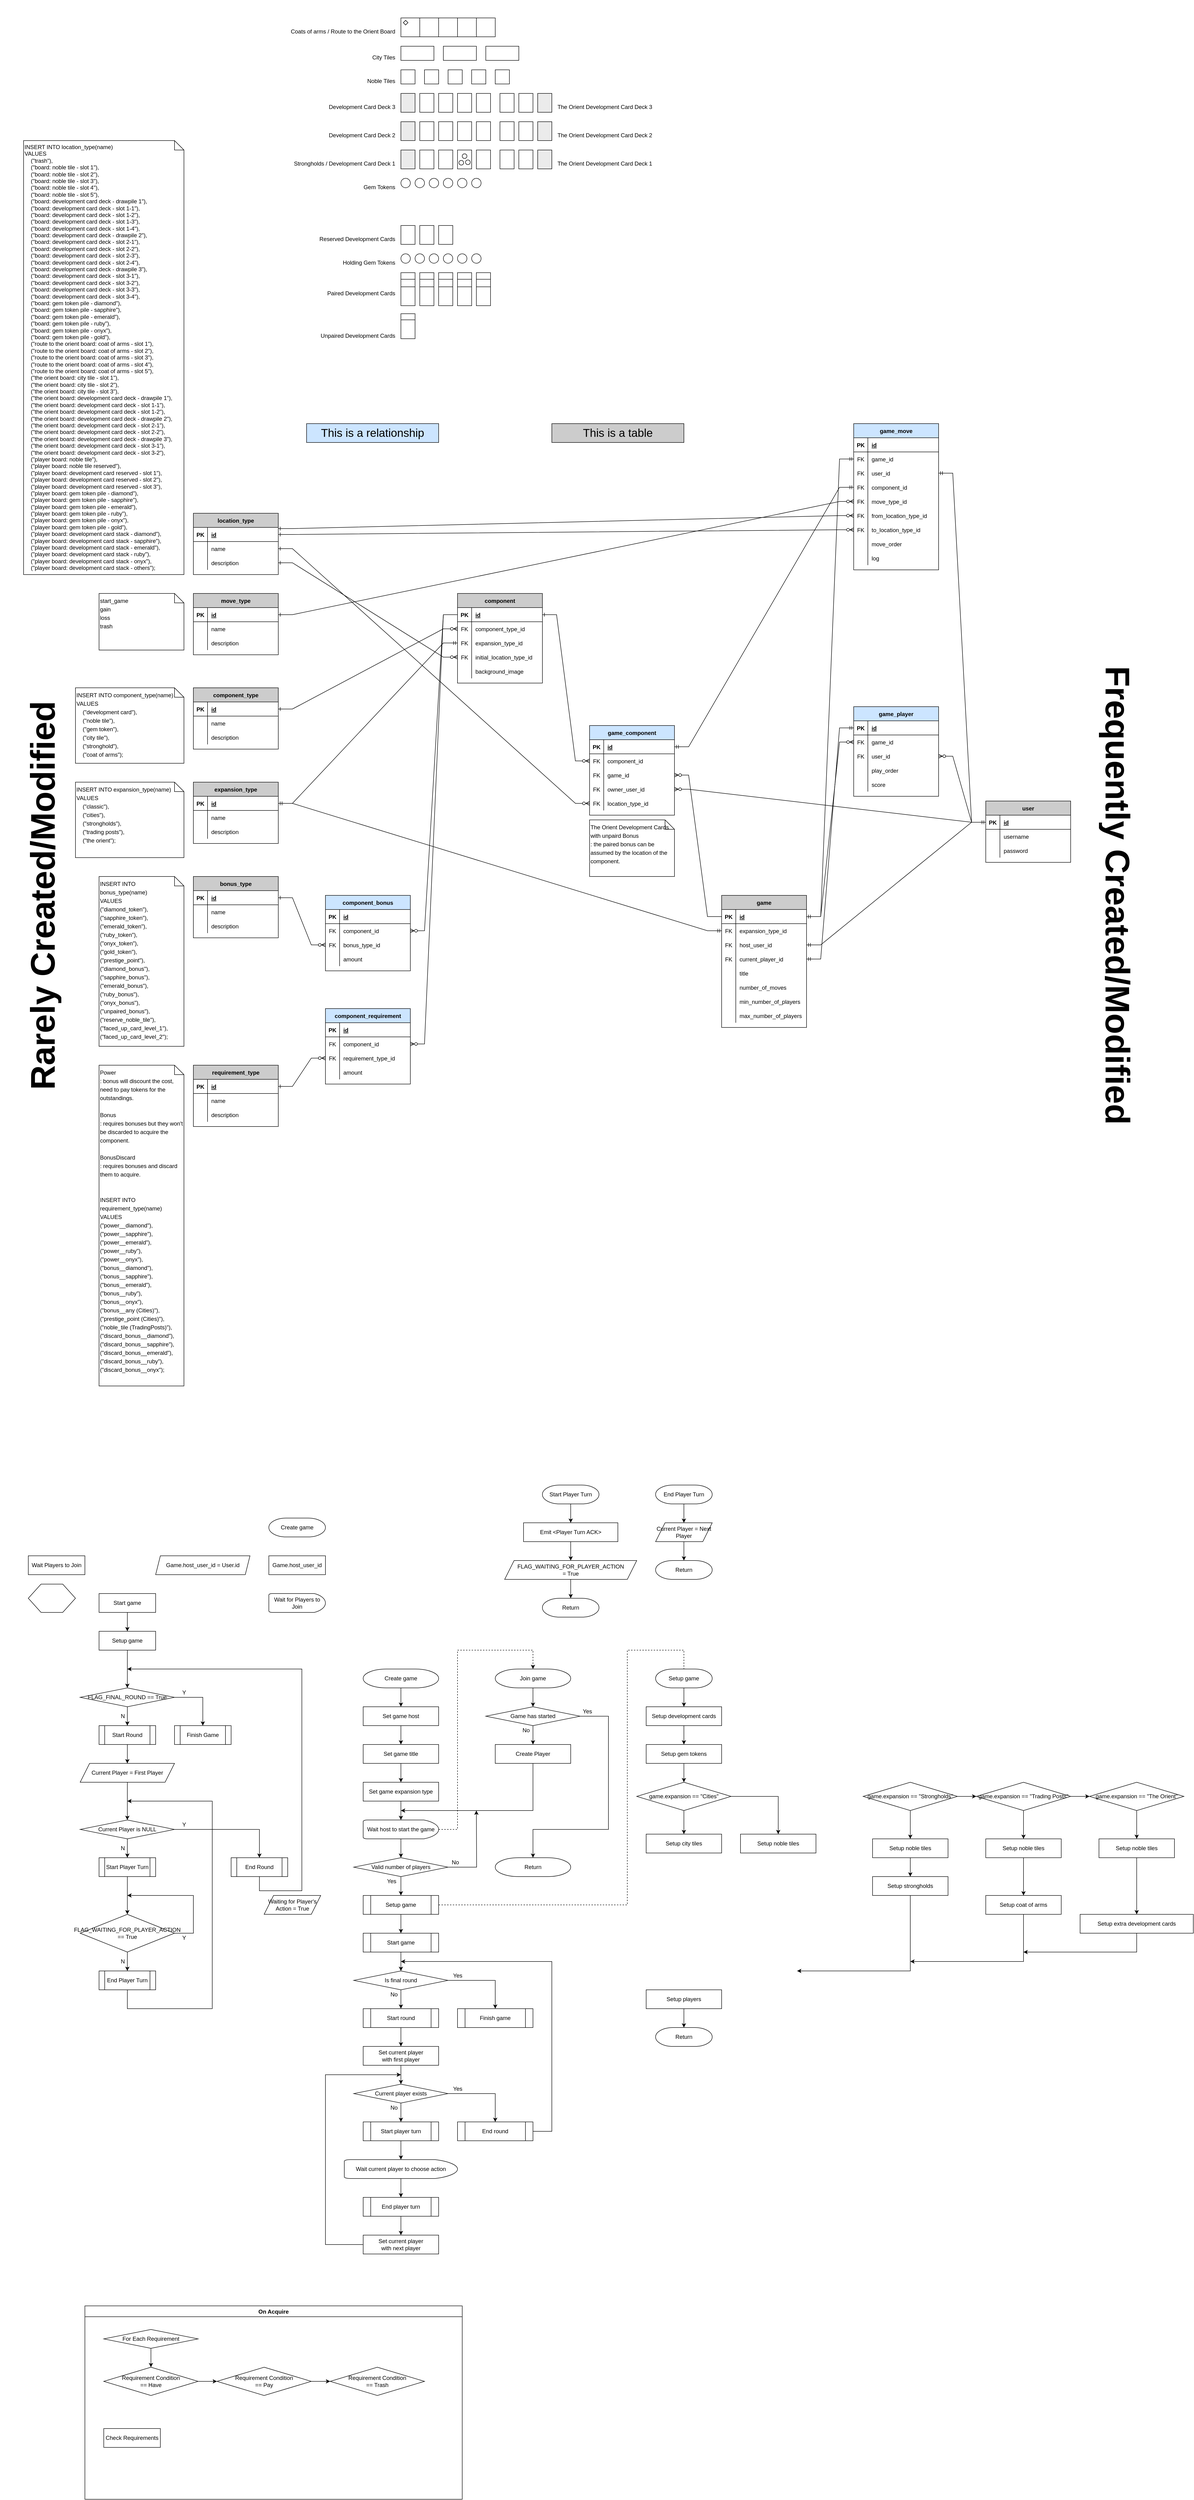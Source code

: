 <mxfile version="15.8.7" type="device"><diagram id="P0e-vFu5_lScPjl0lzm6" name="Page-1"><mxGraphModel dx="3080" dy="3277" grid="1" gridSize="10" guides="1" tooltips="1" connect="1" arrows="1" fold="1" page="1" pageScale="1" pageWidth="827" pageHeight="1169" math="0" shadow="0"><root><mxCell id="0"/><mxCell id="1" parent="0"/><mxCell id="CgZy1BoWp0PilUZEJwi7-1" value="component" style="shape=table;startSize=30;container=1;collapsible=1;childLayout=tableLayout;fixedRows=1;rowLines=0;fontStyle=1;align=center;resizeLast=1;fillColor=#CCCCCC;" parent="1" vertex="1"><mxGeometry x="-680" y="-760" width="180" height="190" as="geometry"/></mxCell><mxCell id="CgZy1BoWp0PilUZEJwi7-2" value="" style="shape=partialRectangle;collapsible=0;dropTarget=0;pointerEvents=0;fillColor=none;top=0;left=0;bottom=1;right=0;points=[[0,0.5],[1,0.5]];portConstraint=eastwest;" parent="CgZy1BoWp0PilUZEJwi7-1" vertex="1"><mxGeometry y="30" width="180" height="30" as="geometry"/></mxCell><mxCell id="CgZy1BoWp0PilUZEJwi7-3" value="PK" style="shape=partialRectangle;connectable=0;fillColor=none;top=0;left=0;bottom=0;right=0;fontStyle=1;overflow=hidden;" parent="CgZy1BoWp0PilUZEJwi7-2" vertex="1"><mxGeometry width="30" height="30" as="geometry"><mxRectangle width="30" height="30" as="alternateBounds"/></mxGeometry></mxCell><mxCell id="CgZy1BoWp0PilUZEJwi7-4" value="id" style="shape=partialRectangle;connectable=0;fillColor=none;top=0;left=0;bottom=0;right=0;align=left;spacingLeft=6;fontStyle=5;overflow=hidden;" parent="CgZy1BoWp0PilUZEJwi7-2" vertex="1"><mxGeometry x="30" width="150" height="30" as="geometry"><mxRectangle width="150" height="30" as="alternateBounds"/></mxGeometry></mxCell><mxCell id="CgZy1BoWp0PilUZEJwi7-5" value="" style="shape=partialRectangle;collapsible=0;dropTarget=0;pointerEvents=0;fillColor=none;top=0;left=0;bottom=0;right=0;points=[[0,0.5],[1,0.5]];portConstraint=eastwest;" parent="CgZy1BoWp0PilUZEJwi7-1" vertex="1"><mxGeometry y="60" width="180" height="30" as="geometry"/></mxCell><mxCell id="CgZy1BoWp0PilUZEJwi7-6" value="FK" style="shape=partialRectangle;connectable=0;fillColor=none;top=0;left=0;bottom=0;right=0;editable=1;overflow=hidden;" parent="CgZy1BoWp0PilUZEJwi7-5" vertex="1"><mxGeometry width="30" height="30" as="geometry"><mxRectangle width="30" height="30" as="alternateBounds"/></mxGeometry></mxCell><mxCell id="CgZy1BoWp0PilUZEJwi7-7" value="component_type_id" style="shape=partialRectangle;connectable=0;fillColor=none;top=0;left=0;bottom=0;right=0;align=left;spacingLeft=6;overflow=hidden;" parent="CgZy1BoWp0PilUZEJwi7-5" vertex="1"><mxGeometry x="30" width="150" height="30" as="geometry"><mxRectangle width="150" height="30" as="alternateBounds"/></mxGeometry></mxCell><mxCell id="CgZy1BoWp0PilUZEJwi7-308" value="" style="shape=partialRectangle;collapsible=0;dropTarget=0;pointerEvents=0;fillColor=none;top=0;left=0;bottom=0;right=0;points=[[0,0.5],[1,0.5]];portConstraint=eastwest;" parent="CgZy1BoWp0PilUZEJwi7-1" vertex="1"><mxGeometry y="90" width="180" height="30" as="geometry"/></mxCell><mxCell id="CgZy1BoWp0PilUZEJwi7-309" value="FK" style="shape=partialRectangle;connectable=0;fillColor=none;top=0;left=0;bottom=0;right=0;editable=1;overflow=hidden;" parent="CgZy1BoWp0PilUZEJwi7-308" vertex="1"><mxGeometry width="30" height="30" as="geometry"><mxRectangle width="30" height="30" as="alternateBounds"/></mxGeometry></mxCell><mxCell id="CgZy1BoWp0PilUZEJwi7-310" value="expansion_type_id" style="shape=partialRectangle;connectable=0;fillColor=none;top=0;left=0;bottom=0;right=0;align=left;spacingLeft=6;overflow=hidden;" parent="CgZy1BoWp0PilUZEJwi7-308" vertex="1"><mxGeometry x="30" width="150" height="30" as="geometry"><mxRectangle width="150" height="30" as="alternateBounds"/></mxGeometry></mxCell><mxCell id="4aW1t30g23y5up-wg5K--125" value="" style="shape=partialRectangle;collapsible=0;dropTarget=0;pointerEvents=0;fillColor=none;top=0;left=0;bottom=0;right=0;points=[[0,0.5],[1,0.5]];portConstraint=eastwest;" parent="CgZy1BoWp0PilUZEJwi7-1" vertex="1"><mxGeometry y="120" width="180" height="30" as="geometry"/></mxCell><mxCell id="4aW1t30g23y5up-wg5K--126" value="FK" style="shape=partialRectangle;connectable=0;fillColor=none;top=0;left=0;bottom=0;right=0;editable=1;overflow=hidden;" parent="4aW1t30g23y5up-wg5K--125" vertex="1"><mxGeometry width="30" height="30" as="geometry"><mxRectangle width="30" height="30" as="alternateBounds"/></mxGeometry></mxCell><mxCell id="4aW1t30g23y5up-wg5K--127" value="initial_location_type_id" style="shape=partialRectangle;connectable=0;fillColor=none;top=0;left=0;bottom=0;right=0;align=left;spacingLeft=6;overflow=hidden;" parent="4aW1t30g23y5up-wg5K--125" vertex="1"><mxGeometry x="30" width="150" height="30" as="geometry"><mxRectangle width="150" height="30" as="alternateBounds"/></mxGeometry></mxCell><mxCell id="4aW1t30g23y5up-wg5K--122" value="" style="shape=partialRectangle;collapsible=0;dropTarget=0;pointerEvents=0;fillColor=none;top=0;left=0;bottom=0;right=0;points=[[0,0.5],[1,0.5]];portConstraint=eastwest;" parent="CgZy1BoWp0PilUZEJwi7-1" vertex="1"><mxGeometry y="150" width="180" height="30" as="geometry"/></mxCell><mxCell id="4aW1t30g23y5up-wg5K--123" value="" style="shape=partialRectangle;connectable=0;fillColor=none;top=0;left=0;bottom=0;right=0;editable=1;overflow=hidden;" parent="4aW1t30g23y5up-wg5K--122" vertex="1"><mxGeometry width="30" height="30" as="geometry"><mxRectangle width="30" height="30" as="alternateBounds"/></mxGeometry></mxCell><mxCell id="4aW1t30g23y5up-wg5K--124" value="background_image" style="shape=partialRectangle;connectable=0;fillColor=none;top=0;left=0;bottom=0;right=0;align=left;spacingLeft=6;overflow=hidden;" parent="4aW1t30g23y5up-wg5K--122" vertex="1"><mxGeometry x="30" width="150" height="30" as="geometry"><mxRectangle width="150" height="30" as="alternateBounds"/></mxGeometry></mxCell><mxCell id="CgZy1BoWp0PilUZEJwi7-14" value="bonus_type" style="shape=table;startSize=30;container=1;collapsible=1;childLayout=tableLayout;fixedRows=1;rowLines=0;fontStyle=1;align=center;resizeLast=1;fillColor=#CCCCCC;" parent="1" vertex="1"><mxGeometry x="-1240" y="-160" width="180" height="130" as="geometry"/></mxCell><mxCell id="CgZy1BoWp0PilUZEJwi7-15" value="" style="shape=partialRectangle;collapsible=0;dropTarget=0;pointerEvents=0;fillColor=none;top=0;left=0;bottom=1;right=0;points=[[0,0.5],[1,0.5]];portConstraint=eastwest;" parent="CgZy1BoWp0PilUZEJwi7-14" vertex="1"><mxGeometry y="30" width="180" height="30" as="geometry"/></mxCell><mxCell id="CgZy1BoWp0PilUZEJwi7-16" value="PK" style="shape=partialRectangle;connectable=0;fillColor=none;top=0;left=0;bottom=0;right=0;fontStyle=1;overflow=hidden;" parent="CgZy1BoWp0PilUZEJwi7-15" vertex="1"><mxGeometry width="30" height="30" as="geometry"><mxRectangle width="30" height="30" as="alternateBounds"/></mxGeometry></mxCell><mxCell id="CgZy1BoWp0PilUZEJwi7-17" value="id" style="shape=partialRectangle;connectable=0;fillColor=none;top=0;left=0;bottom=0;right=0;align=left;spacingLeft=6;fontStyle=5;overflow=hidden;" parent="CgZy1BoWp0PilUZEJwi7-15" vertex="1"><mxGeometry x="30" width="150" height="30" as="geometry"><mxRectangle width="150" height="30" as="alternateBounds"/></mxGeometry></mxCell><mxCell id="CgZy1BoWp0PilUZEJwi7-18" value="" style="shape=partialRectangle;collapsible=0;dropTarget=0;pointerEvents=0;fillColor=none;top=0;left=0;bottom=0;right=0;points=[[0,0.5],[1,0.5]];portConstraint=eastwest;" parent="CgZy1BoWp0PilUZEJwi7-14" vertex="1"><mxGeometry y="60" width="180" height="30" as="geometry"/></mxCell><mxCell id="CgZy1BoWp0PilUZEJwi7-19" value="" style="shape=partialRectangle;connectable=0;fillColor=none;top=0;left=0;bottom=0;right=0;editable=1;overflow=hidden;" parent="CgZy1BoWp0PilUZEJwi7-18" vertex="1"><mxGeometry width="30" height="30" as="geometry"><mxRectangle width="30" height="30" as="alternateBounds"/></mxGeometry></mxCell><mxCell id="CgZy1BoWp0PilUZEJwi7-20" value="name" style="shape=partialRectangle;connectable=0;fillColor=none;top=0;left=0;bottom=0;right=0;align=left;spacingLeft=6;overflow=hidden;" parent="CgZy1BoWp0PilUZEJwi7-18" vertex="1"><mxGeometry x="30" width="150" height="30" as="geometry"><mxRectangle width="150" height="30" as="alternateBounds"/></mxGeometry></mxCell><mxCell id="CgZy1BoWp0PilUZEJwi7-21" value="" style="shape=partialRectangle;collapsible=0;dropTarget=0;pointerEvents=0;fillColor=none;top=0;left=0;bottom=0;right=0;points=[[0,0.5],[1,0.5]];portConstraint=eastwest;" parent="CgZy1BoWp0PilUZEJwi7-14" vertex="1"><mxGeometry y="90" width="180" height="30" as="geometry"/></mxCell><mxCell id="CgZy1BoWp0PilUZEJwi7-22" value="" style="shape=partialRectangle;connectable=0;fillColor=none;top=0;left=0;bottom=0;right=0;editable=1;overflow=hidden;" parent="CgZy1BoWp0PilUZEJwi7-21" vertex="1"><mxGeometry width="30" height="30" as="geometry"><mxRectangle width="30" height="30" as="alternateBounds"/></mxGeometry></mxCell><mxCell id="CgZy1BoWp0PilUZEJwi7-23" value="description" style="shape=partialRectangle;connectable=0;fillColor=none;top=0;left=0;bottom=0;right=0;align=left;spacingLeft=6;overflow=hidden;" parent="CgZy1BoWp0PilUZEJwi7-21" vertex="1"><mxGeometry x="30" width="150" height="30" as="geometry"><mxRectangle width="150" height="30" as="alternateBounds"/></mxGeometry></mxCell><mxCell id="CgZy1BoWp0PilUZEJwi7-24" value="requirement_type" style="shape=table;startSize=30;container=1;collapsible=1;childLayout=tableLayout;fixedRows=1;rowLines=0;fontStyle=1;align=center;resizeLast=1;fillColor=#CCCCCC;" parent="1" vertex="1"><mxGeometry x="-1240" y="240" width="180" height="130" as="geometry"/></mxCell><mxCell id="CgZy1BoWp0PilUZEJwi7-25" value="" style="shape=partialRectangle;collapsible=0;dropTarget=0;pointerEvents=0;fillColor=none;top=0;left=0;bottom=1;right=0;points=[[0,0.5],[1,0.5]];portConstraint=eastwest;" parent="CgZy1BoWp0PilUZEJwi7-24" vertex="1"><mxGeometry y="30" width="180" height="30" as="geometry"/></mxCell><mxCell id="CgZy1BoWp0PilUZEJwi7-26" value="PK" style="shape=partialRectangle;connectable=0;fillColor=none;top=0;left=0;bottom=0;right=0;fontStyle=1;overflow=hidden;" parent="CgZy1BoWp0PilUZEJwi7-25" vertex="1"><mxGeometry width="30" height="30" as="geometry"><mxRectangle width="30" height="30" as="alternateBounds"/></mxGeometry></mxCell><mxCell id="CgZy1BoWp0PilUZEJwi7-27" value="id" style="shape=partialRectangle;connectable=0;fillColor=none;top=0;left=0;bottom=0;right=0;align=left;spacingLeft=6;fontStyle=5;overflow=hidden;" parent="CgZy1BoWp0PilUZEJwi7-25" vertex="1"><mxGeometry x="30" width="150" height="30" as="geometry"><mxRectangle width="150" height="30" as="alternateBounds"/></mxGeometry></mxCell><mxCell id="CgZy1BoWp0PilUZEJwi7-28" value="" style="shape=partialRectangle;collapsible=0;dropTarget=0;pointerEvents=0;fillColor=none;top=0;left=0;bottom=0;right=0;points=[[0,0.5],[1,0.5]];portConstraint=eastwest;" parent="CgZy1BoWp0PilUZEJwi7-24" vertex="1"><mxGeometry y="60" width="180" height="30" as="geometry"/></mxCell><mxCell id="CgZy1BoWp0PilUZEJwi7-29" value="" style="shape=partialRectangle;connectable=0;fillColor=none;top=0;left=0;bottom=0;right=0;editable=1;overflow=hidden;" parent="CgZy1BoWp0PilUZEJwi7-28" vertex="1"><mxGeometry width="30" height="30" as="geometry"><mxRectangle width="30" height="30" as="alternateBounds"/></mxGeometry></mxCell><mxCell id="CgZy1BoWp0PilUZEJwi7-30" value="name" style="shape=partialRectangle;connectable=0;fillColor=none;top=0;left=0;bottom=0;right=0;align=left;spacingLeft=6;overflow=hidden;" parent="CgZy1BoWp0PilUZEJwi7-28" vertex="1"><mxGeometry x="30" width="150" height="30" as="geometry"><mxRectangle width="150" height="30" as="alternateBounds"/></mxGeometry></mxCell><mxCell id="CgZy1BoWp0PilUZEJwi7-31" value="" style="shape=partialRectangle;collapsible=0;dropTarget=0;pointerEvents=0;fillColor=none;top=0;left=0;bottom=0;right=0;points=[[0,0.5],[1,0.5]];portConstraint=eastwest;" parent="CgZy1BoWp0PilUZEJwi7-24" vertex="1"><mxGeometry y="90" width="180" height="30" as="geometry"/></mxCell><mxCell id="CgZy1BoWp0PilUZEJwi7-32" value="" style="shape=partialRectangle;connectable=0;fillColor=none;top=0;left=0;bottom=0;right=0;editable=1;overflow=hidden;" parent="CgZy1BoWp0PilUZEJwi7-31" vertex="1"><mxGeometry width="30" height="30" as="geometry"><mxRectangle width="30" height="30" as="alternateBounds"/></mxGeometry></mxCell><mxCell id="CgZy1BoWp0PilUZEJwi7-33" value="description" style="shape=partialRectangle;connectable=0;fillColor=none;top=0;left=0;bottom=0;right=0;align=left;spacingLeft=6;overflow=hidden;" parent="CgZy1BoWp0PilUZEJwi7-31" vertex="1"><mxGeometry x="30" width="150" height="30" as="geometry"><mxRectangle width="150" height="30" as="alternateBounds"/></mxGeometry></mxCell><mxCell id="CgZy1BoWp0PilUZEJwi7-50" value="component_bonus" style="shape=table;startSize=30;container=1;collapsible=1;childLayout=tableLayout;fixedRows=1;rowLines=0;fontStyle=1;align=center;resizeLast=1;fillColor=#CCE5FF;" parent="1" vertex="1"><mxGeometry x="-960" y="-120" width="180" height="160" as="geometry"/></mxCell><mxCell id="CgZy1BoWp0PilUZEJwi7-51" value="" style="shape=partialRectangle;collapsible=0;dropTarget=0;pointerEvents=0;fillColor=none;top=0;left=0;bottom=1;right=0;points=[[0,0.5],[1,0.5]];portConstraint=eastwest;" parent="CgZy1BoWp0PilUZEJwi7-50" vertex="1"><mxGeometry y="30" width="180" height="30" as="geometry"/></mxCell><mxCell id="CgZy1BoWp0PilUZEJwi7-52" value="PK" style="shape=partialRectangle;connectable=0;fillColor=none;top=0;left=0;bottom=0;right=0;fontStyle=1;overflow=hidden;" parent="CgZy1BoWp0PilUZEJwi7-51" vertex="1"><mxGeometry width="30" height="30" as="geometry"><mxRectangle width="30" height="30" as="alternateBounds"/></mxGeometry></mxCell><mxCell id="CgZy1BoWp0PilUZEJwi7-53" value="id" style="shape=partialRectangle;connectable=0;fillColor=none;top=0;left=0;bottom=0;right=0;align=left;spacingLeft=6;fontStyle=5;overflow=hidden;" parent="CgZy1BoWp0PilUZEJwi7-51" vertex="1"><mxGeometry x="30" width="150" height="30" as="geometry"><mxRectangle width="150" height="30" as="alternateBounds"/></mxGeometry></mxCell><mxCell id="CgZy1BoWp0PilUZEJwi7-54" value="" style="shape=partialRectangle;collapsible=0;dropTarget=0;pointerEvents=0;fillColor=none;top=0;left=0;bottom=0;right=0;points=[[0,0.5],[1,0.5]];portConstraint=eastwest;" parent="CgZy1BoWp0PilUZEJwi7-50" vertex="1"><mxGeometry y="60" width="180" height="30" as="geometry"/></mxCell><mxCell id="CgZy1BoWp0PilUZEJwi7-55" value="FK" style="shape=partialRectangle;connectable=0;fillColor=none;top=0;left=0;bottom=0;right=0;editable=1;overflow=hidden;" parent="CgZy1BoWp0PilUZEJwi7-54" vertex="1"><mxGeometry width="30" height="30" as="geometry"><mxRectangle width="30" height="30" as="alternateBounds"/></mxGeometry></mxCell><mxCell id="CgZy1BoWp0PilUZEJwi7-56" value="component_id" style="shape=partialRectangle;connectable=0;fillColor=none;top=0;left=0;bottom=0;right=0;align=left;spacingLeft=6;overflow=hidden;" parent="CgZy1BoWp0PilUZEJwi7-54" vertex="1"><mxGeometry x="30" width="150" height="30" as="geometry"><mxRectangle width="150" height="30" as="alternateBounds"/></mxGeometry></mxCell><mxCell id="CgZy1BoWp0PilUZEJwi7-57" value="" style="shape=partialRectangle;collapsible=0;dropTarget=0;pointerEvents=0;fillColor=none;top=0;left=0;bottom=0;right=0;points=[[0,0.5],[1,0.5]];portConstraint=eastwest;" parent="CgZy1BoWp0PilUZEJwi7-50" vertex="1"><mxGeometry y="90" width="180" height="30" as="geometry"/></mxCell><mxCell id="CgZy1BoWp0PilUZEJwi7-58" value="FK" style="shape=partialRectangle;connectable=0;fillColor=none;top=0;left=0;bottom=0;right=0;editable=1;overflow=hidden;" parent="CgZy1BoWp0PilUZEJwi7-57" vertex="1"><mxGeometry width="30" height="30" as="geometry"><mxRectangle width="30" height="30" as="alternateBounds"/></mxGeometry></mxCell><mxCell id="CgZy1BoWp0PilUZEJwi7-59" value="bonus_type_id" style="shape=partialRectangle;connectable=0;fillColor=none;top=0;left=0;bottom=0;right=0;align=left;spacingLeft=6;overflow=hidden;" parent="CgZy1BoWp0PilUZEJwi7-57" vertex="1"><mxGeometry x="30" width="150" height="30" as="geometry"><mxRectangle width="150" height="30" as="alternateBounds"/></mxGeometry></mxCell><mxCell id="CgZy1BoWp0PilUZEJwi7-60" value="" style="shape=partialRectangle;collapsible=0;dropTarget=0;pointerEvents=0;fillColor=none;top=0;left=0;bottom=0;right=0;points=[[0,0.5],[1,0.5]];portConstraint=eastwest;" parent="CgZy1BoWp0PilUZEJwi7-50" vertex="1"><mxGeometry y="120" width="180" height="30" as="geometry"/></mxCell><mxCell id="CgZy1BoWp0PilUZEJwi7-61" value="" style="shape=partialRectangle;connectable=0;fillColor=none;top=0;left=0;bottom=0;right=0;editable=1;overflow=hidden;" parent="CgZy1BoWp0PilUZEJwi7-60" vertex="1"><mxGeometry width="30" height="30" as="geometry"><mxRectangle width="30" height="30" as="alternateBounds"/></mxGeometry></mxCell><mxCell id="CgZy1BoWp0PilUZEJwi7-62" value="amount" style="shape=partialRectangle;connectable=0;fillColor=none;top=0;left=0;bottom=0;right=0;align=left;spacingLeft=6;overflow=hidden;" parent="CgZy1BoWp0PilUZEJwi7-60" vertex="1"><mxGeometry x="30" width="150" height="30" as="geometry"><mxRectangle width="150" height="30" as="alternateBounds"/></mxGeometry></mxCell><mxCell id="CgZy1BoWp0PilUZEJwi7-63" value="component_requirement" style="shape=table;startSize=30;container=1;collapsible=1;childLayout=tableLayout;fixedRows=1;rowLines=0;fontStyle=1;align=center;resizeLast=1;fillColor=#CCE5FF;" parent="1" vertex="1"><mxGeometry x="-960" y="120" width="180" height="160" as="geometry"/></mxCell><mxCell id="CgZy1BoWp0PilUZEJwi7-64" value="" style="shape=partialRectangle;collapsible=0;dropTarget=0;pointerEvents=0;fillColor=none;top=0;left=0;bottom=1;right=0;points=[[0,0.5],[1,0.5]];portConstraint=eastwest;" parent="CgZy1BoWp0PilUZEJwi7-63" vertex="1"><mxGeometry y="30" width="180" height="30" as="geometry"/></mxCell><mxCell id="CgZy1BoWp0PilUZEJwi7-65" value="PK" style="shape=partialRectangle;connectable=0;fillColor=none;top=0;left=0;bottom=0;right=0;fontStyle=1;overflow=hidden;" parent="CgZy1BoWp0PilUZEJwi7-64" vertex="1"><mxGeometry width="30" height="30" as="geometry"><mxRectangle width="30" height="30" as="alternateBounds"/></mxGeometry></mxCell><mxCell id="CgZy1BoWp0PilUZEJwi7-66" value="id" style="shape=partialRectangle;connectable=0;fillColor=none;top=0;left=0;bottom=0;right=0;align=left;spacingLeft=6;fontStyle=5;overflow=hidden;" parent="CgZy1BoWp0PilUZEJwi7-64" vertex="1"><mxGeometry x="30" width="150" height="30" as="geometry"><mxRectangle width="150" height="30" as="alternateBounds"/></mxGeometry></mxCell><mxCell id="CgZy1BoWp0PilUZEJwi7-67" value="" style="shape=partialRectangle;collapsible=0;dropTarget=0;pointerEvents=0;fillColor=none;top=0;left=0;bottom=0;right=0;points=[[0,0.5],[1,0.5]];portConstraint=eastwest;" parent="CgZy1BoWp0PilUZEJwi7-63" vertex="1"><mxGeometry y="60" width="180" height="30" as="geometry"/></mxCell><mxCell id="CgZy1BoWp0PilUZEJwi7-68" value="FK" style="shape=partialRectangle;connectable=0;fillColor=none;top=0;left=0;bottom=0;right=0;editable=1;overflow=hidden;" parent="CgZy1BoWp0PilUZEJwi7-67" vertex="1"><mxGeometry width="30" height="30" as="geometry"><mxRectangle width="30" height="30" as="alternateBounds"/></mxGeometry></mxCell><mxCell id="CgZy1BoWp0PilUZEJwi7-69" value="component_id" style="shape=partialRectangle;connectable=0;fillColor=none;top=0;left=0;bottom=0;right=0;align=left;spacingLeft=6;overflow=hidden;" parent="CgZy1BoWp0PilUZEJwi7-67" vertex="1"><mxGeometry x="30" width="150" height="30" as="geometry"><mxRectangle width="150" height="30" as="alternateBounds"/></mxGeometry></mxCell><mxCell id="CgZy1BoWp0PilUZEJwi7-70" value="" style="shape=partialRectangle;collapsible=0;dropTarget=0;pointerEvents=0;fillColor=none;top=0;left=0;bottom=0;right=0;points=[[0,0.5],[1,0.5]];portConstraint=eastwest;" parent="CgZy1BoWp0PilUZEJwi7-63" vertex="1"><mxGeometry y="90" width="180" height="30" as="geometry"/></mxCell><mxCell id="CgZy1BoWp0PilUZEJwi7-71" value="FK" style="shape=partialRectangle;connectable=0;fillColor=none;top=0;left=0;bottom=0;right=0;editable=1;overflow=hidden;" parent="CgZy1BoWp0PilUZEJwi7-70" vertex="1"><mxGeometry width="30" height="30" as="geometry"><mxRectangle width="30" height="30" as="alternateBounds"/></mxGeometry></mxCell><mxCell id="CgZy1BoWp0PilUZEJwi7-72" value="requirement_type_id" style="shape=partialRectangle;connectable=0;fillColor=none;top=0;left=0;bottom=0;right=0;align=left;spacingLeft=6;overflow=hidden;" parent="CgZy1BoWp0PilUZEJwi7-70" vertex="1"><mxGeometry x="30" width="150" height="30" as="geometry"><mxRectangle width="150" height="30" as="alternateBounds"/></mxGeometry></mxCell><mxCell id="CgZy1BoWp0PilUZEJwi7-304" value="" style="shape=partialRectangle;collapsible=0;dropTarget=0;pointerEvents=0;fillColor=none;top=0;left=0;bottom=0;right=0;points=[[0,0.5],[1,0.5]];portConstraint=eastwest;" parent="CgZy1BoWp0PilUZEJwi7-63" vertex="1"><mxGeometry y="120" width="180" height="30" as="geometry"/></mxCell><mxCell id="CgZy1BoWp0PilUZEJwi7-305" value="" style="shape=partialRectangle;connectable=0;fillColor=none;top=0;left=0;bottom=0;right=0;editable=1;overflow=hidden;" parent="CgZy1BoWp0PilUZEJwi7-304" vertex="1"><mxGeometry width="30" height="30" as="geometry"><mxRectangle width="30" height="30" as="alternateBounds"/></mxGeometry></mxCell><mxCell id="CgZy1BoWp0PilUZEJwi7-306" value="amount" style="shape=partialRectangle;connectable=0;fillColor=none;top=0;left=0;bottom=0;right=0;align=left;spacingLeft=6;overflow=hidden;" parent="CgZy1BoWp0PilUZEJwi7-304" vertex="1"><mxGeometry x="30" width="150" height="30" as="geometry"><mxRectangle width="150" height="30" as="alternateBounds"/></mxGeometry></mxCell><mxCell id="CgZy1BoWp0PilUZEJwi7-78" value="" style="edgeStyle=entityRelationEdgeStyle;fontSize=12;html=1;endArrow=ERzeroToMany;endFill=1;rounded=0;exitX=0;exitY=0.5;exitDx=0;exitDy=0;entryX=1;entryY=0.5;entryDx=0;entryDy=0;" parent="1" source="CgZy1BoWp0PilUZEJwi7-2" target="CgZy1BoWp0PilUZEJwi7-54" edge="1"><mxGeometry width="100" height="100" relative="1" as="geometry"><mxPoint x="230" y="840" as="sourcePoint"/><mxPoint x="330" y="740" as="targetPoint"/></mxGeometry></mxCell><mxCell id="CgZy1BoWp0PilUZEJwi7-79" value="" style="edgeStyle=entityRelationEdgeStyle;fontSize=12;html=1;endArrow=ERzeroToMany;endFill=1;rounded=0;entryX=0;entryY=0.5;entryDx=0;entryDy=0;exitX=1;exitY=0.5;exitDx=0;exitDy=0;startArrow=ERone;startFill=0;" parent="1" source="CgZy1BoWp0PilUZEJwi7-15" target="CgZy1BoWp0PilUZEJwi7-57" edge="1"><mxGeometry width="100" height="100" relative="1" as="geometry"><mxPoint x="490" y="620" as="sourcePoint"/><mxPoint x="250" y="645" as="targetPoint"/></mxGeometry></mxCell><mxCell id="CgZy1BoWp0PilUZEJwi7-81" value="" style="edgeStyle=entityRelationEdgeStyle;fontSize=12;html=1;endArrow=ERzeroToMany;endFill=1;rounded=0;entryX=0;entryY=0.5;entryDx=0;entryDy=0;exitX=1;exitY=0.5;exitDx=0;exitDy=0;startArrow=ERone;startFill=0;" parent="1" source="CgZy1BoWp0PilUZEJwi7-25" target="CgZy1BoWp0PilUZEJwi7-70" edge="1"><mxGeometry width="100" height="100" relative="1" as="geometry"><mxPoint x="530" y="615" as="sourcePoint"/><mxPoint x="430" y="675" as="targetPoint"/></mxGeometry></mxCell><mxCell id="CgZy1BoWp0PilUZEJwi7-82" value="" style="edgeStyle=entityRelationEdgeStyle;fontSize=12;html=1;endArrow=ERzeroToMany;endFill=1;rounded=0;entryX=1;entryY=0.5;entryDx=0;entryDy=0;exitX=0;exitY=0.5;exitDx=0;exitDy=0;" parent="1" source="CgZy1BoWp0PilUZEJwi7-2" target="CgZy1BoWp0PilUZEJwi7-67" edge="1"><mxGeometry width="100" height="100" relative="1" as="geometry"><mxPoint x="160" y="730" as="sourcePoint"/><mxPoint x="430" y="915" as="targetPoint"/></mxGeometry></mxCell><mxCell id="CgZy1BoWp0PilUZEJwi7-83" value="component_type" style="shape=table;startSize=30;container=1;collapsible=1;childLayout=tableLayout;fixedRows=1;rowLines=0;fontStyle=1;align=center;resizeLast=1;fillColor=#CCCCCC;" parent="1" vertex="1"><mxGeometry x="-1240" y="-560" width="180" height="130" as="geometry"/></mxCell><mxCell id="CgZy1BoWp0PilUZEJwi7-84" value="" style="shape=partialRectangle;collapsible=0;dropTarget=0;pointerEvents=0;fillColor=none;top=0;left=0;bottom=1;right=0;points=[[0,0.5],[1,0.5]];portConstraint=eastwest;" parent="CgZy1BoWp0PilUZEJwi7-83" vertex="1"><mxGeometry y="30" width="180" height="30" as="geometry"/></mxCell><mxCell id="CgZy1BoWp0PilUZEJwi7-85" value="PK" style="shape=partialRectangle;connectable=0;fillColor=none;top=0;left=0;bottom=0;right=0;fontStyle=1;overflow=hidden;" parent="CgZy1BoWp0PilUZEJwi7-84" vertex="1"><mxGeometry width="30" height="30" as="geometry"><mxRectangle width="30" height="30" as="alternateBounds"/></mxGeometry></mxCell><mxCell id="CgZy1BoWp0PilUZEJwi7-86" value="id" style="shape=partialRectangle;connectable=0;fillColor=none;top=0;left=0;bottom=0;right=0;align=left;spacingLeft=6;fontStyle=5;overflow=hidden;" parent="CgZy1BoWp0PilUZEJwi7-84" vertex="1"><mxGeometry x="30" width="150" height="30" as="geometry"><mxRectangle width="150" height="30" as="alternateBounds"/></mxGeometry></mxCell><mxCell id="CgZy1BoWp0PilUZEJwi7-87" value="" style="shape=partialRectangle;collapsible=0;dropTarget=0;pointerEvents=0;fillColor=none;top=0;left=0;bottom=0;right=0;points=[[0,0.5],[1,0.5]];portConstraint=eastwest;" parent="CgZy1BoWp0PilUZEJwi7-83" vertex="1"><mxGeometry y="60" width="180" height="30" as="geometry"/></mxCell><mxCell id="CgZy1BoWp0PilUZEJwi7-88" value="" style="shape=partialRectangle;connectable=0;fillColor=none;top=0;left=0;bottom=0;right=0;editable=1;overflow=hidden;" parent="CgZy1BoWp0PilUZEJwi7-87" vertex="1"><mxGeometry width="30" height="30" as="geometry"><mxRectangle width="30" height="30" as="alternateBounds"/></mxGeometry></mxCell><mxCell id="CgZy1BoWp0PilUZEJwi7-89" value="name" style="shape=partialRectangle;connectable=0;fillColor=none;top=0;left=0;bottom=0;right=0;align=left;spacingLeft=6;overflow=hidden;" parent="CgZy1BoWp0PilUZEJwi7-87" vertex="1"><mxGeometry x="30" width="150" height="30" as="geometry"><mxRectangle width="150" height="30" as="alternateBounds"/></mxGeometry></mxCell><mxCell id="CgZy1BoWp0PilUZEJwi7-90" value="" style="shape=partialRectangle;collapsible=0;dropTarget=0;pointerEvents=0;fillColor=none;top=0;left=0;bottom=0;right=0;points=[[0,0.5],[1,0.5]];portConstraint=eastwest;" parent="CgZy1BoWp0PilUZEJwi7-83" vertex="1"><mxGeometry y="90" width="180" height="30" as="geometry"/></mxCell><mxCell id="CgZy1BoWp0PilUZEJwi7-91" value="" style="shape=partialRectangle;connectable=0;fillColor=none;top=0;left=0;bottom=0;right=0;editable=1;overflow=hidden;" parent="CgZy1BoWp0PilUZEJwi7-90" vertex="1"><mxGeometry width="30" height="30" as="geometry"><mxRectangle width="30" height="30" as="alternateBounds"/></mxGeometry></mxCell><mxCell id="CgZy1BoWp0PilUZEJwi7-92" value="description" style="shape=partialRectangle;connectable=0;fillColor=none;top=0;left=0;bottom=0;right=0;align=left;spacingLeft=6;overflow=hidden;" parent="CgZy1BoWp0PilUZEJwi7-90" vertex="1"><mxGeometry x="30" width="150" height="30" as="geometry"><mxRectangle width="150" height="30" as="alternateBounds"/></mxGeometry></mxCell><mxCell id="CgZy1BoWp0PilUZEJwi7-94" value="" style="edgeStyle=entityRelationEdgeStyle;fontSize=12;html=1;endArrow=ERzeroToMany;startArrow=ERone;rounded=0;entryX=0;entryY=0.5;entryDx=0;entryDy=0;exitX=1;exitY=0.5;exitDx=0;exitDy=0;startFill=0;endFill=0;" parent="1" source="CgZy1BoWp0PilUZEJwi7-84" target="CgZy1BoWp0PilUZEJwi7-5" edge="1"><mxGeometry width="100" height="100" relative="1" as="geometry"><mxPoint x="260" y="860" as="sourcePoint"/><mxPoint x="360" y="760" as="targetPoint"/></mxGeometry></mxCell><mxCell id="CgZy1BoWp0PilUZEJwi7-95" value="game" style="shape=table;startSize=30;container=1;collapsible=1;childLayout=tableLayout;fixedRows=1;rowLines=0;fontStyle=1;align=center;resizeLast=1;fillColor=#CCCCCC;" parent="1" vertex="1"><mxGeometry x="-120" y="-120" width="180" height="280" as="geometry"/></mxCell><mxCell id="CgZy1BoWp0PilUZEJwi7-96" value="" style="shape=partialRectangle;collapsible=0;dropTarget=0;pointerEvents=0;fillColor=none;top=0;left=0;bottom=1;right=0;points=[[0,0.5],[1,0.5]];portConstraint=eastwest;" parent="CgZy1BoWp0PilUZEJwi7-95" vertex="1"><mxGeometry y="30" width="180" height="30" as="geometry"/></mxCell><mxCell id="CgZy1BoWp0PilUZEJwi7-97" value="PK" style="shape=partialRectangle;connectable=0;fillColor=none;top=0;left=0;bottom=0;right=0;fontStyle=1;overflow=hidden;" parent="CgZy1BoWp0PilUZEJwi7-96" vertex="1"><mxGeometry width="30" height="30" as="geometry"><mxRectangle width="30" height="30" as="alternateBounds"/></mxGeometry></mxCell><mxCell id="CgZy1BoWp0PilUZEJwi7-98" value="id" style="shape=partialRectangle;connectable=0;fillColor=none;top=0;left=0;bottom=0;right=0;align=left;spacingLeft=6;fontStyle=5;overflow=hidden;" parent="CgZy1BoWp0PilUZEJwi7-96" vertex="1"><mxGeometry x="30" width="150" height="30" as="geometry"><mxRectangle width="150" height="30" as="alternateBounds"/></mxGeometry></mxCell><mxCell id="CgZy1BoWp0PilUZEJwi7-221" value="" style="shape=partialRectangle;collapsible=0;dropTarget=0;pointerEvents=0;fillColor=none;top=0;left=0;bottom=0;right=0;points=[[0,0.5],[1,0.5]];portConstraint=eastwest;" parent="CgZy1BoWp0PilUZEJwi7-95" vertex="1"><mxGeometry y="60" width="180" height="30" as="geometry"/></mxCell><mxCell id="CgZy1BoWp0PilUZEJwi7-222" value="FK" style="shape=partialRectangle;connectable=0;fillColor=none;top=0;left=0;bottom=0;right=0;editable=1;overflow=hidden;" parent="CgZy1BoWp0PilUZEJwi7-221" vertex="1"><mxGeometry width="30" height="30" as="geometry"><mxRectangle width="30" height="30" as="alternateBounds"/></mxGeometry></mxCell><mxCell id="CgZy1BoWp0PilUZEJwi7-223" value="expansion_type_id" style="shape=partialRectangle;connectable=0;fillColor=none;top=0;left=0;bottom=0;right=0;align=left;spacingLeft=6;overflow=hidden;" parent="CgZy1BoWp0PilUZEJwi7-221" vertex="1"><mxGeometry x="30" width="150" height="30" as="geometry"><mxRectangle width="150" height="30" as="alternateBounds"/></mxGeometry></mxCell><mxCell id="CgZy1BoWp0PilUZEJwi7-111" value="" style="shape=partialRectangle;collapsible=0;dropTarget=0;pointerEvents=0;fillColor=none;top=0;left=0;bottom=0;right=0;points=[[0,0.5],[1,0.5]];portConstraint=eastwest;" parent="CgZy1BoWp0PilUZEJwi7-95" vertex="1"><mxGeometry y="90" width="180" height="30" as="geometry"/></mxCell><mxCell id="CgZy1BoWp0PilUZEJwi7-112" value="FK" style="shape=partialRectangle;connectable=0;fillColor=none;top=0;left=0;bottom=0;right=0;editable=1;overflow=hidden;" parent="CgZy1BoWp0PilUZEJwi7-111" vertex="1"><mxGeometry width="30" height="30" as="geometry"><mxRectangle width="30" height="30" as="alternateBounds"/></mxGeometry></mxCell><mxCell id="CgZy1BoWp0PilUZEJwi7-113" value="host_user_id" style="shape=partialRectangle;connectable=0;fillColor=none;top=0;left=0;bottom=0;right=0;align=left;spacingLeft=6;overflow=hidden;" parent="CgZy1BoWp0PilUZEJwi7-111" vertex="1"><mxGeometry x="30" width="150" height="30" as="geometry"><mxRectangle width="150" height="30" as="alternateBounds"/></mxGeometry></mxCell><mxCell id="4aW1t30g23y5up-wg5K--105" value="" style="shape=partialRectangle;collapsible=0;dropTarget=0;pointerEvents=0;fillColor=none;top=0;left=0;bottom=0;right=0;points=[[0,0.5],[1,0.5]];portConstraint=eastwest;" parent="CgZy1BoWp0PilUZEJwi7-95" vertex="1"><mxGeometry y="120" width="180" height="30" as="geometry"/></mxCell><mxCell id="4aW1t30g23y5up-wg5K--106" value="FK" style="shape=partialRectangle;connectable=0;fillColor=none;top=0;left=0;bottom=0;right=0;editable=1;overflow=hidden;" parent="4aW1t30g23y5up-wg5K--105" vertex="1"><mxGeometry width="30" height="30" as="geometry"><mxRectangle width="30" height="30" as="alternateBounds"/></mxGeometry></mxCell><mxCell id="4aW1t30g23y5up-wg5K--107" value="current_player_id" style="shape=partialRectangle;connectable=0;fillColor=none;top=0;left=0;bottom=0;right=0;align=left;spacingLeft=6;overflow=hidden;" parent="4aW1t30g23y5up-wg5K--105" vertex="1"><mxGeometry x="30" width="150" height="30" as="geometry"><mxRectangle width="150" height="30" as="alternateBounds"/></mxGeometry></mxCell><mxCell id="CgZy1BoWp0PilUZEJwi7-114" value="" style="shape=partialRectangle;collapsible=0;dropTarget=0;pointerEvents=0;fillColor=none;top=0;left=0;bottom=0;right=0;points=[[0,0.5],[1,0.5]];portConstraint=eastwest;" parent="CgZy1BoWp0PilUZEJwi7-95" vertex="1"><mxGeometry y="150" width="180" height="30" as="geometry"/></mxCell><mxCell id="CgZy1BoWp0PilUZEJwi7-115" value="" style="shape=partialRectangle;connectable=0;fillColor=none;top=0;left=0;bottom=0;right=0;editable=1;overflow=hidden;" parent="CgZy1BoWp0PilUZEJwi7-114" vertex="1"><mxGeometry width="30" height="30" as="geometry"><mxRectangle width="30" height="30" as="alternateBounds"/></mxGeometry></mxCell><mxCell id="CgZy1BoWp0PilUZEJwi7-116" value="title" style="shape=partialRectangle;connectable=0;fillColor=none;top=0;left=0;bottom=0;right=0;align=left;spacingLeft=6;overflow=hidden;" parent="CgZy1BoWp0PilUZEJwi7-114" vertex="1"><mxGeometry x="30" width="150" height="30" as="geometry"><mxRectangle width="150" height="30" as="alternateBounds"/></mxGeometry></mxCell><mxCell id="4aW1t30g23y5up-wg5K--119" value="" style="shape=partialRectangle;collapsible=0;dropTarget=0;pointerEvents=0;fillColor=none;top=0;left=0;bottom=0;right=0;points=[[0,0.5],[1,0.5]];portConstraint=eastwest;" parent="CgZy1BoWp0PilUZEJwi7-95" vertex="1"><mxGeometry y="180" width="180" height="30" as="geometry"/></mxCell><mxCell id="4aW1t30g23y5up-wg5K--120" value="" style="shape=partialRectangle;connectable=0;fillColor=none;top=0;left=0;bottom=0;right=0;editable=1;overflow=hidden;" parent="4aW1t30g23y5up-wg5K--119" vertex="1"><mxGeometry width="30" height="30" as="geometry"><mxRectangle width="30" height="30" as="alternateBounds"/></mxGeometry></mxCell><mxCell id="4aW1t30g23y5up-wg5K--121" value="number_of_moves" style="shape=partialRectangle;connectable=0;fillColor=none;top=0;left=0;bottom=0;right=0;align=left;spacingLeft=6;overflow=hidden;" parent="4aW1t30g23y5up-wg5K--119" vertex="1"><mxGeometry x="30" width="150" height="30" as="geometry"><mxRectangle width="150" height="30" as="alternateBounds"/></mxGeometry></mxCell><mxCell id="CgZy1BoWp0PilUZEJwi7-120" value="" style="shape=partialRectangle;collapsible=0;dropTarget=0;pointerEvents=0;fillColor=none;top=0;left=0;bottom=0;right=0;points=[[0,0.5],[1,0.5]];portConstraint=eastwest;" parent="CgZy1BoWp0PilUZEJwi7-95" vertex="1"><mxGeometry y="210" width="180" height="30" as="geometry"/></mxCell><mxCell id="CgZy1BoWp0PilUZEJwi7-121" value="" style="shape=partialRectangle;connectable=0;fillColor=none;top=0;left=0;bottom=0;right=0;editable=1;overflow=hidden;" parent="CgZy1BoWp0PilUZEJwi7-120" vertex="1"><mxGeometry width="30" height="30" as="geometry"><mxRectangle width="30" height="30" as="alternateBounds"/></mxGeometry></mxCell><mxCell id="CgZy1BoWp0PilUZEJwi7-122" value="min_number_of_players" style="shape=partialRectangle;connectable=0;fillColor=none;top=0;left=0;bottom=0;right=0;align=left;spacingLeft=6;overflow=hidden;" parent="CgZy1BoWp0PilUZEJwi7-120" vertex="1"><mxGeometry x="30" width="150" height="30" as="geometry"><mxRectangle width="150" height="30" as="alternateBounds"/></mxGeometry></mxCell><mxCell id="CgZy1BoWp0PilUZEJwi7-117" value="" style="shape=partialRectangle;collapsible=0;dropTarget=0;pointerEvents=0;fillColor=none;top=0;left=0;bottom=0;right=0;points=[[0,0.5],[1,0.5]];portConstraint=eastwest;" parent="CgZy1BoWp0PilUZEJwi7-95" vertex="1"><mxGeometry y="240" width="180" height="30" as="geometry"/></mxCell><mxCell id="CgZy1BoWp0PilUZEJwi7-118" value="" style="shape=partialRectangle;connectable=0;fillColor=none;top=0;left=0;bottom=0;right=0;editable=1;overflow=hidden;" parent="CgZy1BoWp0PilUZEJwi7-117" vertex="1"><mxGeometry width="30" height="30" as="geometry"><mxRectangle width="30" height="30" as="alternateBounds"/></mxGeometry></mxCell><mxCell id="CgZy1BoWp0PilUZEJwi7-119" value="max_number_of_players" style="shape=partialRectangle;connectable=0;fillColor=none;top=0;left=0;bottom=0;right=0;align=left;spacingLeft=6;overflow=hidden;" parent="CgZy1BoWp0PilUZEJwi7-117" vertex="1"><mxGeometry x="30" width="150" height="30" as="geometry"><mxRectangle width="150" height="30" as="alternateBounds"/></mxGeometry></mxCell><mxCell id="CgZy1BoWp0PilUZEJwi7-123" value="game_component" style="shape=table;startSize=30;container=1;collapsible=1;childLayout=tableLayout;fixedRows=1;rowLines=0;fontStyle=1;align=center;resizeLast=1;fillColor=#CCE5FF;" parent="1" vertex="1"><mxGeometry x="-400" y="-480" width="180" height="190" as="geometry"/></mxCell><mxCell id="CgZy1BoWp0PilUZEJwi7-124" value="" style="shape=partialRectangle;collapsible=0;dropTarget=0;pointerEvents=0;fillColor=none;top=0;left=0;bottom=1;right=0;points=[[0,0.5],[1,0.5]];portConstraint=eastwest;" parent="CgZy1BoWp0PilUZEJwi7-123" vertex="1"><mxGeometry y="30" width="180" height="30" as="geometry"/></mxCell><mxCell id="CgZy1BoWp0PilUZEJwi7-125" value="PK" style="shape=partialRectangle;connectable=0;fillColor=none;top=0;left=0;bottom=0;right=0;fontStyle=1;overflow=hidden;" parent="CgZy1BoWp0PilUZEJwi7-124" vertex="1"><mxGeometry width="30" height="30" as="geometry"><mxRectangle width="30" height="30" as="alternateBounds"/></mxGeometry></mxCell><mxCell id="CgZy1BoWp0PilUZEJwi7-126" value="id" style="shape=partialRectangle;connectable=0;fillColor=none;top=0;left=0;bottom=0;right=0;align=left;spacingLeft=6;fontStyle=5;overflow=hidden;" parent="CgZy1BoWp0PilUZEJwi7-124" vertex="1"><mxGeometry x="30" width="150" height="30" as="geometry"><mxRectangle width="150" height="30" as="alternateBounds"/></mxGeometry></mxCell><mxCell id="CgZy1BoWp0PilUZEJwi7-130" value="" style="shape=partialRectangle;collapsible=0;dropTarget=0;pointerEvents=0;fillColor=none;top=0;left=0;bottom=0;right=0;points=[[0,0.5],[1,0.5]];portConstraint=eastwest;" parent="CgZy1BoWp0PilUZEJwi7-123" vertex="1"><mxGeometry y="60" width="180" height="30" as="geometry"/></mxCell><mxCell id="CgZy1BoWp0PilUZEJwi7-131" value="FK" style="shape=partialRectangle;connectable=0;fillColor=none;top=0;left=0;bottom=0;right=0;editable=1;overflow=hidden;" parent="CgZy1BoWp0PilUZEJwi7-130" vertex="1"><mxGeometry width="30" height="30" as="geometry"><mxRectangle width="30" height="30" as="alternateBounds"/></mxGeometry></mxCell><mxCell id="CgZy1BoWp0PilUZEJwi7-132" value="component_id" style="shape=partialRectangle;connectable=0;fillColor=none;top=0;left=0;bottom=0;right=0;align=left;spacingLeft=6;overflow=hidden;" parent="CgZy1BoWp0PilUZEJwi7-130" vertex="1"><mxGeometry x="30" width="150" height="30" as="geometry"><mxRectangle width="150" height="30" as="alternateBounds"/></mxGeometry></mxCell><mxCell id="CgZy1BoWp0PilUZEJwi7-127" value="" style="shape=partialRectangle;collapsible=0;dropTarget=0;pointerEvents=0;fillColor=none;top=0;left=0;bottom=0;right=0;points=[[0,0.5],[1,0.5]];portConstraint=eastwest;" parent="CgZy1BoWp0PilUZEJwi7-123" vertex="1"><mxGeometry y="90" width="180" height="30" as="geometry"/></mxCell><mxCell id="CgZy1BoWp0PilUZEJwi7-128" value="FK" style="shape=partialRectangle;connectable=0;fillColor=none;top=0;left=0;bottom=0;right=0;editable=1;overflow=hidden;" parent="CgZy1BoWp0PilUZEJwi7-127" vertex="1"><mxGeometry width="30" height="30" as="geometry"><mxRectangle width="30" height="30" as="alternateBounds"/></mxGeometry></mxCell><mxCell id="CgZy1BoWp0PilUZEJwi7-129" value="game_id" style="shape=partialRectangle;connectable=0;fillColor=none;top=0;left=0;bottom=0;right=0;align=left;spacingLeft=6;overflow=hidden;" parent="CgZy1BoWp0PilUZEJwi7-127" vertex="1"><mxGeometry x="30" width="150" height="30" as="geometry"><mxRectangle width="150" height="30" as="alternateBounds"/></mxGeometry></mxCell><mxCell id="CgZy1BoWp0PilUZEJwi7-183" value="" style="shape=partialRectangle;collapsible=0;dropTarget=0;pointerEvents=0;fillColor=none;top=0;left=0;bottom=0;right=0;points=[[0,0.5],[1,0.5]];portConstraint=eastwest;" parent="CgZy1BoWp0PilUZEJwi7-123" vertex="1"><mxGeometry y="120" width="180" height="30" as="geometry"/></mxCell><mxCell id="CgZy1BoWp0PilUZEJwi7-184" value="FK" style="shape=partialRectangle;connectable=0;fillColor=none;top=0;left=0;bottom=0;right=0;editable=1;overflow=hidden;" parent="CgZy1BoWp0PilUZEJwi7-183" vertex="1"><mxGeometry width="30" height="30" as="geometry"><mxRectangle width="30" height="30" as="alternateBounds"/></mxGeometry></mxCell><mxCell id="CgZy1BoWp0PilUZEJwi7-185" value="owner_user_id" style="shape=partialRectangle;connectable=0;fillColor=none;top=0;left=0;bottom=0;right=0;align=left;spacingLeft=6;overflow=hidden;" parent="CgZy1BoWp0PilUZEJwi7-183" vertex="1"><mxGeometry x="30" width="150" height="30" as="geometry"><mxRectangle width="150" height="30" as="alternateBounds"/></mxGeometry></mxCell><mxCell id="CgZy1BoWp0PilUZEJwi7-206" value="" style="shape=partialRectangle;collapsible=0;dropTarget=0;pointerEvents=0;fillColor=none;top=0;left=0;bottom=0;right=0;points=[[0,0.5],[1,0.5]];portConstraint=eastwest;" parent="CgZy1BoWp0PilUZEJwi7-123" vertex="1"><mxGeometry y="150" width="180" height="30" as="geometry"/></mxCell><mxCell id="CgZy1BoWp0PilUZEJwi7-207" value="FK" style="shape=partialRectangle;connectable=0;fillColor=none;top=0;left=0;bottom=0;right=0;editable=1;overflow=hidden;" parent="CgZy1BoWp0PilUZEJwi7-206" vertex="1"><mxGeometry width="30" height="30" as="geometry"><mxRectangle width="30" height="30" as="alternateBounds"/></mxGeometry></mxCell><mxCell id="CgZy1BoWp0PilUZEJwi7-208" value="location_type_id" style="shape=partialRectangle;connectable=0;fillColor=none;top=0;left=0;bottom=0;right=0;align=left;spacingLeft=6;overflow=hidden;" parent="CgZy1BoWp0PilUZEJwi7-206" vertex="1"><mxGeometry x="30" width="150" height="30" as="geometry"><mxRectangle width="150" height="30" as="alternateBounds"/></mxGeometry></mxCell><mxCell id="CgZy1BoWp0PilUZEJwi7-136" value="game_player" style="shape=table;startSize=30;container=1;collapsible=1;childLayout=tableLayout;fixedRows=1;rowLines=0;fontStyle=1;align=center;resizeLast=1;fillColor=#CCE5FF;" parent="1" vertex="1"><mxGeometry x="160" y="-520" width="180" height="190" as="geometry"/></mxCell><mxCell id="CgZy1BoWp0PilUZEJwi7-137" value="" style="shape=partialRectangle;collapsible=0;dropTarget=0;pointerEvents=0;fillColor=none;top=0;left=0;bottom=1;right=0;points=[[0,0.5],[1,0.5]];portConstraint=eastwest;" parent="CgZy1BoWp0PilUZEJwi7-136" vertex="1"><mxGeometry y="30" width="180" height="30" as="geometry"/></mxCell><mxCell id="CgZy1BoWp0PilUZEJwi7-138" value="PK" style="shape=partialRectangle;connectable=0;fillColor=none;top=0;left=0;bottom=0;right=0;fontStyle=1;overflow=hidden;" parent="CgZy1BoWp0PilUZEJwi7-137" vertex="1"><mxGeometry width="30" height="30" as="geometry"><mxRectangle width="30" height="30" as="alternateBounds"/></mxGeometry></mxCell><mxCell id="CgZy1BoWp0PilUZEJwi7-139" value="id" style="shape=partialRectangle;connectable=0;fillColor=none;top=0;left=0;bottom=0;right=0;align=left;spacingLeft=6;fontStyle=5;overflow=hidden;" parent="CgZy1BoWp0PilUZEJwi7-137" vertex="1"><mxGeometry x="30" width="150" height="30" as="geometry"><mxRectangle width="150" height="30" as="alternateBounds"/></mxGeometry></mxCell><mxCell id="CgZy1BoWp0PilUZEJwi7-140" value="" style="shape=partialRectangle;collapsible=0;dropTarget=0;pointerEvents=0;fillColor=none;top=0;left=0;bottom=0;right=0;points=[[0,0.5],[1,0.5]];portConstraint=eastwest;" parent="CgZy1BoWp0PilUZEJwi7-136" vertex="1"><mxGeometry y="60" width="180" height="30" as="geometry"/></mxCell><mxCell id="CgZy1BoWp0PilUZEJwi7-141" value="FK" style="shape=partialRectangle;connectable=0;fillColor=none;top=0;left=0;bottom=0;right=0;editable=1;overflow=hidden;" parent="CgZy1BoWp0PilUZEJwi7-140" vertex="1"><mxGeometry width="30" height="30" as="geometry"><mxRectangle width="30" height="30" as="alternateBounds"/></mxGeometry></mxCell><mxCell id="CgZy1BoWp0PilUZEJwi7-142" value="game_id" style="shape=partialRectangle;connectable=0;fillColor=none;top=0;left=0;bottom=0;right=0;align=left;spacingLeft=6;overflow=hidden;" parent="CgZy1BoWp0PilUZEJwi7-140" vertex="1"><mxGeometry x="30" width="150" height="30" as="geometry"><mxRectangle width="150" height="30" as="alternateBounds"/></mxGeometry></mxCell><mxCell id="CgZy1BoWp0PilUZEJwi7-143" value="" style="shape=partialRectangle;collapsible=0;dropTarget=0;pointerEvents=0;fillColor=none;top=0;left=0;bottom=0;right=0;points=[[0,0.5],[1,0.5]];portConstraint=eastwest;" parent="CgZy1BoWp0PilUZEJwi7-136" vertex="1"><mxGeometry y="90" width="180" height="30" as="geometry"/></mxCell><mxCell id="CgZy1BoWp0PilUZEJwi7-144" value="FK" style="shape=partialRectangle;connectable=0;fillColor=none;top=0;left=0;bottom=0;right=0;editable=1;overflow=hidden;" parent="CgZy1BoWp0PilUZEJwi7-143" vertex="1"><mxGeometry width="30" height="30" as="geometry"><mxRectangle width="30" height="30" as="alternateBounds"/></mxGeometry></mxCell><mxCell id="CgZy1BoWp0PilUZEJwi7-145" value="user_id" style="shape=partialRectangle;connectable=0;fillColor=none;top=0;left=0;bottom=0;right=0;align=left;spacingLeft=6;overflow=hidden;" parent="CgZy1BoWp0PilUZEJwi7-143" vertex="1"><mxGeometry x="30" width="150" height="30" as="geometry"><mxRectangle width="150" height="30" as="alternateBounds"/></mxGeometry></mxCell><mxCell id="CgZy1BoWp0PilUZEJwi7-376" value="" style="shape=partialRectangle;collapsible=0;dropTarget=0;pointerEvents=0;fillColor=none;top=0;left=0;bottom=0;right=0;points=[[0,0.5],[1,0.5]];portConstraint=eastwest;" parent="CgZy1BoWp0PilUZEJwi7-136" vertex="1"><mxGeometry y="120" width="180" height="30" as="geometry"/></mxCell><mxCell id="CgZy1BoWp0PilUZEJwi7-377" value="" style="shape=partialRectangle;connectable=0;fillColor=none;top=0;left=0;bottom=0;right=0;editable=1;overflow=hidden;" parent="CgZy1BoWp0PilUZEJwi7-376" vertex="1"><mxGeometry width="30" height="30" as="geometry"><mxRectangle width="30" height="30" as="alternateBounds"/></mxGeometry></mxCell><mxCell id="CgZy1BoWp0PilUZEJwi7-378" value="play_order" style="shape=partialRectangle;connectable=0;fillColor=none;top=0;left=0;bottom=0;right=0;align=left;spacingLeft=6;overflow=hidden;" parent="CgZy1BoWp0PilUZEJwi7-376" vertex="1"><mxGeometry x="30" width="150" height="30" as="geometry"><mxRectangle width="150" height="30" as="alternateBounds"/></mxGeometry></mxCell><mxCell id="4aW1t30g23y5up-wg5K--113" value="" style="shape=partialRectangle;collapsible=0;dropTarget=0;pointerEvents=0;fillColor=none;top=0;left=0;bottom=0;right=0;points=[[0,0.5],[1,0.5]];portConstraint=eastwest;" parent="CgZy1BoWp0PilUZEJwi7-136" vertex="1"><mxGeometry y="150" width="180" height="30" as="geometry"/></mxCell><mxCell id="4aW1t30g23y5up-wg5K--114" value="" style="shape=partialRectangle;connectable=0;fillColor=none;top=0;left=0;bottom=0;right=0;editable=1;overflow=hidden;" parent="4aW1t30g23y5up-wg5K--113" vertex="1"><mxGeometry width="30" height="30" as="geometry"><mxRectangle width="30" height="30" as="alternateBounds"/></mxGeometry></mxCell><mxCell id="4aW1t30g23y5up-wg5K--115" value="score" style="shape=partialRectangle;connectable=0;fillColor=none;top=0;left=0;bottom=0;right=0;align=left;spacingLeft=6;overflow=hidden;" parent="4aW1t30g23y5up-wg5K--113" vertex="1"><mxGeometry x="30" width="150" height="30" as="geometry"><mxRectangle width="150" height="30" as="alternateBounds"/></mxGeometry></mxCell><mxCell id="CgZy1BoWp0PilUZEJwi7-149" value="user" style="shape=table;startSize=30;container=1;collapsible=1;childLayout=tableLayout;fixedRows=1;rowLines=0;fontStyle=1;align=center;resizeLast=1;fillColor=#CCCCCC;" parent="1" vertex="1"><mxGeometry x="440" y="-320" width="180" height="130" as="geometry"/></mxCell><mxCell id="CgZy1BoWp0PilUZEJwi7-150" value="" style="shape=partialRectangle;collapsible=0;dropTarget=0;pointerEvents=0;fillColor=none;top=0;left=0;bottom=1;right=0;points=[[0,0.5],[1,0.5]];portConstraint=eastwest;" parent="CgZy1BoWp0PilUZEJwi7-149" vertex="1"><mxGeometry y="30" width="180" height="30" as="geometry"/></mxCell><mxCell id="CgZy1BoWp0PilUZEJwi7-151" value="PK" style="shape=partialRectangle;connectable=0;fillColor=none;top=0;left=0;bottom=0;right=0;fontStyle=1;overflow=hidden;" parent="CgZy1BoWp0PilUZEJwi7-150" vertex="1"><mxGeometry width="30" height="30" as="geometry"><mxRectangle width="30" height="30" as="alternateBounds"/></mxGeometry></mxCell><mxCell id="CgZy1BoWp0PilUZEJwi7-152" value="id" style="shape=partialRectangle;connectable=0;fillColor=none;top=0;left=0;bottom=0;right=0;align=left;spacingLeft=6;fontStyle=5;overflow=hidden;" parent="CgZy1BoWp0PilUZEJwi7-150" vertex="1"><mxGeometry x="30" width="150" height="30" as="geometry"><mxRectangle width="150" height="30" as="alternateBounds"/></mxGeometry></mxCell><mxCell id="CgZy1BoWp0PilUZEJwi7-153" value="" style="shape=partialRectangle;collapsible=0;dropTarget=0;pointerEvents=0;fillColor=none;top=0;left=0;bottom=0;right=0;points=[[0,0.5],[1,0.5]];portConstraint=eastwest;" parent="CgZy1BoWp0PilUZEJwi7-149" vertex="1"><mxGeometry y="60" width="180" height="30" as="geometry"/></mxCell><mxCell id="CgZy1BoWp0PilUZEJwi7-154" value="" style="shape=partialRectangle;connectable=0;fillColor=none;top=0;left=0;bottom=0;right=0;editable=1;overflow=hidden;" parent="CgZy1BoWp0PilUZEJwi7-153" vertex="1"><mxGeometry width="30" height="30" as="geometry"><mxRectangle width="30" height="30" as="alternateBounds"/></mxGeometry></mxCell><mxCell id="CgZy1BoWp0PilUZEJwi7-155" value="username" style="shape=partialRectangle;connectable=0;fillColor=none;top=0;left=0;bottom=0;right=0;align=left;spacingLeft=6;overflow=hidden;" parent="CgZy1BoWp0PilUZEJwi7-153" vertex="1"><mxGeometry x="30" width="150" height="30" as="geometry"><mxRectangle width="150" height="30" as="alternateBounds"/></mxGeometry></mxCell><mxCell id="CgZy1BoWp0PilUZEJwi7-214" value="" style="shape=partialRectangle;collapsible=0;dropTarget=0;pointerEvents=0;fillColor=none;top=0;left=0;bottom=0;right=0;points=[[0,0.5],[1,0.5]];portConstraint=eastwest;" parent="CgZy1BoWp0PilUZEJwi7-149" vertex="1"><mxGeometry y="90" width="180" height="30" as="geometry"/></mxCell><mxCell id="CgZy1BoWp0PilUZEJwi7-215" value="" style="shape=partialRectangle;connectable=0;fillColor=none;top=0;left=0;bottom=0;right=0;editable=1;overflow=hidden;" parent="CgZy1BoWp0PilUZEJwi7-214" vertex="1"><mxGeometry width="30" height="30" as="geometry"><mxRectangle width="30" height="30" as="alternateBounds"/></mxGeometry></mxCell><mxCell id="CgZy1BoWp0PilUZEJwi7-216" value="password" style="shape=partialRectangle;connectable=0;fillColor=none;top=0;left=0;bottom=0;right=0;align=left;spacingLeft=6;overflow=hidden;" parent="CgZy1BoWp0PilUZEJwi7-214" vertex="1"><mxGeometry x="30" width="150" height="30" as="geometry"><mxRectangle width="150" height="30" as="alternateBounds"/></mxGeometry></mxCell><mxCell id="CgZy1BoWp0PilUZEJwi7-166" value="" style="edgeStyle=entityRelationEdgeStyle;fontSize=12;html=1;endArrow=ERzeroToMany;endFill=1;rounded=0;exitX=0;exitY=0.5;exitDx=0;exitDy=0;entryX=1;entryY=0.5;entryDx=0;entryDy=0;" parent="1" source="CgZy1BoWp0PilUZEJwi7-150" target="CgZy1BoWp0PilUZEJwi7-143" edge="1"><mxGeometry width="100" height="100" relative="1" as="geometry"><mxPoint x="-90" y="645" as="sourcePoint"/><mxPoint x="10" y="885" as="targetPoint"/></mxGeometry></mxCell><mxCell id="CgZy1BoWp0PilUZEJwi7-186" value="" style="edgeStyle=entityRelationEdgeStyle;fontSize=12;html=1;endArrow=ERzeroToMany;endFill=1;rounded=0;exitX=0;exitY=0.5;exitDx=0;exitDy=0;entryX=1;entryY=0.5;entryDx=0;entryDy=0;" parent="1" source="CgZy1BoWp0PilUZEJwi7-150" target="CgZy1BoWp0PilUZEJwi7-183" edge="1"><mxGeometry width="100" height="100" relative="1" as="geometry"><mxPoint x="90" y="760" as="sourcePoint"/><mxPoint x="80" y="790" as="targetPoint"/></mxGeometry></mxCell><mxCell id="CgZy1BoWp0PilUZEJwi7-187" value="" style="edgeStyle=entityRelationEdgeStyle;fontSize=12;html=1;endArrow=ERzeroToMany;endFill=1;rounded=0;entryX=1;entryY=0.5;entryDx=0;entryDy=0;exitX=0;exitY=0.5;exitDx=0;exitDy=0;" parent="1" source="CgZy1BoWp0PilUZEJwi7-96" target="CgZy1BoWp0PilUZEJwi7-127" edge="1"><mxGeometry width="100" height="100" relative="1" as="geometry"><mxPoint x="10" y="705" as="sourcePoint"/><mxPoint x="-90" y="855" as="targetPoint"/></mxGeometry></mxCell><mxCell id="CgZy1BoWp0PilUZEJwi7-188" value="" style="edgeStyle=entityRelationEdgeStyle;fontSize=12;html=1;endArrow=ERzeroToMany;endFill=0;rounded=0;exitX=1;exitY=0.5;exitDx=0;exitDy=0;entryX=0;entryY=0.5;entryDx=0;entryDy=0;startArrow=ERone;startFill=0;" parent="1" source="CgZy1BoWp0PilUZEJwi7-2" target="CgZy1BoWp0PilUZEJwi7-130" edge="1"><mxGeometry width="100" height="100" relative="1" as="geometry"><mxPoint x="-410" y="855" as="sourcePoint"/><mxPoint x="-310" y="705" as="targetPoint"/></mxGeometry></mxCell><mxCell id="CgZy1BoWp0PilUZEJwi7-190" value="" style="edgeStyle=entityRelationEdgeStyle;fontSize=12;html=1;endArrow=ERmandOne;startArrow=ERmandOne;rounded=0;entryX=1;entryY=0.5;entryDx=0;entryDy=0;exitX=0;exitY=0.5;exitDx=0;exitDy=0;" parent="1" source="CgZy1BoWp0PilUZEJwi7-137" target="4aW1t30g23y5up-wg5K--105" edge="1"><mxGeometry width="100" height="100" relative="1" as="geometry"><mxPoint x="570" y="1095" as="sourcePoint"/><mxPoint x="470" y="645" as="targetPoint"/></mxGeometry></mxCell><mxCell id="CgZy1BoWp0PilUZEJwi7-195" value="location_type" style="shape=table;startSize=30;container=1;collapsible=1;childLayout=tableLayout;fixedRows=1;rowLines=0;fontStyle=1;align=center;resizeLast=1;fillColor=#CCCCCC;" parent="1" vertex="1"><mxGeometry x="-1240" y="-930" width="180" height="130" as="geometry"/></mxCell><mxCell id="CgZy1BoWp0PilUZEJwi7-196" value="" style="shape=partialRectangle;collapsible=0;dropTarget=0;pointerEvents=0;fillColor=none;top=0;left=0;bottom=1;right=0;points=[[0,0.5],[1,0.5]];portConstraint=eastwest;" parent="CgZy1BoWp0PilUZEJwi7-195" vertex="1"><mxGeometry y="30" width="180" height="30" as="geometry"/></mxCell><mxCell id="CgZy1BoWp0PilUZEJwi7-197" value="PK" style="shape=partialRectangle;connectable=0;fillColor=none;top=0;left=0;bottom=0;right=0;fontStyle=1;overflow=hidden;" parent="CgZy1BoWp0PilUZEJwi7-196" vertex="1"><mxGeometry width="30" height="30" as="geometry"><mxRectangle width="30" height="30" as="alternateBounds"/></mxGeometry></mxCell><mxCell id="CgZy1BoWp0PilUZEJwi7-198" value="id" style="shape=partialRectangle;connectable=0;fillColor=none;top=0;left=0;bottom=0;right=0;align=left;spacingLeft=6;fontStyle=5;overflow=hidden;" parent="CgZy1BoWp0PilUZEJwi7-196" vertex="1"><mxGeometry x="30" width="150" height="30" as="geometry"><mxRectangle width="150" height="30" as="alternateBounds"/></mxGeometry></mxCell><mxCell id="CgZy1BoWp0PilUZEJwi7-199" value="" style="shape=partialRectangle;collapsible=0;dropTarget=0;pointerEvents=0;fillColor=none;top=0;left=0;bottom=0;right=0;points=[[0,0.5],[1,0.5]];portConstraint=eastwest;" parent="CgZy1BoWp0PilUZEJwi7-195" vertex="1"><mxGeometry y="60" width="180" height="30" as="geometry"/></mxCell><mxCell id="CgZy1BoWp0PilUZEJwi7-200" value="" style="shape=partialRectangle;connectable=0;fillColor=none;top=0;left=0;bottom=0;right=0;editable=1;overflow=hidden;" parent="CgZy1BoWp0PilUZEJwi7-199" vertex="1"><mxGeometry width="30" height="30" as="geometry"><mxRectangle width="30" height="30" as="alternateBounds"/></mxGeometry></mxCell><mxCell id="CgZy1BoWp0PilUZEJwi7-201" value="name" style="shape=partialRectangle;connectable=0;fillColor=none;top=0;left=0;bottom=0;right=0;align=left;spacingLeft=6;overflow=hidden;" parent="CgZy1BoWp0PilUZEJwi7-199" vertex="1"><mxGeometry x="30" width="150" height="30" as="geometry"><mxRectangle width="150" height="30" as="alternateBounds"/></mxGeometry></mxCell><mxCell id="CgZy1BoWp0PilUZEJwi7-202" value="" style="shape=partialRectangle;collapsible=0;dropTarget=0;pointerEvents=0;fillColor=none;top=0;left=0;bottom=0;right=0;points=[[0,0.5],[1,0.5]];portConstraint=eastwest;" parent="CgZy1BoWp0PilUZEJwi7-195" vertex="1"><mxGeometry y="90" width="180" height="30" as="geometry"/></mxCell><mxCell id="CgZy1BoWp0PilUZEJwi7-203" value="" style="shape=partialRectangle;connectable=0;fillColor=none;top=0;left=0;bottom=0;right=0;editable=1;overflow=hidden;" parent="CgZy1BoWp0PilUZEJwi7-202" vertex="1"><mxGeometry width="30" height="30" as="geometry"><mxRectangle width="30" height="30" as="alternateBounds"/></mxGeometry></mxCell><mxCell id="CgZy1BoWp0PilUZEJwi7-204" value="description" style="shape=partialRectangle;connectable=0;fillColor=none;top=0;left=0;bottom=0;right=0;align=left;spacingLeft=6;overflow=hidden;" parent="CgZy1BoWp0PilUZEJwi7-202" vertex="1"><mxGeometry x="30" width="150" height="30" as="geometry"><mxRectangle width="150" height="30" as="alternateBounds"/></mxGeometry></mxCell><mxCell id="CgZy1BoWp0PilUZEJwi7-209" value="" style="fontSize=12;html=1;endArrow=ERzeroToMany;endFill=0;rounded=0;exitX=1;exitY=0.5;exitDx=0;exitDy=0;entryX=0;entryY=0.5;entryDx=0;entryDy=0;edgeStyle=entityRelationEdgeStyle;startArrow=ERone;startFill=0;" parent="1" source="CgZy1BoWp0PilUZEJwi7-199" target="CgZy1BoWp0PilUZEJwi7-206" edge="1"><mxGeometry width="100" height="100" relative="1" as="geometry"><mxPoint x="-410" y="735" as="sourcePoint"/><mxPoint x="-310" y="705" as="targetPoint"/></mxGeometry></mxCell><mxCell id="CgZy1BoWp0PilUZEJwi7-210" value="&lt;div style=&quot;line-height: 18px&quot;&gt;&lt;div&gt;INSERT INTO component_type(name)&lt;/div&gt;&lt;div&gt;VALUES&lt;/div&gt;&lt;div&gt;&amp;nbsp; &amp;nbsp; (&quot;development card&quot;),&lt;/div&gt;&lt;div&gt;&amp;nbsp; &amp;nbsp; (&quot;noble tile&quot;),&lt;/div&gt;&lt;div&gt;&amp;nbsp; &amp;nbsp; (&quot;gem token&quot;),&lt;/div&gt;&lt;div&gt;&amp;nbsp; &amp;nbsp; (&quot;city tile&quot;),&lt;/div&gt;&lt;div&gt;&amp;nbsp; &amp;nbsp; (&quot;stronghold&quot;),&lt;/div&gt;&lt;div&gt;&amp;nbsp; &amp;nbsp; (&quot;coat of arms&quot;);&lt;/div&gt;&lt;/div&gt;" style="shape=note;size=20;whiteSpace=wrap;html=1;align=left;verticalAlign=top;" parent="1" vertex="1"><mxGeometry x="-1490" y="-560" width="230" height="160" as="geometry"/></mxCell><mxCell id="CgZy1BoWp0PilUZEJwi7-211" value="&lt;div style=&quot;line-height: 18px&quot;&gt;&lt;div&gt;Power&lt;/div&gt;&lt;div&gt;: bonus will discount the cost,&lt;/div&gt;&lt;div&gt;need to pay tokens for the outstandings.&lt;/div&gt;&lt;br&gt;&lt;div&gt;Bonus&lt;/div&gt;&lt;div&gt;: requires bonuses but they won't be discarded to acquire the component.&lt;/div&gt;&lt;br&gt;&lt;div&gt;BonusDiscard&lt;/div&gt;&lt;div&gt;: requires bonuses and discard them to acquire.&lt;/div&gt;&lt;div&gt;&lt;br&gt;&lt;/div&gt;&lt;div&gt;&lt;br&gt;&lt;/div&gt;&lt;div style=&quot;line-height: 18px&quot;&gt;INSERT INTO requirement_type(name)&lt;/div&gt;&lt;div style=&quot;line-height: 18px&quot;&gt;VALUES&lt;/div&gt;&lt;div style=&quot;line-height: 18px&quot;&gt;(&quot;power__diamond&quot;),&lt;/div&gt;&lt;div style=&quot;line-height: 18px&quot;&gt;(&quot;power__sapphire&quot;),&lt;/div&gt;&lt;div style=&quot;line-height: 18px&quot;&gt;(&quot;power__emerald&quot;),&lt;/div&gt;&lt;div style=&quot;line-height: 18px&quot;&gt;(&quot;power__ruby&quot;),&lt;/div&gt;&lt;div style=&quot;line-height: 18px&quot;&gt;(&quot;power__onyx&quot;),&lt;/div&gt;&lt;div style=&quot;line-height: 18px&quot;&gt;(&quot;bonus__diamond&quot;),&lt;/div&gt;&lt;div style=&quot;line-height: 18px&quot;&gt;(&quot;bonus__sapphire&quot;),&lt;/div&gt;&lt;div style=&quot;line-height: 18px&quot;&gt;(&quot;bonus__emerald&quot;),&lt;/div&gt;&lt;div style=&quot;line-height: 18px&quot;&gt;(&quot;bonus__ruby&quot;),&lt;/div&gt;&lt;div style=&quot;line-height: 18px&quot;&gt;(&quot;bonus__onyx&quot;),&lt;/div&gt;&lt;div style=&quot;line-height: 18px&quot;&gt;(&quot;bonus__any (Cities)&quot;),&lt;/div&gt;&lt;div style=&quot;line-height: 18px&quot;&gt;(&quot;prestige_point (Cities)&quot;),&lt;/div&gt;&lt;div style=&quot;line-height: 18px&quot;&gt;(&quot;noble_tile (TradingPosts)&quot;),&lt;/div&gt;&lt;div style=&quot;line-height: 18px&quot;&gt;(&quot;discard_bonus__diamond&quot;),&lt;/div&gt;&lt;div style=&quot;line-height: 18px&quot;&gt;(&quot;discard_bonus__sapphire&quot;),&lt;/div&gt;&lt;div style=&quot;line-height: 18px&quot;&gt;(&quot;discard_bonus__emerald&quot;),&lt;/div&gt;&lt;div style=&quot;line-height: 18px&quot;&gt;(&quot;discard_bonus__ruby&quot;),&lt;/div&gt;&lt;div style=&quot;line-height: 18px&quot;&gt;(&quot;discard_bonus__onyx&quot;);&lt;/div&gt;&lt;/div&gt;" style="shape=note;size=20;whiteSpace=wrap;html=1;align=left;verticalAlign=top;" parent="1" vertex="1"><mxGeometry x="-1440" y="240" width="180" height="680" as="geometry"/></mxCell><mxCell id="CgZy1BoWp0PilUZEJwi7-212" value="&lt;div style=&quot;line-height: 18px&quot;&gt;&lt;div&gt;INSERT INTO bonus_type(name)&lt;/div&gt;&lt;div&gt;VALUES&lt;/div&gt;&lt;div&gt;(&quot;diamond_token&quot;),&lt;/div&gt;&lt;div&gt;(&quot;sapphire_token&quot;),&lt;/div&gt;&lt;div&gt;(&quot;emerald_token&quot;),&lt;/div&gt;&lt;div&gt;(&quot;ruby_token&quot;),&lt;/div&gt;&lt;div&gt;(&quot;onyx_token&quot;),&lt;/div&gt;&lt;div&gt;(&quot;gold_token&quot;),&lt;/div&gt;&lt;div&gt;(&quot;prestige_point&quot;),&lt;/div&gt;&lt;div&gt;(&quot;diamond_bonus&quot;),&lt;/div&gt;&lt;div&gt;(&quot;sapphire_bonus&quot;),&lt;/div&gt;&lt;div&gt;(&quot;emerald_bonus&quot;),&lt;/div&gt;&lt;div&gt;(&quot;ruby_bonus&quot;),&lt;/div&gt;&lt;div&gt;(&quot;onyx_bonus&quot;),&lt;/div&gt;&lt;div&gt;(&quot;unpaired_bonus&quot;),&lt;/div&gt;&lt;div&gt;(&quot;reserve_noble_tile&quot;),&lt;/div&gt;&lt;div&gt;(&quot;faced_up_card_level_1&quot;),&lt;/div&gt;&lt;div&gt;(&quot;faced_up_card_level_2&quot;);&lt;/div&gt;&lt;/div&gt;" style="shape=note;size=20;whiteSpace=wrap;html=1;align=left;verticalAlign=top;" parent="1" vertex="1"><mxGeometry x="-1440" y="-160" width="180" height="360" as="geometry"/></mxCell><mxCell id="CgZy1BoWp0PilUZEJwi7-217" value="&lt;div&gt;INSERT INTO location_type(name)&lt;/div&gt;&lt;div&gt;VALUES&lt;/div&gt;&lt;div&gt;&amp;nbsp; &amp;nbsp; (&quot;trash&quot;),&lt;/div&gt;&lt;div&gt;&amp;nbsp; &amp;nbsp; (&quot;board: noble tile - slot 1&quot;),&lt;/div&gt;&lt;div&gt;&amp;nbsp; &amp;nbsp; (&quot;board: noble tile - slot 2&quot;),&lt;/div&gt;&lt;div&gt;&amp;nbsp; &amp;nbsp; (&quot;board: noble tile - slot 3&quot;),&lt;/div&gt;&lt;div&gt;&amp;nbsp; &amp;nbsp; (&quot;board: noble tile - slot 4&quot;),&lt;/div&gt;&lt;div&gt;&amp;nbsp; &amp;nbsp; (&quot;board: noble tile - slot 5&quot;),&lt;/div&gt;&lt;div&gt;&amp;nbsp; &amp;nbsp; (&quot;board: development card deck - drawpile 1&quot;),&lt;/div&gt;&lt;div&gt;&amp;nbsp; &amp;nbsp; (&quot;board: development card deck - slot 1-1&quot;),&lt;/div&gt;&lt;div&gt;&amp;nbsp; &amp;nbsp; (&quot;board: development card deck - slot 1-2&quot;),&lt;/div&gt;&lt;div&gt;&amp;nbsp; &amp;nbsp; (&quot;board: development card deck - slot 1-3&quot;),&lt;/div&gt;&lt;div&gt;&amp;nbsp; &amp;nbsp; (&quot;board: development card deck - slot 1-4&quot;),&lt;/div&gt;&lt;div&gt;&amp;nbsp; &amp;nbsp; (&quot;board: development card deck - drawpile 2&quot;),&lt;/div&gt;&lt;div&gt;&amp;nbsp; &amp;nbsp; (&quot;board: development card deck - slot 2-1&quot;),&lt;/div&gt;&lt;div&gt;&amp;nbsp; &amp;nbsp; (&quot;board: development card deck - slot 2-2&quot;),&lt;/div&gt;&lt;div&gt;&amp;nbsp; &amp;nbsp; (&quot;board: development card deck - slot 2-3&quot;),&lt;/div&gt;&lt;div&gt;&amp;nbsp; &amp;nbsp; (&quot;board: development card deck - slot 2-4&quot;),&lt;/div&gt;&lt;div&gt;&amp;nbsp; &amp;nbsp; (&quot;board: development card deck - drawpile 3&quot;),&lt;/div&gt;&lt;div&gt;&amp;nbsp; &amp;nbsp; (&quot;board: development card deck - slot 3-1&quot;),&lt;/div&gt;&lt;div&gt;&amp;nbsp; &amp;nbsp; (&quot;board: development card deck - slot 3-2&quot;),&lt;/div&gt;&lt;div&gt;&amp;nbsp; &amp;nbsp; (&quot;board: development card deck - slot 3-3&quot;),&lt;/div&gt;&lt;div&gt;&amp;nbsp; &amp;nbsp; (&quot;board: development card deck - slot 3-4&quot;),&lt;/div&gt;&lt;div&gt;&amp;nbsp; &amp;nbsp; (&quot;board: gem token pile - diamond&quot;),&lt;/div&gt;&lt;div&gt;&amp;nbsp; &amp;nbsp; (&quot;board: gem token pile - sapphire&quot;),&lt;/div&gt;&lt;div&gt;&amp;nbsp; &amp;nbsp; (&quot;board: gem token pile - emerald&quot;),&lt;/div&gt;&lt;div&gt;&amp;nbsp; &amp;nbsp; (&quot;board: gem token pile - ruby&quot;),&lt;/div&gt;&lt;div&gt;&amp;nbsp; &amp;nbsp; (&quot;board: gem token pile - onyx&quot;),&lt;/div&gt;&lt;div&gt;&amp;nbsp; &amp;nbsp; (&quot;board: gem token pile - gold&quot;),&lt;/div&gt;&lt;div&gt;&amp;nbsp; &amp;nbsp; (&quot;route to the orient board: coat of arms - slot 1&quot;),&lt;/div&gt;&lt;div&gt;&amp;nbsp; &amp;nbsp; (&quot;route to the orient board: coat of arms - slot 2&quot;),&lt;/div&gt;&lt;div&gt;&amp;nbsp; &amp;nbsp; (&quot;route to the orient board: coat of arms - slot 3&quot;),&lt;/div&gt;&lt;div&gt;&amp;nbsp; &amp;nbsp; (&quot;route to the orient board: coat of arms - slot 4&quot;),&lt;/div&gt;&lt;div&gt;&amp;nbsp; &amp;nbsp; (&quot;route to the orient board: coat of arms - slot 5&quot;),&lt;/div&gt;&lt;div&gt;&amp;nbsp; &amp;nbsp; (&quot;the orient board: city tile - slot 1&quot;),&lt;/div&gt;&lt;div&gt;&amp;nbsp; &amp;nbsp; (&quot;the orient board: city tile - slot 2&quot;),&lt;/div&gt;&lt;div&gt;&amp;nbsp; &amp;nbsp; (&quot;the orient board: city tile - slot 3&quot;),&lt;/div&gt;&lt;div&gt;&amp;nbsp; &amp;nbsp; (&quot;the orient board: development card deck - drawpile 1&quot;),&lt;/div&gt;&lt;div&gt;&amp;nbsp; &amp;nbsp; (&quot;the orient board: development card deck - slot 1-1&quot;),&lt;/div&gt;&lt;div&gt;&amp;nbsp; &amp;nbsp; (&quot;the orient board: development card deck - slot 1-2&quot;),&lt;/div&gt;&lt;div&gt;&amp;nbsp; &amp;nbsp; (&quot;the orient board: development card deck - drawpile 2&quot;),&lt;/div&gt;&lt;div&gt;&amp;nbsp; &amp;nbsp; (&quot;the orient board: development card deck - slot 2-1&quot;),&lt;/div&gt;&lt;div&gt;&amp;nbsp; &amp;nbsp; (&quot;the orient board: development card deck - slot 2-2&quot;),&lt;/div&gt;&lt;div&gt;&amp;nbsp; &amp;nbsp; (&quot;the orient board: development card deck - drawpile 3&quot;),&lt;/div&gt;&lt;div&gt;&amp;nbsp; &amp;nbsp; (&quot;the orient board: development card deck - slot 3-1&quot;),&lt;/div&gt;&lt;div&gt;&amp;nbsp; &amp;nbsp; (&quot;the orient board: development card deck - slot 3-2&quot;),&lt;/div&gt;&lt;div&gt;&amp;nbsp; &amp;nbsp; (&quot;player board: noble tile&quot;),&lt;/div&gt;&lt;div&gt;&amp;nbsp; &amp;nbsp; (&quot;player board: noble tile reserved&quot;),&lt;/div&gt;&lt;div&gt;&amp;nbsp; &amp;nbsp; (&quot;player board: development card reserved - slot 1&quot;),&lt;/div&gt;&lt;div&gt;&amp;nbsp; &amp;nbsp; (&quot;player board: development card reserved - slot 2&quot;),&lt;/div&gt;&lt;div&gt;&amp;nbsp; &amp;nbsp; (&quot;player board: development card reserved - slot 3&quot;),&lt;/div&gt;&lt;div&gt;&amp;nbsp; &amp;nbsp; (&quot;player board: gem token pile - diamond&quot;),&lt;/div&gt;&lt;div&gt;&amp;nbsp; &amp;nbsp; (&quot;player board: gem token pile - sapphire&quot;),&lt;/div&gt;&lt;div&gt;&amp;nbsp; &amp;nbsp; (&quot;player board: gem token pile - emerald&quot;),&lt;/div&gt;&lt;div&gt;&amp;nbsp; &amp;nbsp; (&quot;player board: gem token pile - ruby&quot;),&lt;/div&gt;&lt;div&gt;&amp;nbsp; &amp;nbsp; (&quot;player board: gem token pile - onyx&quot;),&lt;/div&gt;&lt;div&gt;&amp;nbsp; &amp;nbsp; (&quot;player board: gem token pile - gold&quot;),&lt;/div&gt;&lt;div&gt;&amp;nbsp; &amp;nbsp; (&quot;player board: development card stack - diamond&quot;),&lt;/div&gt;&lt;div&gt;&amp;nbsp; &amp;nbsp; (&quot;player board: development card stack - sapphire&quot;),&lt;/div&gt;&lt;div&gt;&amp;nbsp; &amp;nbsp; (&quot;player board: development card stack - emerald&quot;),&lt;/div&gt;&lt;div&gt;&amp;nbsp; &amp;nbsp; (&quot;player board: development card stack - ruby&quot;),&lt;/div&gt;&lt;div&gt;&amp;nbsp; &amp;nbsp; (&quot;player board: development card stack - onyx&quot;),&lt;/div&gt;&lt;div&gt;&amp;nbsp; &amp;nbsp; (&quot;player board: development card stack - others&quot;);&lt;/div&gt;&lt;div&gt;&lt;br&gt;&lt;/div&gt;" style="shape=note;size=20;whiteSpace=wrap;html=1;align=left;verticalAlign=top;" parent="1" vertex="1"><mxGeometry x="-1600" y="-1720" width="340" height="920" as="geometry"/></mxCell><mxCell id="CgZy1BoWp0PilUZEJwi7-281" value="expansion_type" style="shape=table;startSize=30;container=1;collapsible=1;childLayout=tableLayout;fixedRows=1;rowLines=0;fontStyle=1;align=center;resizeLast=1;fillColor=#CCCCCC;" parent="1" vertex="1"><mxGeometry x="-1240" y="-360" width="180" height="130" as="geometry"/></mxCell><mxCell id="CgZy1BoWp0PilUZEJwi7-282" value="" style="shape=partialRectangle;collapsible=0;dropTarget=0;pointerEvents=0;fillColor=none;top=0;left=0;bottom=1;right=0;points=[[0,0.5],[1,0.5]];portConstraint=eastwest;" parent="CgZy1BoWp0PilUZEJwi7-281" vertex="1"><mxGeometry y="30" width="180" height="30" as="geometry"/></mxCell><mxCell id="CgZy1BoWp0PilUZEJwi7-283" value="PK" style="shape=partialRectangle;connectable=0;fillColor=none;top=0;left=0;bottom=0;right=0;fontStyle=1;overflow=hidden;" parent="CgZy1BoWp0PilUZEJwi7-282" vertex="1"><mxGeometry width="30" height="30" as="geometry"><mxRectangle width="30" height="30" as="alternateBounds"/></mxGeometry></mxCell><mxCell id="CgZy1BoWp0PilUZEJwi7-284" value="id" style="shape=partialRectangle;connectable=0;fillColor=none;top=0;left=0;bottom=0;right=0;align=left;spacingLeft=6;fontStyle=5;overflow=hidden;" parent="CgZy1BoWp0PilUZEJwi7-282" vertex="1"><mxGeometry x="30" width="150" height="30" as="geometry"><mxRectangle width="150" height="30" as="alternateBounds"/></mxGeometry></mxCell><mxCell id="CgZy1BoWp0PilUZEJwi7-285" value="" style="shape=partialRectangle;collapsible=0;dropTarget=0;pointerEvents=0;fillColor=none;top=0;left=0;bottom=0;right=0;points=[[0,0.5],[1,0.5]];portConstraint=eastwest;" parent="CgZy1BoWp0PilUZEJwi7-281" vertex="1"><mxGeometry y="60" width="180" height="30" as="geometry"/></mxCell><mxCell id="CgZy1BoWp0PilUZEJwi7-286" value="" style="shape=partialRectangle;connectable=0;fillColor=none;top=0;left=0;bottom=0;right=0;editable=1;overflow=hidden;" parent="CgZy1BoWp0PilUZEJwi7-285" vertex="1"><mxGeometry width="30" height="30" as="geometry"><mxRectangle width="30" height="30" as="alternateBounds"/></mxGeometry></mxCell><mxCell id="CgZy1BoWp0PilUZEJwi7-287" value="name" style="shape=partialRectangle;connectable=0;fillColor=none;top=0;left=0;bottom=0;right=0;align=left;spacingLeft=6;overflow=hidden;" parent="CgZy1BoWp0PilUZEJwi7-285" vertex="1"><mxGeometry x="30" width="150" height="30" as="geometry"><mxRectangle width="150" height="30" as="alternateBounds"/></mxGeometry></mxCell><mxCell id="CgZy1BoWp0PilUZEJwi7-288" value="" style="shape=partialRectangle;collapsible=0;dropTarget=0;pointerEvents=0;fillColor=none;top=0;left=0;bottom=0;right=0;points=[[0,0.5],[1,0.5]];portConstraint=eastwest;" parent="CgZy1BoWp0PilUZEJwi7-281" vertex="1"><mxGeometry y="90" width="180" height="30" as="geometry"/></mxCell><mxCell id="CgZy1BoWp0PilUZEJwi7-289" value="" style="shape=partialRectangle;connectable=0;fillColor=none;top=0;left=0;bottom=0;right=0;editable=1;overflow=hidden;" parent="CgZy1BoWp0PilUZEJwi7-288" vertex="1"><mxGeometry width="30" height="30" as="geometry"><mxRectangle width="30" height="30" as="alternateBounds"/></mxGeometry></mxCell><mxCell id="CgZy1BoWp0PilUZEJwi7-290" value="description" style="shape=partialRectangle;connectable=0;fillColor=none;top=0;left=0;bottom=0;right=0;align=left;spacingLeft=6;overflow=hidden;" parent="CgZy1BoWp0PilUZEJwi7-288" vertex="1"><mxGeometry x="30" width="150" height="30" as="geometry"><mxRectangle width="150" height="30" as="alternateBounds"/></mxGeometry></mxCell><mxCell id="CgZy1BoWp0PilUZEJwi7-293" value="&lt;div style=&quot;line-height: 18px&quot;&gt;The Orient Development Cards with unpaird Bonus&lt;br&gt;: the paired bonus can be assumed by the location of the component.&lt;br&gt;&lt;/div&gt;" style="shape=note;size=20;whiteSpace=wrap;html=1;align=left;verticalAlign=top;" parent="1" vertex="1"><mxGeometry x="-400" y="-280" width="180" height="120" as="geometry"/></mxCell><mxCell id="CgZy1BoWp0PilUZEJwi7-294" value="&lt;div style=&quot;line-height: 18px&quot;&gt;&lt;div style=&quot;line-height: 18px&quot;&gt;INSERT INTO expansion_type(name)&lt;/div&gt;&lt;div style=&quot;line-height: 18px&quot;&gt;VALUES&lt;/div&gt;&lt;div style=&quot;line-height: 18px&quot;&gt;&amp;nbsp; &amp;nbsp; (&quot;classic&quot;),&lt;/div&gt;&lt;div style=&quot;line-height: 18px&quot;&gt;&amp;nbsp; &amp;nbsp; (&quot;cities&quot;),&lt;/div&gt;&lt;div style=&quot;line-height: 18px&quot;&gt;&amp;nbsp; &amp;nbsp; (&quot;strongholds&quot;),&lt;/div&gt;&lt;div style=&quot;line-height: 18px&quot;&gt;&amp;nbsp; &amp;nbsp; (&quot;trading posts&quot;),&lt;/div&gt;&lt;div style=&quot;line-height: 18px&quot;&gt;&amp;nbsp; &amp;nbsp; (&quot;the orient&quot;);&lt;/div&gt;&lt;/div&gt;" style="shape=note;size=20;whiteSpace=wrap;html=1;align=left;verticalAlign=top;" parent="1" vertex="1"><mxGeometry x="-1490" y="-360" width="230" height="160" as="geometry"/></mxCell><mxCell id="CgZy1BoWp0PilUZEJwi7-295" value="" style="edgeStyle=entityRelationEdgeStyle;fontSize=12;html=1;endArrow=ERmandOne;startArrow=ERmandOne;rounded=0;entryX=0;entryY=0.5;entryDx=0;entryDy=0;exitX=1;exitY=0.5;exitDx=0;exitDy=0;" parent="1" source="CgZy1BoWp0PilUZEJwi7-282" target="CgZy1BoWp0PilUZEJwi7-221" edge="1"><mxGeometry width="100" height="100" relative="1" as="geometry"><mxPoint x="-590.0" y="735" as="sourcePoint"/><mxPoint x="-730.0" y="605" as="targetPoint"/></mxGeometry></mxCell><mxCell id="CgZy1BoWp0PilUZEJwi7-296" value="" style="edgeStyle=entityRelationEdgeStyle;fontSize=12;html=1;endArrow=ERzeroToMany;endFill=1;rounded=0;exitX=1;exitY=0.5;exitDx=0;exitDy=0;entryX=0;entryY=0.5;entryDx=0;entryDy=0;" parent="1" source="CgZy1BoWp0PilUZEJwi7-96" target="CgZy1BoWp0PilUZEJwi7-140" edge="1"><mxGeometry width="100" height="100" relative="1" as="geometry"><mxPoint x="-410.0" y="455" as="sourcePoint"/><mxPoint x="-110" y="645" as="targetPoint"/></mxGeometry></mxCell><mxCell id="CgZy1BoWp0PilUZEJwi7-297" value="" style="edgeStyle=entityRelationEdgeStyle;fontSize=12;html=1;endArrow=ERmandOne;startArrow=ERmandOne;rounded=0;entryX=0;entryY=0.5;entryDx=0;entryDy=0;exitX=1;exitY=0.5;exitDx=0;exitDy=0;" parent="1" source="CgZy1BoWp0PilUZEJwi7-282" target="CgZy1BoWp0PilUZEJwi7-308" edge="1"><mxGeometry width="100" height="100" relative="1" as="geometry"><mxPoint x="-310" y="340" as="sourcePoint"/><mxPoint x="240" y="495" as="targetPoint"/></mxGeometry></mxCell><mxCell id="CgZy1BoWp0PilUZEJwi7-312" value="&lt;h1&gt;Rarely Created/Modified&lt;/h1&gt;" style="text;html=1;strokeColor=none;fillColor=none;spacing=5;spacingTop=-20;whiteSpace=wrap;overflow=hidden;rounded=0;fontSize=36;rotation=-90;align=center;" parent="1" vertex="1"><mxGeometry x="-2140" y="-180" width="1120" height="120" as="geometry"/></mxCell><mxCell id="CgZy1BoWp0PilUZEJwi7-313" value="&lt;h1&gt;Frequently Created/Modified&lt;/h1&gt;" style="text;html=1;strokeColor=none;fillColor=none;spacing=5;spacingTop=-20;whiteSpace=wrap;overflow=hidden;rounded=0;fontSize=36;align=center;rotation=90;" parent="1" vertex="1"><mxGeometry x="180" y="-180" width="1120" height="120" as="geometry"/></mxCell><mxCell id="CgZy1BoWp0PilUZEJwi7-314" value="move_type" style="shape=table;startSize=30;container=1;collapsible=1;childLayout=tableLayout;fixedRows=1;rowLines=0;fontStyle=1;align=center;resizeLast=1;fillColor=#CCCCCC;" parent="1" vertex="1"><mxGeometry x="-1240" y="-760" width="180" height="130" as="geometry"/></mxCell><mxCell id="CgZy1BoWp0PilUZEJwi7-315" value="" style="shape=partialRectangle;collapsible=0;dropTarget=0;pointerEvents=0;fillColor=none;top=0;left=0;bottom=1;right=0;points=[[0,0.5],[1,0.5]];portConstraint=eastwest;" parent="CgZy1BoWp0PilUZEJwi7-314" vertex="1"><mxGeometry y="30" width="180" height="30" as="geometry"/></mxCell><mxCell id="CgZy1BoWp0PilUZEJwi7-316" value="PK" style="shape=partialRectangle;connectable=0;fillColor=none;top=0;left=0;bottom=0;right=0;fontStyle=1;overflow=hidden;" parent="CgZy1BoWp0PilUZEJwi7-315" vertex="1"><mxGeometry width="30" height="30" as="geometry"><mxRectangle width="30" height="30" as="alternateBounds"/></mxGeometry></mxCell><mxCell id="CgZy1BoWp0PilUZEJwi7-317" value="id" style="shape=partialRectangle;connectable=0;fillColor=none;top=0;left=0;bottom=0;right=0;align=left;spacingLeft=6;fontStyle=5;overflow=hidden;" parent="CgZy1BoWp0PilUZEJwi7-315" vertex="1"><mxGeometry x="30" width="150" height="30" as="geometry"><mxRectangle width="150" height="30" as="alternateBounds"/></mxGeometry></mxCell><mxCell id="CgZy1BoWp0PilUZEJwi7-318" value="" style="shape=partialRectangle;collapsible=0;dropTarget=0;pointerEvents=0;fillColor=none;top=0;left=0;bottom=0;right=0;points=[[0,0.5],[1,0.5]];portConstraint=eastwest;" parent="CgZy1BoWp0PilUZEJwi7-314" vertex="1"><mxGeometry y="60" width="180" height="30" as="geometry"/></mxCell><mxCell id="CgZy1BoWp0PilUZEJwi7-319" value="" style="shape=partialRectangle;connectable=0;fillColor=none;top=0;left=0;bottom=0;right=0;editable=1;overflow=hidden;" parent="CgZy1BoWp0PilUZEJwi7-318" vertex="1"><mxGeometry width="30" height="30" as="geometry"><mxRectangle width="30" height="30" as="alternateBounds"/></mxGeometry></mxCell><mxCell id="CgZy1BoWp0PilUZEJwi7-320" value="name" style="shape=partialRectangle;connectable=0;fillColor=none;top=0;left=0;bottom=0;right=0;align=left;spacingLeft=6;overflow=hidden;" parent="CgZy1BoWp0PilUZEJwi7-318" vertex="1"><mxGeometry x="30" width="150" height="30" as="geometry"><mxRectangle width="150" height="30" as="alternateBounds"/></mxGeometry></mxCell><mxCell id="CgZy1BoWp0PilUZEJwi7-321" value="" style="shape=partialRectangle;collapsible=0;dropTarget=0;pointerEvents=0;fillColor=none;top=0;left=0;bottom=0;right=0;points=[[0,0.5],[1,0.5]];portConstraint=eastwest;" parent="CgZy1BoWp0PilUZEJwi7-314" vertex="1"><mxGeometry y="90" width="180" height="30" as="geometry"/></mxCell><mxCell id="CgZy1BoWp0PilUZEJwi7-322" value="" style="shape=partialRectangle;connectable=0;fillColor=none;top=0;left=0;bottom=0;right=0;editable=1;overflow=hidden;" parent="CgZy1BoWp0PilUZEJwi7-321" vertex="1"><mxGeometry width="30" height="30" as="geometry"><mxRectangle width="30" height="30" as="alternateBounds"/></mxGeometry></mxCell><mxCell id="CgZy1BoWp0PilUZEJwi7-323" value="description" style="shape=partialRectangle;connectable=0;fillColor=none;top=0;left=0;bottom=0;right=0;align=left;spacingLeft=6;overflow=hidden;" parent="CgZy1BoWp0PilUZEJwi7-321" vertex="1"><mxGeometry x="30" width="150" height="30" as="geometry"><mxRectangle width="150" height="30" as="alternateBounds"/></mxGeometry></mxCell><mxCell id="CgZy1BoWp0PilUZEJwi7-324" value="&lt;div style=&quot;line-height: 18px&quot;&gt;&lt;div style=&quot;line-height: 18px&quot;&gt;&lt;div style=&quot;line-height: 18px&quot;&gt;&lt;div&gt;start_game&lt;/div&gt;&lt;div&gt;gain&lt;/div&gt;&lt;div&gt;loss&lt;/div&gt;&lt;div&gt;trash&lt;/div&gt;&lt;/div&gt;&lt;/div&gt;&lt;/div&gt;" style="shape=note;size=20;whiteSpace=wrap;html=1;align=left;verticalAlign=top;" parent="1" vertex="1"><mxGeometry x="-1440" y="-760" width="180" height="120" as="geometry"/></mxCell><mxCell id="CgZy1BoWp0PilUZEJwi7-341" value="game_move" style="shape=table;startSize=30;container=1;collapsible=1;childLayout=tableLayout;fixedRows=1;rowLines=0;fontStyle=1;align=center;resizeLast=1;fillColor=#CCE5FF;" parent="1" vertex="1"><mxGeometry x="160" y="-1120" width="180" height="310" as="geometry"/></mxCell><mxCell id="CgZy1BoWp0PilUZEJwi7-342" value="" style="shape=partialRectangle;collapsible=0;dropTarget=0;pointerEvents=0;fillColor=none;top=0;left=0;bottom=1;right=0;points=[[0,0.5],[1,0.5]];portConstraint=eastwest;" parent="CgZy1BoWp0PilUZEJwi7-341" vertex="1"><mxGeometry y="30" width="180" height="30" as="geometry"/></mxCell><mxCell id="CgZy1BoWp0PilUZEJwi7-343" value="PK" style="shape=partialRectangle;connectable=0;fillColor=none;top=0;left=0;bottom=0;right=0;fontStyle=1;overflow=hidden;" parent="CgZy1BoWp0PilUZEJwi7-342" vertex="1"><mxGeometry width="30" height="30" as="geometry"><mxRectangle width="30" height="30" as="alternateBounds"/></mxGeometry></mxCell><mxCell id="CgZy1BoWp0PilUZEJwi7-344" value="id" style="shape=partialRectangle;connectable=0;fillColor=none;top=0;left=0;bottom=0;right=0;align=left;spacingLeft=6;fontStyle=5;overflow=hidden;" parent="CgZy1BoWp0PilUZEJwi7-342" vertex="1"><mxGeometry x="30" width="150" height="30" as="geometry"><mxRectangle width="150" height="30" as="alternateBounds"/></mxGeometry></mxCell><mxCell id="CgZy1BoWp0PilUZEJwi7-345" value="" style="shape=partialRectangle;collapsible=0;dropTarget=0;pointerEvents=0;fillColor=none;top=0;left=0;bottom=0;right=0;points=[[0,0.5],[1,0.5]];portConstraint=eastwest;" parent="CgZy1BoWp0PilUZEJwi7-341" vertex="1"><mxGeometry y="60" width="180" height="30" as="geometry"/></mxCell><mxCell id="CgZy1BoWp0PilUZEJwi7-346" value="FK" style="shape=partialRectangle;connectable=0;fillColor=none;top=0;left=0;bottom=0;right=0;editable=1;overflow=hidden;" parent="CgZy1BoWp0PilUZEJwi7-345" vertex="1"><mxGeometry width="30" height="30" as="geometry"><mxRectangle width="30" height="30" as="alternateBounds"/></mxGeometry></mxCell><mxCell id="CgZy1BoWp0PilUZEJwi7-347" value="game_id" style="shape=partialRectangle;connectable=0;fillColor=none;top=0;left=0;bottom=0;right=0;align=left;spacingLeft=6;overflow=hidden;" parent="CgZy1BoWp0PilUZEJwi7-345" vertex="1"><mxGeometry x="30" width="150" height="30" as="geometry"><mxRectangle width="150" height="30" as="alternateBounds"/></mxGeometry></mxCell><mxCell id="CgZy1BoWp0PilUZEJwi7-348" value="" style="shape=partialRectangle;collapsible=0;dropTarget=0;pointerEvents=0;fillColor=none;top=0;left=0;bottom=0;right=0;points=[[0,0.5],[1,0.5]];portConstraint=eastwest;" parent="CgZy1BoWp0PilUZEJwi7-341" vertex="1"><mxGeometry y="90" width="180" height="30" as="geometry"/></mxCell><mxCell id="CgZy1BoWp0PilUZEJwi7-349" value="FK" style="shape=partialRectangle;connectable=0;fillColor=none;top=0;left=0;bottom=0;right=0;editable=1;overflow=hidden;" parent="CgZy1BoWp0PilUZEJwi7-348" vertex="1"><mxGeometry width="30" height="30" as="geometry"><mxRectangle width="30" height="30" as="alternateBounds"/></mxGeometry></mxCell><mxCell id="CgZy1BoWp0PilUZEJwi7-350" value="user_id" style="shape=partialRectangle;connectable=0;fillColor=none;top=0;left=0;bottom=0;right=0;align=left;spacingLeft=6;overflow=hidden;" parent="CgZy1BoWp0PilUZEJwi7-348" vertex="1"><mxGeometry x="30" width="150" height="30" as="geometry"><mxRectangle width="150" height="30" as="alternateBounds"/></mxGeometry></mxCell><mxCell id="CgZy1BoWp0PilUZEJwi7-364" value="" style="shape=partialRectangle;collapsible=0;dropTarget=0;pointerEvents=0;fillColor=none;top=0;left=0;bottom=0;right=0;points=[[0,0.5],[1,0.5]];portConstraint=eastwest;" parent="CgZy1BoWp0PilUZEJwi7-341" vertex="1"><mxGeometry y="120" width="180" height="30" as="geometry"/></mxCell><mxCell id="CgZy1BoWp0PilUZEJwi7-365" value="FK" style="shape=partialRectangle;connectable=0;fillColor=none;top=0;left=0;bottom=0;right=0;editable=1;overflow=hidden;" parent="CgZy1BoWp0PilUZEJwi7-364" vertex="1"><mxGeometry width="30" height="30" as="geometry"><mxRectangle width="30" height="30" as="alternateBounds"/></mxGeometry></mxCell><mxCell id="CgZy1BoWp0PilUZEJwi7-366" value="component_id" style="shape=partialRectangle;connectable=0;fillColor=none;top=0;left=0;bottom=0;right=0;align=left;spacingLeft=6;overflow=hidden;" parent="CgZy1BoWp0PilUZEJwi7-364" vertex="1"><mxGeometry x="30" width="150" height="30" as="geometry"><mxRectangle width="150" height="30" as="alternateBounds"/></mxGeometry></mxCell><mxCell id="CgZy1BoWp0PilUZEJwi7-351" value="" style="shape=partialRectangle;collapsible=0;dropTarget=0;pointerEvents=0;fillColor=none;top=0;left=0;bottom=0;right=0;points=[[0,0.5],[1,0.5]];portConstraint=eastwest;" parent="CgZy1BoWp0PilUZEJwi7-341" vertex="1"><mxGeometry y="150" width="180" height="30" as="geometry"/></mxCell><mxCell id="CgZy1BoWp0PilUZEJwi7-352" value="FK" style="shape=partialRectangle;connectable=0;fillColor=none;top=0;left=0;bottom=0;right=0;editable=1;overflow=hidden;" parent="CgZy1BoWp0PilUZEJwi7-351" vertex="1"><mxGeometry width="30" height="30" as="geometry"><mxRectangle width="30" height="30" as="alternateBounds"/></mxGeometry></mxCell><mxCell id="CgZy1BoWp0PilUZEJwi7-353" value="move_type_id" style="shape=partialRectangle;connectable=0;fillColor=none;top=0;left=0;bottom=0;right=0;align=left;spacingLeft=6;overflow=hidden;" parent="CgZy1BoWp0PilUZEJwi7-351" vertex="1"><mxGeometry x="30" width="150" height="30" as="geometry"><mxRectangle width="150" height="30" as="alternateBounds"/></mxGeometry></mxCell><mxCell id="CgZy1BoWp0PilUZEJwi7-354" value="" style="shape=partialRectangle;collapsible=0;dropTarget=0;pointerEvents=0;fillColor=none;top=0;left=0;bottom=0;right=0;points=[[0,0.5],[1,0.5]];portConstraint=eastwest;" parent="CgZy1BoWp0PilUZEJwi7-341" vertex="1"><mxGeometry y="180" width="180" height="30" as="geometry"/></mxCell><mxCell id="CgZy1BoWp0PilUZEJwi7-355" value="FK" style="shape=partialRectangle;connectable=0;fillColor=none;top=0;left=0;bottom=0;right=0;editable=1;overflow=hidden;" parent="CgZy1BoWp0PilUZEJwi7-354" vertex="1"><mxGeometry width="30" height="30" as="geometry"><mxRectangle width="30" height="30" as="alternateBounds"/></mxGeometry></mxCell><mxCell id="CgZy1BoWp0PilUZEJwi7-356" value="from_location_type_id" style="shape=partialRectangle;connectable=0;fillColor=none;top=0;left=0;bottom=0;right=0;align=left;spacingLeft=6;overflow=hidden;" parent="CgZy1BoWp0PilUZEJwi7-354" vertex="1"><mxGeometry x="30" width="150" height="30" as="geometry"><mxRectangle width="150" height="30" as="alternateBounds"/></mxGeometry></mxCell><mxCell id="CgZy1BoWp0PilUZEJwi7-369" value="" style="shape=partialRectangle;collapsible=0;dropTarget=0;pointerEvents=0;fillColor=none;top=0;left=0;bottom=0;right=0;points=[[0,0.5],[1,0.5]];portConstraint=eastwest;" parent="CgZy1BoWp0PilUZEJwi7-341" vertex="1"><mxGeometry y="210" width="180" height="30" as="geometry"/></mxCell><mxCell id="CgZy1BoWp0PilUZEJwi7-370" value="FK" style="shape=partialRectangle;connectable=0;fillColor=none;top=0;left=0;bottom=0;right=0;editable=1;overflow=hidden;" parent="CgZy1BoWp0PilUZEJwi7-369" vertex="1"><mxGeometry width="30" height="30" as="geometry"><mxRectangle width="30" height="30" as="alternateBounds"/></mxGeometry></mxCell><mxCell id="CgZy1BoWp0PilUZEJwi7-371" value="to_location_type_id" style="shape=partialRectangle;connectable=0;fillColor=none;top=0;left=0;bottom=0;right=0;align=left;spacingLeft=6;overflow=hidden;" parent="CgZy1BoWp0PilUZEJwi7-369" vertex="1"><mxGeometry x="30" width="150" height="30" as="geometry"><mxRectangle width="150" height="30" as="alternateBounds"/></mxGeometry></mxCell><mxCell id="4aW1t30g23y5up-wg5K--116" value="" style="shape=partialRectangle;collapsible=0;dropTarget=0;pointerEvents=0;fillColor=none;top=0;left=0;bottom=0;right=0;points=[[0,0.5],[1,0.5]];portConstraint=eastwest;" parent="CgZy1BoWp0PilUZEJwi7-341" vertex="1"><mxGeometry y="240" width="180" height="30" as="geometry"/></mxCell><mxCell id="4aW1t30g23y5up-wg5K--117" value="" style="shape=partialRectangle;connectable=0;fillColor=none;top=0;left=0;bottom=0;right=0;editable=1;overflow=hidden;" parent="4aW1t30g23y5up-wg5K--116" vertex="1"><mxGeometry width="30" height="30" as="geometry"><mxRectangle width="30" height="30" as="alternateBounds"/></mxGeometry></mxCell><mxCell id="4aW1t30g23y5up-wg5K--118" value="move_order" style="shape=partialRectangle;connectable=0;fillColor=none;top=0;left=0;bottom=0;right=0;align=left;spacingLeft=6;overflow=hidden;" parent="4aW1t30g23y5up-wg5K--116" vertex="1"><mxGeometry x="30" width="150" height="30" as="geometry"><mxRectangle width="150" height="30" as="alternateBounds"/></mxGeometry></mxCell><mxCell id="CgZy1BoWp0PilUZEJwi7-373" value="" style="shape=partialRectangle;collapsible=0;dropTarget=0;pointerEvents=0;fillColor=none;top=0;left=0;bottom=0;right=0;points=[[0,0.5],[1,0.5]];portConstraint=eastwest;" parent="CgZy1BoWp0PilUZEJwi7-341" vertex="1"><mxGeometry y="270" width="180" height="30" as="geometry"/></mxCell><mxCell id="CgZy1BoWp0PilUZEJwi7-374" value="" style="shape=partialRectangle;connectable=0;fillColor=none;top=0;left=0;bottom=0;right=0;editable=1;overflow=hidden;" parent="CgZy1BoWp0PilUZEJwi7-373" vertex="1"><mxGeometry width="30" height="30" as="geometry"><mxRectangle width="30" height="30" as="alternateBounds"/></mxGeometry></mxCell><mxCell id="CgZy1BoWp0PilUZEJwi7-375" value="log" style="shape=partialRectangle;connectable=0;fillColor=none;top=0;left=0;bottom=0;right=0;align=left;spacingLeft=6;overflow=hidden;" parent="CgZy1BoWp0PilUZEJwi7-373" vertex="1"><mxGeometry x="30" width="150" height="30" as="geometry"><mxRectangle width="150" height="30" as="alternateBounds"/></mxGeometry></mxCell><mxCell id="CgZy1BoWp0PilUZEJwi7-358" value="" style="edgeStyle=entityRelationEdgeStyle;fontSize=12;html=1;endArrow=ERmandOne;startArrow=ERmandOne;rounded=0;entryX=1;entryY=0.5;entryDx=0;entryDy=0;exitX=0;exitY=0.5;exitDx=0;exitDy=0;" parent="1" source="CgZy1BoWp0PilUZEJwi7-345" target="CgZy1BoWp0PilUZEJwi7-96" edge="1"><mxGeometry width="100" height="100" relative="1" as="geometry"><mxPoint x="694" y="535" as="sourcePoint"/><mxPoint x="550" y="275" as="targetPoint"/></mxGeometry></mxCell><mxCell id="CgZy1BoWp0PilUZEJwi7-359" value="" style="edgeStyle=entityRelationEdgeStyle;fontSize=12;html=1;endArrow=ERmandOne;startArrow=ERmandOne;rounded=0;entryX=0;entryY=0.5;entryDx=0;entryDy=0;exitX=1;exitY=0.5;exitDx=0;exitDy=0;" parent="1" source="CgZy1BoWp0PilUZEJwi7-348" target="CgZy1BoWp0PilUZEJwi7-150" edge="1"><mxGeometry width="100" height="100" relative="1" as="geometry"><mxPoint x="1010" y="-315.0" as="sourcePoint"/><mxPoint x="550" y="215" as="targetPoint"/></mxGeometry></mxCell><mxCell id="CgZy1BoWp0PilUZEJwi7-362" value="" style="edgeStyle=entityRelationEdgeStyle;fontSize=12;html=1;endArrow=ERzeroToMany;startArrow=ERone;rounded=0;entryX=0;entryY=0.5;entryDx=0;entryDy=0;startFill=0;endFill=0;exitX=1;exitY=0.5;exitDx=0;exitDy=0;" parent="1" source="CgZy1BoWp0PilUZEJwi7-315" target="CgZy1BoWp0PilUZEJwi7-351" edge="1"><mxGeometry width="100" height="100" relative="1" as="geometry"><mxPoint x="-260" y="-820" as="sourcePoint"/><mxPoint x="-350" y="-690" as="targetPoint"/></mxGeometry></mxCell><mxCell id="CgZy1BoWp0PilUZEJwi7-363" value="" style="edgeStyle=entityRelationEdgeStyle;fontSize=12;html=1;endArrow=ERzeroToMany;startArrow=ERone;rounded=0;startFill=0;exitX=1;exitY=0.25;exitDx=0;exitDy=0;entryX=0;entryY=0.5;entryDx=0;entryDy=0;endFill=0;" parent="1" source="CgZy1BoWp0PilUZEJwi7-195" target="CgZy1BoWp0PilUZEJwi7-354" edge="1"><mxGeometry width="100" height="100" relative="1" as="geometry"><mxPoint x="-200" y="-850" as="sourcePoint"/><mxPoint x="-380" y="-850" as="targetPoint"/></mxGeometry></mxCell><mxCell id="CgZy1BoWp0PilUZEJwi7-368" value="" style="edgeStyle=entityRelationEdgeStyle;fontSize=12;html=1;endArrow=ERmandOne;startArrow=ERmandOne;rounded=0;entryX=1;entryY=0.5;entryDx=0;entryDy=0;exitX=0;exitY=0.5;exitDx=0;exitDy=0;" parent="1" source="CgZy1BoWp0PilUZEJwi7-364" target="CgZy1BoWp0PilUZEJwi7-124" edge="1"><mxGeometry width="100" height="100" relative="1" as="geometry"><mxPoint x="1330" y="-285" as="sourcePoint"/><mxPoint x="870" y="375" as="targetPoint"/></mxGeometry></mxCell><mxCell id="CgZy1BoWp0PilUZEJwi7-372" value="" style="edgeStyle=entityRelationEdgeStyle;fontSize=12;html=1;endArrow=ERzeroToMany;startArrow=ERone;rounded=0;startFill=0;endFill=0;entryX=0;entryY=0.5;entryDx=0;entryDy=0;exitX=1;exitY=0.5;exitDx=0;exitDy=0;" parent="1" source="CgZy1BoWp0PilUZEJwi7-196" target="CgZy1BoWp0PilUZEJwi7-369" edge="1"><mxGeometry width="100" height="100" relative="1" as="geometry"><mxPoint x="-1010" y="-900" as="sourcePoint"/><mxPoint x="-400" y="-750" as="targetPoint"/></mxGeometry></mxCell><mxCell id="4aW1t30g23y5up-wg5K--1" value="" style="rounded=0;whiteSpace=wrap;html=1;fontSize=36;" parent="1" vertex="1"><mxGeometry x="-720" y="-1820" width="30" height="40" as="geometry"/></mxCell><mxCell id="4aW1t30g23y5up-wg5K--2" value="" style="rounded=0;whiteSpace=wrap;html=1;fontSize=36;" parent="1" vertex="1"><mxGeometry x="-680" y="-1820" width="30" height="40" as="geometry"/></mxCell><mxCell id="4aW1t30g23y5up-wg5K--3" value="" style="rounded=0;whiteSpace=wrap;html=1;fontSize=36;" parent="1" vertex="1"><mxGeometry x="-640" y="-1820" width="30" height="40" as="geometry"/></mxCell><mxCell id="4aW1t30g23y5up-wg5K--4" value="" style="rounded=0;whiteSpace=wrap;html=1;fontSize=36;" parent="1" vertex="1"><mxGeometry x="-760" y="-1820" width="30" height="40" as="geometry"/></mxCell><mxCell id="4aW1t30g23y5up-wg5K--5" value="" style="rounded=0;whiteSpace=wrap;html=1;fontSize=36;fillColor=#EBEBEB;" parent="1" vertex="1"><mxGeometry x="-800" y="-1820" width="30" height="40" as="geometry"/></mxCell><mxCell id="4aW1t30g23y5up-wg5K--6" value="" style="rounded=0;whiteSpace=wrap;html=1;fontSize=36;" parent="1" vertex="1"><mxGeometry x="-590" y="-1820" width="30" height="40" as="geometry"/></mxCell><mxCell id="4aW1t30g23y5up-wg5K--7" value="" style="rounded=0;whiteSpace=wrap;html=1;fontSize=36;" parent="1" vertex="1"><mxGeometry x="-550" y="-1820" width="30" height="40" as="geometry"/></mxCell><mxCell id="4aW1t30g23y5up-wg5K--8" value="" style="rounded=0;whiteSpace=wrap;html=1;fontSize=36;fillColor=#EBEBEB;" parent="1" vertex="1"><mxGeometry x="-510" y="-1820" width="30" height="40" as="geometry"/></mxCell><mxCell id="4aW1t30g23y5up-wg5K--10" value="" style="rounded=0;whiteSpace=wrap;html=1;fontSize=36;" parent="1" vertex="1"><mxGeometry x="-720" y="-1760" width="30" height="40" as="geometry"/></mxCell><mxCell id="4aW1t30g23y5up-wg5K--11" value="" style="rounded=0;whiteSpace=wrap;html=1;fontSize=36;" parent="1" vertex="1"><mxGeometry x="-680" y="-1760" width="30" height="40" as="geometry"/></mxCell><mxCell id="4aW1t30g23y5up-wg5K--12" value="" style="rounded=0;whiteSpace=wrap;html=1;fontSize=36;" parent="1" vertex="1"><mxGeometry x="-640" y="-1760" width="30" height="40" as="geometry"/></mxCell><mxCell id="4aW1t30g23y5up-wg5K--13" value="" style="rounded=0;whiteSpace=wrap;html=1;fontSize=36;" parent="1" vertex="1"><mxGeometry x="-760" y="-1760" width="30" height="40" as="geometry"/></mxCell><mxCell id="4aW1t30g23y5up-wg5K--14" value="" style="rounded=0;whiteSpace=wrap;html=1;fontSize=36;fillColor=#EBEBEB;" parent="1" vertex="1"><mxGeometry x="-800" y="-1760" width="30" height="40" as="geometry"/></mxCell><mxCell id="4aW1t30g23y5up-wg5K--15" value="" style="rounded=0;whiteSpace=wrap;html=1;fontSize=36;" parent="1" vertex="1"><mxGeometry x="-590" y="-1760" width="30" height="40" as="geometry"/></mxCell><mxCell id="4aW1t30g23y5up-wg5K--16" value="" style="rounded=0;whiteSpace=wrap;html=1;fontSize=36;" parent="1" vertex="1"><mxGeometry x="-550" y="-1760" width="30" height="40" as="geometry"/></mxCell><mxCell id="4aW1t30g23y5up-wg5K--17" value="" style="rounded=0;whiteSpace=wrap;html=1;fontSize=36;fillColor=#EBEBEB;" parent="1" vertex="1"><mxGeometry x="-510" y="-1760" width="30" height="40" as="geometry"/></mxCell><mxCell id="4aW1t30g23y5up-wg5K--18" value="" style="rounded=0;whiteSpace=wrap;html=1;fontSize=36;" parent="1" vertex="1"><mxGeometry x="-720" y="-1700" width="30" height="40" as="geometry"/></mxCell><mxCell id="4aW1t30g23y5up-wg5K--19" value="" style="rounded=0;whiteSpace=wrap;html=1;fontSize=36;" parent="1" vertex="1"><mxGeometry x="-680" y="-1700" width="30" height="40" as="geometry"/></mxCell><mxCell id="4aW1t30g23y5up-wg5K--20" value="" style="rounded=0;whiteSpace=wrap;html=1;fontSize=36;" parent="1" vertex="1"><mxGeometry x="-640" y="-1700" width="30" height="40" as="geometry"/></mxCell><mxCell id="4aW1t30g23y5up-wg5K--21" value="" style="rounded=0;whiteSpace=wrap;html=1;fontSize=36;" parent="1" vertex="1"><mxGeometry x="-760" y="-1700" width="30" height="40" as="geometry"/></mxCell><mxCell id="4aW1t30g23y5up-wg5K--22" value="" style="rounded=0;whiteSpace=wrap;html=1;fontSize=36;fillColor=#EBEBEB;" parent="1" vertex="1"><mxGeometry x="-800" y="-1700" width="30" height="40" as="geometry"/></mxCell><mxCell id="4aW1t30g23y5up-wg5K--23" value="" style="rounded=0;whiteSpace=wrap;html=1;fontSize=36;" parent="1" vertex="1"><mxGeometry x="-590" y="-1700" width="30" height="40" as="geometry"/></mxCell><mxCell id="4aW1t30g23y5up-wg5K--24" value="" style="rounded=0;whiteSpace=wrap;html=1;fontSize=36;" parent="1" vertex="1"><mxGeometry x="-550" y="-1700" width="30" height="40" as="geometry"/></mxCell><mxCell id="4aW1t30g23y5up-wg5K--25" value="" style="rounded=0;whiteSpace=wrap;html=1;fontSize=36;fillColor=#EBEBEB;" parent="1" vertex="1"><mxGeometry x="-510" y="-1700" width="30" height="40" as="geometry"/></mxCell><mxCell id="4aW1t30g23y5up-wg5K--26" value="" style="rounded=0;whiteSpace=wrap;html=1;fontSize=36;" parent="1" vertex="1"><mxGeometry x="-800" y="-1870" width="30" height="30" as="geometry"/></mxCell><mxCell id="4aW1t30g23y5up-wg5K--27" value="" style="rounded=0;whiteSpace=wrap;html=1;fontSize=36;" parent="1" vertex="1"><mxGeometry x="-750" y="-1870" width="30" height="30" as="geometry"/></mxCell><mxCell id="4aW1t30g23y5up-wg5K--28" value="" style="rounded=0;whiteSpace=wrap;html=1;fontSize=36;" parent="1" vertex="1"><mxGeometry x="-700" y="-1870" width="30" height="30" as="geometry"/></mxCell><mxCell id="4aW1t30g23y5up-wg5K--29" value="" style="rounded=0;whiteSpace=wrap;html=1;fontSize=36;" parent="1" vertex="1"><mxGeometry x="-650" y="-1870" width="30" height="30" as="geometry"/></mxCell><mxCell id="4aW1t30g23y5up-wg5K--30" value="" style="rounded=0;whiteSpace=wrap;html=1;fontSize=36;" parent="1" vertex="1"><mxGeometry x="-600" y="-1870" width="30" height="30" as="geometry"/></mxCell><mxCell id="4aW1t30g23y5up-wg5K--31" value="" style="rounded=0;whiteSpace=wrap;html=1;fontSize=36;" parent="1" vertex="1"><mxGeometry x="-800" y="-1920" width="70" height="30" as="geometry"/></mxCell><mxCell id="4aW1t30g23y5up-wg5K--32" value="" style="rounded=0;whiteSpace=wrap;html=1;fontSize=36;" parent="1" vertex="1"><mxGeometry x="-710" y="-1920" width="70" height="30" as="geometry"/></mxCell><mxCell id="4aW1t30g23y5up-wg5K--33" value="" style="rounded=0;whiteSpace=wrap;html=1;fontSize=36;" parent="1" vertex="1"><mxGeometry x="-800" y="-1980" width="40" height="40" as="geometry"/></mxCell><mxCell id="4aW1t30g23y5up-wg5K--34" value="" style="rounded=0;whiteSpace=wrap;html=1;fontSize=36;" parent="1" vertex="1"><mxGeometry x="-620" y="-1920" width="70" height="30" as="geometry"/></mxCell><mxCell id="4aW1t30g23y5up-wg5K--35" value="" style="rounded=0;whiteSpace=wrap;html=1;fontSize=36;" parent="1" vertex="1"><mxGeometry x="-760" y="-1980" width="40" height="40" as="geometry"/></mxCell><mxCell id="4aW1t30g23y5up-wg5K--36" value="" style="rounded=0;whiteSpace=wrap;html=1;fontSize=36;" parent="1" vertex="1"><mxGeometry x="-720" y="-1980" width="40" height="40" as="geometry"/></mxCell><mxCell id="4aW1t30g23y5up-wg5K--37" value="" style="rounded=0;whiteSpace=wrap;html=1;fontSize=36;" parent="1" vertex="1"><mxGeometry x="-680" y="-1980" width="40" height="40" as="geometry"/></mxCell><mxCell id="4aW1t30g23y5up-wg5K--38" value="" style="rounded=0;whiteSpace=wrap;html=1;fontSize=36;" parent="1" vertex="1"><mxGeometry x="-640" y="-1980" width="40" height="40" as="geometry"/></mxCell><mxCell id="4aW1t30g23y5up-wg5K--39" value="&lt;p&gt;&lt;font style=&quot;font-size: 12px&quot;&gt;Coats of arms / Route to the Orient Board&lt;/font&gt;&lt;/p&gt;" style="text;html=1;strokeColor=none;fillColor=none;align=right;verticalAlign=middle;whiteSpace=wrap;rounded=0;fontSize=36;" parent="1" vertex="1"><mxGeometry x="-1050" y="-1980" width="240" height="40" as="geometry"/></mxCell><mxCell id="4aW1t30g23y5up-wg5K--42" value="" style="ellipse;whiteSpace=wrap;html=1;aspect=fixed;fontSize=12;" parent="1" vertex="1"><mxGeometry x="-740" y="-1640" width="20" height="20" as="geometry"/></mxCell><mxCell id="4aW1t30g23y5up-wg5K--43" value="" style="ellipse;whiteSpace=wrap;html=1;aspect=fixed;fontSize=12;" parent="1" vertex="1"><mxGeometry x="-770" y="-1640" width="20" height="20" as="geometry"/></mxCell><mxCell id="4aW1t30g23y5up-wg5K--44" value="" style="ellipse;whiteSpace=wrap;html=1;aspect=fixed;fontSize=12;" parent="1" vertex="1"><mxGeometry x="-800" y="-1640" width="20" height="20" as="geometry"/></mxCell><mxCell id="4aW1t30g23y5up-wg5K--45" value="" style="ellipse;whiteSpace=wrap;html=1;aspect=fixed;fontSize=12;" parent="1" vertex="1"><mxGeometry x="-710" y="-1640" width="20" height="20" as="geometry"/></mxCell><mxCell id="4aW1t30g23y5up-wg5K--46" value="" style="ellipse;whiteSpace=wrap;html=1;aspect=fixed;fontSize=12;" parent="1" vertex="1"><mxGeometry x="-680" y="-1640" width="20" height="20" as="geometry"/></mxCell><mxCell id="4aW1t30g23y5up-wg5K--47" value="" style="ellipse;whiteSpace=wrap;html=1;aspect=fixed;fontSize=12;" parent="1" vertex="1"><mxGeometry x="-670" y="-1692" width="10" height="10" as="geometry"/></mxCell><mxCell id="4aW1t30g23y5up-wg5K--50" value="" style="ellipse;whiteSpace=wrap;html=1;aspect=fixed;fontSize=12;" parent="1" vertex="1"><mxGeometry x="-663" y="-1679" width="10" height="10" as="geometry"/></mxCell><mxCell id="4aW1t30g23y5up-wg5K--51" value="" style="ellipse;whiteSpace=wrap;html=1;aspect=fixed;fontSize=12;direction=south;" parent="1" vertex="1"><mxGeometry x="-677" y="-1678" width="10" height="10" as="geometry"/></mxCell><mxCell id="4aW1t30g23y5up-wg5K--53" value="&lt;p&gt;&lt;font style=&quot;font-size: 12px&quot;&gt;City Tiles&lt;/font&gt;&lt;/p&gt;" style="text;html=1;strokeColor=none;fillColor=none;align=right;verticalAlign=middle;whiteSpace=wrap;rounded=0;fontSize=36;" parent="1" vertex="1"><mxGeometry x="-970" y="-1920" width="160" height="30" as="geometry"/></mxCell><mxCell id="4aW1t30g23y5up-wg5K--54" value="&lt;p&gt;&lt;font style=&quot;font-size: 12px&quot;&gt;Noble Tiles&lt;/font&gt;&lt;/p&gt;" style="text;html=1;strokeColor=none;fillColor=none;align=right;verticalAlign=middle;whiteSpace=wrap;rounded=0;fontSize=36;" parent="1" vertex="1"><mxGeometry x="-970" y="-1870" width="160" height="30" as="geometry"/></mxCell><mxCell id="4aW1t30g23y5up-wg5K--55" value="&lt;span style=&quot;font-size: 12px&quot;&gt;Development&amp;nbsp;&lt;/span&gt;&lt;span style=&quot;font-size: 12px&quot;&gt;Card Deck 3&lt;/span&gt;&lt;span style=&quot;font-size: 12px&quot;&gt;&lt;br&gt;&lt;/span&gt;" style="text;html=1;strokeColor=none;fillColor=none;align=right;verticalAlign=middle;whiteSpace=wrap;rounded=0;fontSize=36;" parent="1" vertex="1"><mxGeometry x="-970" y="-1820" width="160" height="40" as="geometry"/></mxCell><mxCell id="4aW1t30g23y5up-wg5K--56" value="&lt;span style=&quot;font-size: 12px&quot;&gt;Development&amp;nbsp;&lt;/span&gt;&lt;span style=&quot;font-size: 12px&quot;&gt;Card Deck 2&lt;/span&gt;&lt;span style=&quot;font-size: 12px&quot;&gt;&lt;br&gt;&lt;/span&gt;" style="text;html=1;strokeColor=none;fillColor=none;align=right;verticalAlign=middle;whiteSpace=wrap;rounded=0;fontSize=36;" parent="1" vertex="1"><mxGeometry x="-970" y="-1760" width="160" height="40" as="geometry"/></mxCell><mxCell id="4aW1t30g23y5up-wg5K--57" value="&lt;p&gt;&lt;font style=&quot;font-size: 12px&quot;&gt;Strongholds / Development Card Deck 1&lt;/font&gt;&lt;/p&gt;" style="text;html=1;strokeColor=none;fillColor=none;align=right;verticalAlign=middle;whiteSpace=wrap;rounded=0;fontSize=36;" parent="1" vertex="1"><mxGeometry x="-1040" y="-1700" width="230" height="40" as="geometry"/></mxCell><mxCell id="4aW1t30g23y5up-wg5K--58" value="&lt;p&gt;&lt;font style=&quot;font-size: 12px&quot;&gt;The Orient Development Card Deck 3&lt;/font&gt;&lt;/p&gt;" style="text;html=1;strokeColor=none;fillColor=none;align=left;verticalAlign=middle;whiteSpace=wrap;rounded=0;fontSize=36;" parent="1" vertex="1"><mxGeometry x="-470" y="-1820" width="230" height="40" as="geometry"/></mxCell><mxCell id="4aW1t30g23y5up-wg5K--61" value="" style="ellipse;whiteSpace=wrap;html=1;aspect=fixed;fontSize=12;" parent="1" vertex="1"><mxGeometry x="-650" y="-1640" width="20" height="20" as="geometry"/></mxCell><mxCell id="4aW1t30g23y5up-wg5K--63" value="" style="rhombus;whiteSpace=wrap;html=1;fontSize=12;fillColor=#EBEBEB;" parent="1" vertex="1"><mxGeometry x="-795" y="-1975" width="10" height="10" as="geometry"/></mxCell><mxCell id="4aW1t30g23y5up-wg5K--64" value="&lt;p&gt;&lt;font style=&quot;font-size: 12px&quot;&gt;Gem Tokens&lt;/font&gt;&lt;/p&gt;" style="text;html=1;strokeColor=none;fillColor=none;align=right;verticalAlign=middle;whiteSpace=wrap;rounded=0;fontSize=36;" parent="1" vertex="1"><mxGeometry x="-970" y="-1640" width="160" height="20" as="geometry"/></mxCell><mxCell id="4aW1t30g23y5up-wg5K--66" value="" style="rounded=0;whiteSpace=wrap;html=1;fontSize=36;" parent="1" vertex="1"><mxGeometry x="-800" y="-1540" width="30" height="40" as="geometry"/></mxCell><mxCell id="4aW1t30g23y5up-wg5K--67" value="" style="rounded=0;whiteSpace=wrap;html=1;fontSize=36;" parent="1" vertex="1"><mxGeometry x="-760" y="-1540" width="30" height="40" as="geometry"/></mxCell><mxCell id="4aW1t30g23y5up-wg5K--68" value="" style="rounded=0;whiteSpace=wrap;html=1;fontSize=36;" parent="1" vertex="1"><mxGeometry x="-720" y="-1540" width="30" height="40" as="geometry"/></mxCell><mxCell id="4aW1t30g23y5up-wg5K--69" value="&lt;p&gt;&lt;span style=&quot;font-size: 12px&quot;&gt;Reserved Development Cards&lt;/span&gt;&lt;/p&gt;" style="text;html=1;strokeColor=none;fillColor=none;align=right;verticalAlign=middle;whiteSpace=wrap;rounded=0;fontSize=36;" parent="1" vertex="1"><mxGeometry x="-1040" y="-1540" width="230" height="40" as="geometry"/></mxCell><mxCell id="4aW1t30g23y5up-wg5K--70" value="&lt;p&gt;&lt;font style=&quot;font-size: 12px&quot;&gt;The Orient Development Card Deck 2&lt;/font&gt;&lt;/p&gt;" style="text;html=1;strokeColor=none;fillColor=none;align=left;verticalAlign=middle;whiteSpace=wrap;rounded=0;fontSize=36;" parent="1" vertex="1"><mxGeometry x="-470" y="-1760" width="230" height="40" as="geometry"/></mxCell><mxCell id="4aW1t30g23y5up-wg5K--71" value="&lt;p&gt;&lt;font style=&quot;font-size: 12px&quot;&gt;The Orient Development Card Deck 1&lt;/font&gt;&lt;/p&gt;" style="text;html=1;strokeColor=none;fillColor=none;align=left;verticalAlign=middle;whiteSpace=wrap;rounded=0;fontSize=36;" parent="1" vertex="1"><mxGeometry x="-470" y="-1700" width="230" height="40" as="geometry"/></mxCell><mxCell id="4aW1t30g23y5up-wg5K--72" value="" style="rounded=0;whiteSpace=wrap;html=1;fontSize=36;" parent="1" vertex="1"><mxGeometry x="-800" y="-1440" width="30" height="40" as="geometry"/></mxCell><mxCell id="4aW1t30g23y5up-wg5K--73" value="" style="rounded=0;whiteSpace=wrap;html=1;fontSize=36;" parent="1" vertex="1"><mxGeometry x="-800" y="-1426" width="30" height="40" as="geometry"/></mxCell><mxCell id="4aW1t30g23y5up-wg5K--74" value="" style="rounded=0;whiteSpace=wrap;html=1;fontSize=36;" parent="1" vertex="1"><mxGeometry x="-800" y="-1410" width="30" height="40" as="geometry"/></mxCell><mxCell id="4aW1t30g23y5up-wg5K--78" value="" style="rounded=0;whiteSpace=wrap;html=1;fontSize=36;" parent="1" vertex="1"><mxGeometry x="-760" y="-1440" width="30" height="40" as="geometry"/></mxCell><mxCell id="4aW1t30g23y5up-wg5K--79" value="" style="rounded=0;whiteSpace=wrap;html=1;fontSize=36;" parent="1" vertex="1"><mxGeometry x="-760" y="-1426" width="30" height="40" as="geometry"/></mxCell><mxCell id="4aW1t30g23y5up-wg5K--80" value="" style="rounded=0;whiteSpace=wrap;html=1;fontSize=36;" parent="1" vertex="1"><mxGeometry x="-760" y="-1410" width="30" height="40" as="geometry"/></mxCell><mxCell id="4aW1t30g23y5up-wg5K--81" value="" style="rounded=0;whiteSpace=wrap;html=1;fontSize=36;" parent="1" vertex="1"><mxGeometry x="-720" y="-1440" width="30" height="40" as="geometry"/></mxCell><mxCell id="4aW1t30g23y5up-wg5K--82" value="" style="rounded=0;whiteSpace=wrap;html=1;fontSize=36;" parent="1" vertex="1"><mxGeometry x="-720" y="-1426" width="30" height="40" as="geometry"/></mxCell><mxCell id="4aW1t30g23y5up-wg5K--83" value="" style="rounded=0;whiteSpace=wrap;html=1;fontSize=36;" parent="1" vertex="1"><mxGeometry x="-720" y="-1410" width="30" height="40" as="geometry"/></mxCell><mxCell id="4aW1t30g23y5up-wg5K--84" value="" style="rounded=0;whiteSpace=wrap;html=1;fontSize=36;" parent="1" vertex="1"><mxGeometry x="-680" y="-1440" width="30" height="40" as="geometry"/></mxCell><mxCell id="4aW1t30g23y5up-wg5K--85" value="" style="rounded=0;whiteSpace=wrap;html=1;fontSize=36;" parent="1" vertex="1"><mxGeometry x="-680" y="-1426" width="30" height="40" as="geometry"/></mxCell><mxCell id="4aW1t30g23y5up-wg5K--86" value="" style="rounded=0;whiteSpace=wrap;html=1;fontSize=36;" parent="1" vertex="1"><mxGeometry x="-680" y="-1410" width="30" height="40" as="geometry"/></mxCell><mxCell id="4aW1t30g23y5up-wg5K--90" value="" style="rounded=0;whiteSpace=wrap;html=1;fontSize=36;" parent="1" vertex="1"><mxGeometry x="-640" y="-1440" width="30" height="40" as="geometry"/></mxCell><mxCell id="4aW1t30g23y5up-wg5K--91" value="" style="rounded=0;whiteSpace=wrap;html=1;fontSize=36;" parent="1" vertex="1"><mxGeometry x="-640" y="-1426" width="30" height="40" as="geometry"/></mxCell><mxCell id="4aW1t30g23y5up-wg5K--92" value="" style="rounded=0;whiteSpace=wrap;html=1;fontSize=36;" parent="1" vertex="1"><mxGeometry x="-640" y="-1410" width="30" height="40" as="geometry"/></mxCell><mxCell id="4aW1t30g23y5up-wg5K--93" value="&lt;p&gt;&lt;span style=&quot;font-size: 12px&quot;&gt;Paired Development Cards&lt;/span&gt;&lt;/p&gt;" style="text;html=1;strokeColor=none;fillColor=none;align=right;verticalAlign=middle;whiteSpace=wrap;rounded=0;fontSize=36;" parent="1" vertex="1"><mxGeometry x="-1040" y="-1440" width="230" height="70" as="geometry"/></mxCell><mxCell id="4aW1t30g23y5up-wg5K--94" value="" style="ellipse;whiteSpace=wrap;html=1;aspect=fixed;fontSize=12;" parent="1" vertex="1"><mxGeometry x="-740" y="-1480" width="20" height="20" as="geometry"/></mxCell><mxCell id="4aW1t30g23y5up-wg5K--95" value="" style="ellipse;whiteSpace=wrap;html=1;aspect=fixed;fontSize=12;" parent="1" vertex="1"><mxGeometry x="-770" y="-1480" width="20" height="20" as="geometry"/></mxCell><mxCell id="4aW1t30g23y5up-wg5K--96" value="" style="ellipse;whiteSpace=wrap;html=1;aspect=fixed;fontSize=12;" parent="1" vertex="1"><mxGeometry x="-800" y="-1480" width="20" height="20" as="geometry"/></mxCell><mxCell id="4aW1t30g23y5up-wg5K--97" value="" style="ellipse;whiteSpace=wrap;html=1;aspect=fixed;fontSize=12;" parent="1" vertex="1"><mxGeometry x="-710" y="-1480" width="20" height="20" as="geometry"/></mxCell><mxCell id="4aW1t30g23y5up-wg5K--98" value="" style="ellipse;whiteSpace=wrap;html=1;aspect=fixed;fontSize=12;" parent="1" vertex="1"><mxGeometry x="-680" y="-1480" width="20" height="20" as="geometry"/></mxCell><mxCell id="4aW1t30g23y5up-wg5K--99" value="" style="ellipse;whiteSpace=wrap;html=1;aspect=fixed;fontSize=12;" parent="1" vertex="1"><mxGeometry x="-650" y="-1480" width="20" height="20" as="geometry"/></mxCell><mxCell id="4aW1t30g23y5up-wg5K--100" value="&lt;p&gt;&lt;font style=&quot;font-size: 12px&quot;&gt;Holding Gem Tokens&lt;/font&gt;&lt;/p&gt;" style="text;html=1;strokeColor=none;fillColor=none;align=right;verticalAlign=middle;whiteSpace=wrap;rounded=0;fontSize=36;" parent="1" vertex="1"><mxGeometry x="-970" y="-1480" width="160" height="20" as="geometry"/></mxCell><mxCell id="4aW1t30g23y5up-wg5K--101" value="&lt;p&gt;&lt;span style=&quot;font-size: 12px&quot;&gt;Unpaired Development Cards&lt;/span&gt;&lt;/p&gt;" style="text;html=1;strokeColor=none;fillColor=none;align=right;verticalAlign=middle;whiteSpace=wrap;rounded=0;fontSize=36;" parent="1" vertex="1"><mxGeometry x="-1040" y="-1350" width="230" height="70" as="geometry"/></mxCell><mxCell id="4aW1t30g23y5up-wg5K--103" value="" style="rounded=0;whiteSpace=wrap;html=1;fontSize=36;" parent="1" vertex="1"><mxGeometry x="-800" y="-1353" width="30" height="40" as="geometry"/></mxCell><mxCell id="4aW1t30g23y5up-wg5K--102" value="" style="rounded=0;whiteSpace=wrap;html=1;fontSize=36;" parent="1" vertex="1"><mxGeometry x="-800" y="-1340" width="30" height="40" as="geometry"/></mxCell><mxCell id="4aW1t30g23y5up-wg5K--108" value="" style="edgeStyle=entityRelationEdgeStyle;fontSize=12;html=1;endArrow=ERmandOne;startArrow=ERmandOne;rounded=0;entryX=1;entryY=0.5;entryDx=0;entryDy=0;exitX=0;exitY=0.5;exitDx=0;exitDy=0;" parent="1" source="CgZy1BoWp0PilUZEJwi7-150" target="CgZy1BoWp0PilUZEJwi7-111" edge="1"><mxGeometry width="100" height="100" relative="1" as="geometry"><mxPoint x="370" y="375" as="sourcePoint"/><mxPoint x="230" y="225" as="targetPoint"/></mxGeometry></mxCell><mxCell id="4aW1t30g23y5up-wg5K--111" value="&lt;font style=&quot;font-size: 24px&quot;&gt;This is a relationship&lt;/font&gt;" style="rounded=0;whiteSpace=wrap;html=1;fontSize=12;fillColor=#CCE5FF;" parent="1" vertex="1"><mxGeometry x="-1000" y="-1120" width="280" height="40" as="geometry"/></mxCell><mxCell id="4aW1t30g23y5up-wg5K--112" value="&lt;font style=&quot;font-size: 24px&quot;&gt;This is a table&lt;/font&gt;" style="rounded=0;whiteSpace=wrap;html=1;fontSize=12;fillColor=#CCCCCC;" parent="1" vertex="1"><mxGeometry x="-480" y="-1120" width="280" height="40" as="geometry"/></mxCell><mxCell id="4aW1t30g23y5up-wg5K--128" value="" style="edgeStyle=entityRelationEdgeStyle;fontSize=12;html=1;endArrow=ERzeroToMany;startArrow=ERone;rounded=0;entryX=0;entryY=0.5;entryDx=0;entryDy=0;exitX=1;exitY=0.5;exitDx=0;exitDy=0;startFill=0;endFill=0;" parent="1" source="CgZy1BoWp0PilUZEJwi7-202" target="4aW1t30g23y5up-wg5K--125" edge="1"><mxGeometry width="100" height="100" relative="1" as="geometry"><mxPoint x="-1050" y="-505" as="sourcePoint"/><mxPoint x="-670" y="-395" as="targetPoint"/></mxGeometry></mxCell><mxCell id="NAthouGnegMJXMGsFnce-3" value="Wait Players to Join" style="rounded=0;whiteSpace=wrap;html=1;" parent="1" vertex="1"><mxGeometry x="-1590" y="1280" width="120" height="40" as="geometry"/></mxCell><mxCell id="NAthouGnegMJXMGsFnce-27" value="" style="edgeStyle=orthogonalEdgeStyle;rounded=0;orthogonalLoop=1;jettySize=auto;html=1;" parent="1" source="NAthouGnegMJXMGsFnce-4" target="NAthouGnegMJXMGsFnce-26" edge="1"><mxGeometry relative="1" as="geometry"/></mxCell><mxCell id="NAthouGnegMJXMGsFnce-4" value="Start game" style="rounded=0;whiteSpace=wrap;html=1;" parent="1" vertex="1"><mxGeometry x="-1440" y="1360" width="120" height="40" as="geometry"/></mxCell><mxCell id="NAthouGnegMJXMGsFnce-17" value="On Acquire" style="swimlane;" parent="1" vertex="1"><mxGeometry x="-1470" y="2870" width="800" height="410" as="geometry"/></mxCell><mxCell id="NAthouGnegMJXMGsFnce-18" value="Check Requirements" style="rounded=0;whiteSpace=wrap;html=1;" parent="NAthouGnegMJXMGsFnce-17" vertex="1"><mxGeometry x="40" y="260" width="120" height="40" as="geometry"/></mxCell><mxCell id="NAthouGnegMJXMGsFnce-21" value="" style="edgeStyle=orthogonalEdgeStyle;rounded=0;orthogonalLoop=1;jettySize=auto;html=1;" parent="NAthouGnegMJXMGsFnce-17" source="NAthouGnegMJXMGsFnce-19" target="NAthouGnegMJXMGsFnce-20" edge="1"><mxGeometry relative="1" as="geometry"/></mxCell><mxCell id="NAthouGnegMJXMGsFnce-19" value="For Each Requirement" style="rhombus;whiteSpace=wrap;html=1;" parent="NAthouGnegMJXMGsFnce-17" vertex="1"><mxGeometry x="40" y="50" width="200" height="40" as="geometry"/></mxCell><mxCell id="NAthouGnegMJXMGsFnce-23" value="" style="edgeStyle=orthogonalEdgeStyle;rounded=0;orthogonalLoop=1;jettySize=auto;html=1;" parent="NAthouGnegMJXMGsFnce-17" source="NAthouGnegMJXMGsFnce-20" target="NAthouGnegMJXMGsFnce-22" edge="1"><mxGeometry relative="1" as="geometry"/></mxCell><mxCell id="NAthouGnegMJXMGsFnce-20" value="Requirement Condition&lt;br&gt;== Have" style="rhombus;whiteSpace=wrap;html=1;" parent="NAthouGnegMJXMGsFnce-17" vertex="1"><mxGeometry x="40" y="130" width="200" height="60" as="geometry"/></mxCell><mxCell id="NAthouGnegMJXMGsFnce-25" value="" style="edgeStyle=orthogonalEdgeStyle;rounded=0;orthogonalLoop=1;jettySize=auto;html=1;" parent="NAthouGnegMJXMGsFnce-17" source="NAthouGnegMJXMGsFnce-22" target="NAthouGnegMJXMGsFnce-24" edge="1"><mxGeometry relative="1" as="geometry"/></mxCell><mxCell id="NAthouGnegMJXMGsFnce-22" value="Requirement Condition&lt;br&gt;== Pay" style="rhombus;whiteSpace=wrap;html=1;" parent="NAthouGnegMJXMGsFnce-17" vertex="1"><mxGeometry x="280" y="130" width="200" height="60" as="geometry"/></mxCell><mxCell id="NAthouGnegMJXMGsFnce-24" value="Requirement Condition&lt;br&gt;== Trash" style="rhombus;whiteSpace=wrap;html=1;" parent="NAthouGnegMJXMGsFnce-17" vertex="1"><mxGeometry x="520" y="130" width="200" height="60" as="geometry"/></mxCell><mxCell id="NAthouGnegMJXMGsFnce-49" value="" style="edgeStyle=orthogonalEdgeStyle;rounded=0;orthogonalLoop=1;jettySize=auto;html=1;" parent="1" source="NAthouGnegMJXMGsFnce-26" target="NAthouGnegMJXMGsFnce-36" edge="1"><mxGeometry relative="1" as="geometry"/></mxCell><mxCell id="NAthouGnegMJXMGsFnce-26" value="Setup game" style="rounded=0;whiteSpace=wrap;html=1;" parent="1" vertex="1"><mxGeometry x="-1440" y="1440" width="120" height="40" as="geometry"/></mxCell><mxCell id="NAthouGnegMJXMGsFnce-50" value="" style="edgeStyle=orthogonalEdgeStyle;rounded=0;orthogonalLoop=1;jettySize=auto;html=1;entryX=0.5;entryY=0;entryDx=0;entryDy=0;" parent="1" source="NAthouGnegMJXMGsFnce-36" target="NAthouGnegMJXMGsFnce-104" edge="1"><mxGeometry relative="1" as="geometry"><mxPoint x="-1380" y="1640" as="targetPoint"/></mxGeometry></mxCell><mxCell id="NAthouGnegMJXMGsFnce-53" style="edgeStyle=orthogonalEdgeStyle;rounded=0;orthogonalLoop=1;jettySize=auto;html=1;entryX=0.5;entryY=0;entryDx=0;entryDy=0;" parent="1" source="NAthouGnegMJXMGsFnce-36" target="NAthouGnegMJXMGsFnce-106" edge="1"><mxGeometry relative="1" as="geometry"><mxPoint x="-1220" y="1640" as="targetPoint"/><Array as="points"><mxPoint x="-1220" y="1580"/></Array></mxGeometry></mxCell><mxCell id="NAthouGnegMJXMGsFnce-36" value="FLAG_FINAL_ROUND == True" style="rhombus;whiteSpace=wrap;html=1;rounded=0;" parent="1" vertex="1"><mxGeometry x="-1480" y="1560" width="200" height="40" as="geometry"/></mxCell><mxCell id="NAthouGnegMJXMGsFnce-59" value="" style="edgeStyle=orthogonalEdgeStyle;rounded=0;orthogonalLoop=1;jettySize=auto;html=1;exitX=0.5;exitY=1;exitDx=0;exitDy=0;" parent="1" source="NAthouGnegMJXMGsFnce-104" target="NAthouGnegMJXMGsFnce-58" edge="1"><mxGeometry relative="1" as="geometry"><mxPoint x="-1380" y="1680" as="sourcePoint"/></mxGeometry></mxCell><mxCell id="NAthouGnegMJXMGsFnce-43" style="edgeStyle=orthogonalEdgeStyle;rounded=0;orthogonalLoop=1;jettySize=auto;html=1;exitX=0.5;exitY=1;exitDx=0;exitDy=0;entryX=0.5;entryY=0;entryDx=0;entryDy=0;" parent="1" source="NAthouGnegMJXMGsFnce-41" target="NAthouGnegMJXMGsFnce-89" edge="1"><mxGeometry relative="1" as="geometry"><mxPoint x="-1380" y="1880" as="targetPoint"/></mxGeometry></mxCell><mxCell id="NAthouGnegMJXMGsFnce-41" value="Current Player is NULL" style="rhombus;whiteSpace=wrap;html=1;" parent="1" vertex="1"><mxGeometry x="-1480" y="1840" width="200" height="40" as="geometry"/></mxCell><mxCell id="NAthouGnegMJXMGsFnce-51" value="N" style="text;html=1;align=center;verticalAlign=middle;resizable=0;points=[];autosize=1;strokeColor=none;fillColor=none;" parent="1" vertex="1"><mxGeometry x="-1400" y="1610" width="20" height="20" as="geometry"/></mxCell><mxCell id="NAthouGnegMJXMGsFnce-52" value="Y" style="text;html=1;align=center;verticalAlign=middle;resizable=0;points=[];autosize=1;strokeColor=none;fillColor=none;" parent="1" vertex="1"><mxGeometry x="-1270" y="1560" width="20" height="20" as="geometry"/></mxCell><mxCell id="NAthouGnegMJXMGsFnce-54" style="edgeStyle=orthogonalEdgeStyle;rounded=0;orthogonalLoop=1;jettySize=auto;html=1;exitX=1;exitY=0.5;exitDx=0;exitDy=0;entryX=0.5;entryY=0;entryDx=0;entryDy=0;" parent="1" source="NAthouGnegMJXMGsFnce-41" target="NAthouGnegMJXMGsFnce-103" edge="1"><mxGeometry relative="1" as="geometry"><mxPoint x="-1310" y="1550" as="sourcePoint"/><mxPoint x="-1100" y="1920" as="targetPoint"/></mxGeometry></mxCell><mxCell id="NAthouGnegMJXMGsFnce-56" style="edgeStyle=orthogonalEdgeStyle;rounded=0;orthogonalLoop=1;jettySize=auto;html=1;exitX=0.5;exitY=1;exitDx=0;exitDy=0;" parent="1" source="NAthouGnegMJXMGsFnce-103" edge="1"><mxGeometry relative="1" as="geometry"><mxPoint x="-1380" y="1520" as="targetPoint"/><mxPoint x="-1100" y="1960" as="sourcePoint"/><Array as="points"><mxPoint x="-1100" y="1990"/><mxPoint x="-1010" y="1990"/><mxPoint x="-1010" y="1520"/></Array></mxGeometry></mxCell><mxCell id="NAthouGnegMJXMGsFnce-60" value="" style="edgeStyle=orthogonalEdgeStyle;rounded=0;orthogonalLoop=1;jettySize=auto;html=1;" parent="1" source="NAthouGnegMJXMGsFnce-58" target="NAthouGnegMJXMGsFnce-41" edge="1"><mxGeometry relative="1" as="geometry"/></mxCell><mxCell id="NAthouGnegMJXMGsFnce-58" value="Current Player = First Player" style="shape=parallelogram;perimeter=parallelogramPerimeter;whiteSpace=wrap;html=1;fixedSize=1;" parent="1" vertex="1"><mxGeometry x="-1480" y="1720" width="200" height="40" as="geometry"/></mxCell><mxCell id="NAthouGnegMJXMGsFnce-63" value="Y" style="text;html=1;align=center;verticalAlign=middle;resizable=0;points=[];autosize=1;strokeColor=none;fillColor=none;" parent="1" vertex="1"><mxGeometry x="-1270" y="1840" width="20" height="20" as="geometry"/></mxCell><mxCell id="NAthouGnegMJXMGsFnce-64" value="N" style="text;html=1;align=center;verticalAlign=middle;resizable=0;points=[];autosize=1;strokeColor=none;fillColor=none;" parent="1" vertex="1"><mxGeometry x="-1400" y="1890" width="20" height="20" as="geometry"/></mxCell><mxCell id="NAthouGnegMJXMGsFnce-94" value="" style="edgeStyle=orthogonalEdgeStyle;rounded=0;orthogonalLoop=1;jettySize=auto;html=1;" parent="1" source="NAthouGnegMJXMGsFnce-67" target="NAthouGnegMJXMGsFnce-75" edge="1"><mxGeometry relative="1" as="geometry"/></mxCell><mxCell id="NAthouGnegMJXMGsFnce-67" value="FLAG_WAITING_FOR_PLAYER_ACTION&lt;br&gt;== True" style="rhombus;whiteSpace=wrap;html=1;" parent="1" vertex="1"><mxGeometry x="-1480" y="2040" width="200" height="80" as="geometry"/></mxCell><mxCell id="NAthouGnegMJXMGsFnce-68" value="Waiting for Player's Action = True" style="shape=parallelogram;perimeter=parallelogramPerimeter;whiteSpace=wrap;html=1;fixedSize=1;" parent="1" vertex="1"><mxGeometry x="-1090" y="2000" width="120" height="40" as="geometry"/></mxCell><mxCell id="NAthouGnegMJXMGsFnce-69" value="" style="verticalLabelPosition=bottom;verticalAlign=top;html=1;shape=hexagon;perimeter=hexagonPerimeter2;arcSize=6;size=0.27;" parent="1" vertex="1"><mxGeometry x="-1590" y="1340" width="100" height="60" as="geometry"/></mxCell><mxCell id="NAthouGnegMJXMGsFnce-95" style="edgeStyle=orthogonalEdgeStyle;rounded=0;orthogonalLoop=1;jettySize=auto;html=1;exitX=0.5;exitY=1;exitDx=0;exitDy=0;" parent="1" source="NAthouGnegMJXMGsFnce-75" edge="1"><mxGeometry relative="1" as="geometry"><mxPoint x="-1380" y="1800" as="targetPoint"/><Array as="points"><mxPoint x="-1380" y="2240"/><mxPoint x="-1200" y="2240"/><mxPoint x="-1200" y="1800"/></Array></mxGeometry></mxCell><mxCell id="NAthouGnegMJXMGsFnce-75" value="End Player Turn" style="verticalLabelPosition=middle;verticalAlign=middle;html=1;shape=process;whiteSpace=wrap;rounded=0;size=0.1;arcSize=6;strokeWidth=1;labelPosition=center;align=center;" parent="1" vertex="1"><mxGeometry x="-1440" y="2160" width="120" height="40" as="geometry"/></mxCell><mxCell id="NAthouGnegMJXMGsFnce-79" value="" style="edgeStyle=orthogonalEdgeStyle;rounded=0;orthogonalLoop=1;jettySize=auto;html=1;" parent="1" source="NAthouGnegMJXMGsFnce-76" target="NAthouGnegMJXMGsFnce-78" edge="1"><mxGeometry relative="1" as="geometry"/></mxCell><mxCell id="NAthouGnegMJXMGsFnce-76" value="End Player Turn" style="strokeWidth=1;html=1;shape=mxgraph.flowchart.terminator;whiteSpace=wrap;rounded=0;" parent="1" vertex="1"><mxGeometry x="-260" y="1130" width="120" height="40" as="geometry"/></mxCell><mxCell id="NAthouGnegMJXMGsFnce-82" value="" style="edgeStyle=orthogonalEdgeStyle;rounded=0;orthogonalLoop=1;jettySize=auto;html=1;" parent="1" source="NAthouGnegMJXMGsFnce-78" target="NAthouGnegMJXMGsFnce-80" edge="1"><mxGeometry relative="1" as="geometry"/></mxCell><mxCell id="NAthouGnegMJXMGsFnce-78" value="Current Player = Next Player" style="shape=parallelogram;perimeter=parallelogramPerimeter;whiteSpace=wrap;html=1;fixedSize=1;" parent="1" vertex="1"><mxGeometry x="-260" y="1210" width="120" height="40" as="geometry"/></mxCell><mxCell id="NAthouGnegMJXMGsFnce-80" value="Return" style="strokeWidth=1;html=1;shape=mxgraph.flowchart.terminator;whiteSpace=wrap;rounded=0;" parent="1" vertex="1"><mxGeometry x="-260" y="1290" width="120" height="40" as="geometry"/></mxCell><mxCell id="NAthouGnegMJXMGsFnce-86" value="" style="edgeStyle=orthogonalEdgeStyle;rounded=0;orthogonalLoop=1;jettySize=auto;html=1;" parent="1" source="NAthouGnegMJXMGsFnce-83" target="NAthouGnegMJXMGsFnce-85" edge="1"><mxGeometry relative="1" as="geometry"/></mxCell><mxCell id="NAthouGnegMJXMGsFnce-83" value="Start Player Turn" style="strokeWidth=1;html=1;shape=mxgraph.flowchart.terminator;whiteSpace=wrap;rounded=0;" parent="1" vertex="1"><mxGeometry x="-500" y="1130" width="120" height="40" as="geometry"/></mxCell><mxCell id="NAthouGnegMJXMGsFnce-84" value="Return" style="strokeWidth=1;html=1;shape=mxgraph.flowchart.terminator;whiteSpace=wrap;rounded=0;" parent="1" vertex="1"><mxGeometry x="-500" y="1370" width="120" height="40" as="geometry"/></mxCell><mxCell id="NAthouGnegMJXMGsFnce-91" value="" style="edgeStyle=orthogonalEdgeStyle;rounded=0;orthogonalLoop=1;jettySize=auto;html=1;" parent="1" source="NAthouGnegMJXMGsFnce-85" target="NAthouGnegMJXMGsFnce-90" edge="1"><mxGeometry relative="1" as="geometry"/></mxCell><mxCell id="NAthouGnegMJXMGsFnce-85" value="Emit &amp;lt;Player Turn ACK&amp;gt;" style="rounded=0;whiteSpace=wrap;html=1;strokeWidth=1;" parent="1" vertex="1"><mxGeometry x="-540" y="1210" width="200" height="40" as="geometry"/></mxCell><mxCell id="NAthouGnegMJXMGsFnce-93" value="" style="edgeStyle=orthogonalEdgeStyle;rounded=0;orthogonalLoop=1;jettySize=auto;html=1;" parent="1" source="NAthouGnegMJXMGsFnce-89" target="NAthouGnegMJXMGsFnce-67" edge="1"><mxGeometry relative="1" as="geometry"/></mxCell><mxCell id="NAthouGnegMJXMGsFnce-89" value="Start Player Turn" style="verticalLabelPosition=middle;verticalAlign=middle;html=1;shape=process;whiteSpace=wrap;rounded=0;size=0.1;arcSize=6;strokeWidth=1;labelPosition=center;align=center;" parent="1" vertex="1"><mxGeometry x="-1440" y="1920" width="120" height="40" as="geometry"/></mxCell><mxCell id="NAthouGnegMJXMGsFnce-92" value="" style="edgeStyle=orthogonalEdgeStyle;rounded=0;orthogonalLoop=1;jettySize=auto;html=1;" parent="1" source="NAthouGnegMJXMGsFnce-90" target="NAthouGnegMJXMGsFnce-84" edge="1"><mxGeometry relative="1" as="geometry"/></mxCell><mxCell id="NAthouGnegMJXMGsFnce-90" value="FLAG_WAITING_FOR_PLAYER_ACTION&lt;br&gt;= True" style="shape=parallelogram;perimeter=parallelogramPerimeter;whiteSpace=wrap;html=1;fixedSize=1;" parent="1" vertex="1"><mxGeometry x="-580" y="1290" width="280" height="40" as="geometry"/></mxCell><mxCell id="NAthouGnegMJXMGsFnce-99" value="N" style="text;html=1;align=center;verticalAlign=middle;resizable=0;points=[];autosize=1;strokeColor=none;fillColor=none;" parent="1" vertex="1"><mxGeometry x="-1400" y="2130" width="20" height="20" as="geometry"/></mxCell><mxCell id="NAthouGnegMJXMGsFnce-101" style="edgeStyle=orthogonalEdgeStyle;rounded=0;orthogonalLoop=1;jettySize=auto;html=1;exitX=1;exitY=0.5;exitDx=0;exitDy=0;" parent="1" source="NAthouGnegMJXMGsFnce-67" edge="1"><mxGeometry relative="1" as="geometry"><mxPoint x="-1190" y="2200" as="sourcePoint"/><mxPoint x="-1380" y="2000" as="targetPoint"/><Array as="points"><mxPoint x="-1240" y="2080"/><mxPoint x="-1240" y="2000"/></Array></mxGeometry></mxCell><mxCell id="NAthouGnegMJXMGsFnce-102" value="Y" style="text;html=1;align=center;verticalAlign=middle;resizable=0;points=[];autosize=1;strokeColor=none;fillColor=none;" parent="1" vertex="1"><mxGeometry x="-1270" y="2080" width="20" height="20" as="geometry"/></mxCell><mxCell id="NAthouGnegMJXMGsFnce-103" value="End Round" style="verticalLabelPosition=middle;verticalAlign=middle;html=1;shape=process;whiteSpace=wrap;rounded=0;size=0.1;arcSize=6;strokeWidth=1;labelPosition=center;align=center;" parent="1" vertex="1"><mxGeometry x="-1160" y="1920" width="120" height="40" as="geometry"/></mxCell><mxCell id="NAthouGnegMJXMGsFnce-104" value="Start Round" style="verticalLabelPosition=middle;verticalAlign=middle;html=1;shape=process;whiteSpace=wrap;rounded=0;size=0.1;arcSize=6;strokeWidth=1;labelPosition=center;align=center;" parent="1" vertex="1"><mxGeometry x="-1440" y="1640" width="120" height="40" as="geometry"/></mxCell><mxCell id="NAthouGnegMJXMGsFnce-106" value="Finish Game" style="verticalLabelPosition=middle;verticalAlign=middle;html=1;shape=process;whiteSpace=wrap;rounded=0;size=0.1;arcSize=6;strokeWidth=1;labelPosition=center;align=center;" parent="1" vertex="1"><mxGeometry x="-1280" y="1640" width="120" height="40" as="geometry"/></mxCell><mxCell id="A8bqip77REOMoLctJpsq-1" value="Create game" style="strokeWidth=1;html=1;shape=mxgraph.flowchart.terminator;whiteSpace=wrap;rounded=0;" vertex="1" parent="1"><mxGeometry x="-1080" y="1200" width="120" height="40" as="geometry"/></mxCell><mxCell id="A8bqip77REOMoLctJpsq-5" value="Game.host_user_id" style="rounded=0;whiteSpace=wrap;html=1;" vertex="1" parent="1"><mxGeometry x="-1080" y="1280" width="120" height="40" as="geometry"/></mxCell><mxCell id="A8bqip77REOMoLctJpsq-6" value="Game.host_user_id = User.id" style="shape=parallelogram;perimeter=parallelogramPerimeter;whiteSpace=wrap;html=1;fixedSize=1;size=10;" vertex="1" parent="1"><mxGeometry x="-1320" y="1280" width="200" height="40" as="geometry"/></mxCell><mxCell id="A8bqip77REOMoLctJpsq-8" value="Wait for Players to Join" style="strokeWidth=1;html=1;shape=mxgraph.flowchart.delay;whiteSpace=wrap;perimeterSpacing=0;fillColor=default;" vertex="1" parent="1"><mxGeometry x="-1080" y="1360" width="120" height="40" as="geometry"/></mxCell><mxCell id="A8bqip77REOMoLctJpsq-16" value="" style="edgeStyle=orthogonalEdgeStyle;rounded=0;orthogonalLoop=1;jettySize=auto;html=1;" edge="1" parent="1" source="A8bqip77REOMoLctJpsq-12" target="A8bqip77REOMoLctJpsq-13"><mxGeometry relative="1" as="geometry"/></mxCell><mxCell id="A8bqip77REOMoLctJpsq-12" value="Setup game" style="strokeWidth=1;html=1;shape=mxgraph.flowchart.terminator;whiteSpace=wrap;rounded=0;" vertex="1" parent="1"><mxGeometry x="-260" y="1520" width="120" height="40" as="geometry"/></mxCell><mxCell id="A8bqip77REOMoLctJpsq-17" value="" style="edgeStyle=orthogonalEdgeStyle;rounded=0;orthogonalLoop=1;jettySize=auto;html=1;" edge="1" parent="1" source="A8bqip77REOMoLctJpsq-13" target="A8bqip77REOMoLctJpsq-14"><mxGeometry relative="1" as="geometry"/></mxCell><mxCell id="A8bqip77REOMoLctJpsq-13" value="Setup development cards" style="rounded=0;whiteSpace=wrap;html=1;" vertex="1" parent="1"><mxGeometry x="-280" y="1600" width="160" height="40" as="geometry"/></mxCell><mxCell id="A8bqip77REOMoLctJpsq-20" value="" style="edgeStyle=orthogonalEdgeStyle;rounded=0;orthogonalLoop=1;jettySize=auto;html=1;entryX=0.5;entryY=0;entryDx=0;entryDy=0;entryPerimeter=0;" edge="1" parent="1" source="A8bqip77REOMoLctJpsq-14" target="A8bqip77REOMoLctJpsq-25"><mxGeometry relative="1" as="geometry"/></mxCell><mxCell id="A8bqip77REOMoLctJpsq-14" value="Setup gem tokens" style="rounded=0;whiteSpace=wrap;html=1;" vertex="1" parent="1"><mxGeometry x="-280" y="1680" width="160" height="40" as="geometry"/></mxCell><mxCell id="A8bqip77REOMoLctJpsq-31" value="" style="edgeStyle=orthogonalEdgeStyle;rounded=0;orthogonalLoop=1;jettySize=auto;html=1;entryX=0.5;entryY=0;entryDx=0;entryDy=0;" edge="1" parent="1" source="A8bqip77REOMoLctJpsq-25" target="A8bqip77REOMoLctJpsq-38"><mxGeometry relative="1" as="geometry"><mxPoint x="39.98" y="1980" as="targetPoint"/></mxGeometry></mxCell><mxCell id="A8bqip77REOMoLctJpsq-35" style="edgeStyle=orthogonalEdgeStyle;rounded=0;orthogonalLoop=1;jettySize=auto;html=1;exitX=1;exitY=0.5;exitDx=0;exitDy=0;exitPerimeter=0;entryX=0.5;entryY=0;entryDx=0;entryDy=0;" edge="1" parent="1" source="A8bqip77REOMoLctJpsq-25" target="A8bqip77REOMoLctJpsq-39"><mxGeometry relative="1" as="geometry"/></mxCell><mxCell id="A8bqip77REOMoLctJpsq-25" value="game.expansion == &quot;Cities&quot;" style="strokeWidth=1;html=1;shape=mxgraph.flowchart.decision;whiteSpace=wrap;fillColor=default;gradientColor=none;" vertex="1" parent="1"><mxGeometry x="-300" y="1760" width="199.97" height="60" as="geometry"/></mxCell><mxCell id="A8bqip77REOMoLctJpsq-34" style="edgeStyle=orthogonalEdgeStyle;rounded=0;orthogonalLoop=1;jettySize=auto;html=1;exitX=1;exitY=0.5;exitDx=0;exitDy=0;exitPerimeter=0;entryX=0;entryY=0.5;entryDx=0;entryDy=0;entryPerimeter=0;" edge="1" parent="1" source="A8bqip77REOMoLctJpsq-26" target="A8bqip77REOMoLctJpsq-27"><mxGeometry relative="1" as="geometry"/></mxCell><mxCell id="A8bqip77REOMoLctJpsq-42" value="" style="edgeStyle=orthogonalEdgeStyle;rounded=0;orthogonalLoop=1;jettySize=auto;html=1;" edge="1" parent="1" source="A8bqip77REOMoLctJpsq-26" target="A8bqip77REOMoLctJpsq-37"><mxGeometry relative="1" as="geometry"/></mxCell><mxCell id="A8bqip77REOMoLctJpsq-26" value="game.expansion == &quot;Strongholds&quot;" style="strokeWidth=1;html=1;shape=mxgraph.flowchart.decision;whiteSpace=wrap;fillColor=default;gradientColor=none;" vertex="1" parent="1"><mxGeometry x="180" y="1760" width="199.97" height="60" as="geometry"/></mxCell><mxCell id="A8bqip77REOMoLctJpsq-33" style="edgeStyle=orthogonalEdgeStyle;rounded=0;orthogonalLoop=1;jettySize=auto;html=1;entryX=0;entryY=0.5;entryDx=0;entryDy=0;entryPerimeter=0;exitX=1;exitY=0.5;exitDx=0;exitDy=0;exitPerimeter=0;" edge="1" parent="1" source="A8bqip77REOMoLctJpsq-27" target="A8bqip77REOMoLctJpsq-28"><mxGeometry relative="1" as="geometry"/></mxCell><mxCell id="A8bqip77REOMoLctJpsq-46" value="" style="edgeStyle=orthogonalEdgeStyle;rounded=0;orthogonalLoop=1;jettySize=auto;html=1;" edge="1" parent="1" source="A8bqip77REOMoLctJpsq-27" target="A8bqip77REOMoLctJpsq-43"><mxGeometry relative="1" as="geometry"/></mxCell><mxCell id="A8bqip77REOMoLctJpsq-27" value="game.expansion == &quot;Trading Posts&quot;" style="strokeWidth=1;html=1;shape=mxgraph.flowchart.decision;whiteSpace=wrap;fillColor=default;gradientColor=none;" vertex="1" parent="1"><mxGeometry x="420.03" y="1760" width="199.97" height="60" as="geometry"/></mxCell><mxCell id="A8bqip77REOMoLctJpsq-45" value="" style="edgeStyle=orthogonalEdgeStyle;rounded=0;orthogonalLoop=1;jettySize=auto;html=1;" edge="1" parent="1" source="A8bqip77REOMoLctJpsq-28" target="A8bqip77REOMoLctJpsq-44"><mxGeometry relative="1" as="geometry"/></mxCell><mxCell id="A8bqip77REOMoLctJpsq-28" value="game.expansion == &quot;The Orient&quot;" style="strokeWidth=1;html=1;shape=mxgraph.flowchart.decision;whiteSpace=wrap;fillColor=default;gradientColor=none;" vertex="1" parent="1"><mxGeometry x="660.03" y="1760" width="199.97" height="60" as="geometry"/></mxCell><mxCell id="A8bqip77REOMoLctJpsq-50" style="edgeStyle=orthogonalEdgeStyle;rounded=0;orthogonalLoop=1;jettySize=auto;html=1;entryX=0.5;entryY=0;entryDx=0;entryDy=0;" edge="1" parent="1" source="A8bqip77REOMoLctJpsq-37" target="A8bqip77REOMoLctJpsq-47"><mxGeometry relative="1" as="geometry"/></mxCell><mxCell id="A8bqip77REOMoLctJpsq-37" value="Setup noble tiles" style="rounded=0;whiteSpace=wrap;html=1;" vertex="1" parent="1"><mxGeometry x="199.99" y="1880" width="160" height="40" as="geometry"/></mxCell><mxCell id="A8bqip77REOMoLctJpsq-38" value="Setup city tiles" style="rounded=0;whiteSpace=wrap;html=1;" vertex="1" parent="1"><mxGeometry x="-280.01" y="1870" width="160" height="40" as="geometry"/></mxCell><mxCell id="A8bqip77REOMoLctJpsq-39" value="Setup noble tiles" style="rounded=0;whiteSpace=wrap;html=1;" vertex="1" parent="1"><mxGeometry x="-80" y="1870" width="160" height="40" as="geometry"/></mxCell><mxCell id="A8bqip77REOMoLctJpsq-49" style="edgeStyle=orthogonalEdgeStyle;rounded=0;orthogonalLoop=1;jettySize=auto;html=1;entryX=0.5;entryY=0;entryDx=0;entryDy=0;" edge="1" parent="1" source="A8bqip77REOMoLctJpsq-43" target="A8bqip77REOMoLctJpsq-48"><mxGeometry relative="1" as="geometry"/></mxCell><mxCell id="A8bqip77REOMoLctJpsq-43" value="Setup noble tiles" style="rounded=0;whiteSpace=wrap;html=1;" vertex="1" parent="1"><mxGeometry x="440.01" y="1880" width="160" height="40" as="geometry"/></mxCell><mxCell id="A8bqip77REOMoLctJpsq-52" style="edgeStyle=orthogonalEdgeStyle;rounded=0;orthogonalLoop=1;jettySize=auto;html=1;entryX=0.5;entryY=0;entryDx=0;entryDy=0;" edge="1" parent="1" source="A8bqip77REOMoLctJpsq-44" target="A8bqip77REOMoLctJpsq-51"><mxGeometry relative="1" as="geometry"/></mxCell><mxCell id="A8bqip77REOMoLctJpsq-44" value="Setup noble tiles" style="rounded=0;whiteSpace=wrap;html=1;" vertex="1" parent="1"><mxGeometry x="680.03" y="1880" width="160" height="40" as="geometry"/></mxCell><mxCell id="A8bqip77REOMoLctJpsq-57" style="edgeStyle=orthogonalEdgeStyle;rounded=0;orthogonalLoop=1;jettySize=auto;html=1;exitX=0.5;exitY=1;exitDx=0;exitDy=0;" edge="1" parent="1" source="A8bqip77REOMoLctJpsq-47"><mxGeometry relative="1" as="geometry"><mxPoint x="40" y="2160" as="targetPoint"/><Array as="points"><mxPoint x="280" y="2160"/></Array></mxGeometry></mxCell><mxCell id="A8bqip77REOMoLctJpsq-47" value="Setup strongholds" style="rounded=0;whiteSpace=wrap;html=1;" vertex="1" parent="1"><mxGeometry x="199.99" y="1960" width="160" height="40" as="geometry"/></mxCell><mxCell id="A8bqip77REOMoLctJpsq-58" style="edgeStyle=orthogonalEdgeStyle;rounded=0;orthogonalLoop=1;jettySize=auto;html=1;exitX=0.5;exitY=1;exitDx=0;exitDy=0;" edge="1" parent="1" source="A8bqip77REOMoLctJpsq-48"><mxGeometry relative="1" as="geometry"><mxPoint x="280" y="2140" as="targetPoint"/><Array as="points"><mxPoint x="520" y="2140"/></Array></mxGeometry></mxCell><mxCell id="A8bqip77REOMoLctJpsq-48" value="Setup coat of arms" style="rounded=0;whiteSpace=wrap;html=1;" vertex="1" parent="1"><mxGeometry x="440.01" y="2000" width="160" height="40" as="geometry"/></mxCell><mxCell id="A8bqip77REOMoLctJpsq-59" style="edgeStyle=orthogonalEdgeStyle;rounded=0;orthogonalLoop=1;jettySize=auto;html=1;exitX=0.5;exitY=1;exitDx=0;exitDy=0;" edge="1" parent="1" source="A8bqip77REOMoLctJpsq-51"><mxGeometry relative="1" as="geometry"><mxPoint x="520" y="2120" as="targetPoint"/><Array as="points"><mxPoint x="760" y="2120"/></Array></mxGeometry></mxCell><mxCell id="A8bqip77REOMoLctJpsq-51" value="Setup extra development cards" style="rounded=0;whiteSpace=wrap;html=1;" vertex="1" parent="1"><mxGeometry x="640.03" y="2040" width="239.97" height="40" as="geometry"/></mxCell><mxCell id="A8bqip77REOMoLctJpsq-61" value="" style="edgeStyle=orthogonalEdgeStyle;rounded=0;orthogonalLoop=1;jettySize=auto;html=1;" edge="1" parent="1" source="A8bqip77REOMoLctJpsq-53" target="A8bqip77REOMoLctJpsq-60"><mxGeometry relative="1" as="geometry"/></mxCell><mxCell id="A8bqip77REOMoLctJpsq-53" value="Setup players" style="rounded=0;whiteSpace=wrap;html=1;" vertex="1" parent="1"><mxGeometry x="-280" y="2200" width="160" height="40" as="geometry"/></mxCell><mxCell id="A8bqip77REOMoLctJpsq-60" value="Return" style="strokeWidth=1;html=1;shape=mxgraph.flowchart.terminator;whiteSpace=wrap;rounded=0;" vertex="1" parent="1"><mxGeometry x="-260" y="2280" width="120" height="40" as="geometry"/></mxCell><mxCell id="A8bqip77REOMoLctJpsq-104" value="" style="edgeStyle=orthogonalEdgeStyle;rounded=0;orthogonalLoop=1;jettySize=auto;html=1;" edge="1" parent="1" source="A8bqip77REOMoLctJpsq-63" target="A8bqip77REOMoLctJpsq-76"><mxGeometry relative="1" as="geometry"/></mxCell><mxCell id="A8bqip77REOMoLctJpsq-107" style="edgeStyle=orthogonalEdgeStyle;rounded=0;orthogonalLoop=1;jettySize=auto;html=1;exitX=1;exitY=0.5;exitDx=0;exitDy=0;exitPerimeter=0;" edge="1" parent="1" source="A8bqip77REOMoLctJpsq-63"><mxGeometry relative="1" as="geometry"><mxPoint x="-640" y="1820" as="targetPoint"/></mxGeometry></mxCell><mxCell id="A8bqip77REOMoLctJpsq-63" value="Valid number of players" style="strokeWidth=1;html=1;shape=mxgraph.flowchart.decision;whiteSpace=wrap;fillColor=default;gradientColor=none;" vertex="1" parent="1"><mxGeometry x="-900" y="1920" width="200" height="40" as="geometry"/></mxCell><mxCell id="A8bqip77REOMoLctJpsq-75" value="" style="edgeStyle=orthogonalEdgeStyle;rounded=0;orthogonalLoop=1;jettySize=auto;html=1;entryX=0.5;entryY=0;entryDx=0;entryDy=0;entryPerimeter=0;" edge="1" parent="1" source="A8bqip77REOMoLctJpsq-74" target="A8bqip77REOMoLctJpsq-81"><mxGeometry relative="1" as="geometry"><mxPoint x="-800" y="1600" as="targetPoint"/></mxGeometry></mxCell><mxCell id="A8bqip77REOMoLctJpsq-74" value="Create game" style="strokeWidth=1;html=1;shape=mxgraph.flowchart.terminator;whiteSpace=wrap;rounded=0;" vertex="1" parent="1"><mxGeometry x="-880" y="1520" width="160" height="40" as="geometry"/></mxCell><mxCell id="A8bqip77REOMoLctJpsq-108" value="" style="edgeStyle=orthogonalEdgeStyle;rounded=0;orthogonalLoop=1;jettySize=auto;html=1;" edge="1" parent="1" source="A8bqip77REOMoLctJpsq-76" target="A8bqip77REOMoLctJpsq-77"><mxGeometry relative="1" as="geometry"/></mxCell><mxCell id="A8bqip77REOMoLctJpsq-135" style="edgeStyle=orthogonalEdgeStyle;rounded=0;orthogonalLoop=1;jettySize=auto;html=1;exitX=1;exitY=0.5;exitDx=0;exitDy=0;entryX=0.5;entryY=0;entryDx=0;entryDy=0;entryPerimeter=0;dashed=1;endArrow=none;endFill=0;" edge="1" parent="1" source="A8bqip77REOMoLctJpsq-76" target="A8bqip77REOMoLctJpsq-12"><mxGeometry relative="1" as="geometry"><Array as="points"><mxPoint x="-320" y="2020"/><mxPoint x="-320" y="1480"/><mxPoint x="-200" y="1480"/></Array></mxGeometry></mxCell><mxCell id="A8bqip77REOMoLctJpsq-76" value="Setup game" style="shape=process;whiteSpace=wrap;html=1;backgroundOutline=1;" vertex="1" parent="1"><mxGeometry x="-880" y="2000" width="160" height="40" as="geometry"/></mxCell><mxCell id="A8bqip77REOMoLctJpsq-116" value="" style="edgeStyle=orthogonalEdgeStyle;rounded=0;orthogonalLoop=1;jettySize=auto;html=1;" edge="1" parent="1" source="A8bqip77REOMoLctJpsq-77" target="A8bqip77REOMoLctJpsq-110"><mxGeometry relative="1" as="geometry"/></mxCell><mxCell id="A8bqip77REOMoLctJpsq-77" value="Start game" style="shape=process;whiteSpace=wrap;html=1;backgroundOutline=1;" vertex="1" parent="1"><mxGeometry x="-880" y="2080" width="160" height="40" as="geometry"/></mxCell><mxCell id="A8bqip77REOMoLctJpsq-83" value="" style="edgeStyle=orthogonalEdgeStyle;rounded=0;orthogonalLoop=1;jettySize=auto;html=1;" edge="1" parent="1" source="A8bqip77REOMoLctJpsq-81" target="A8bqip77REOMoLctJpsq-82"><mxGeometry relative="1" as="geometry"/></mxCell><mxCell id="A8bqip77REOMoLctJpsq-81" value="Set game host" style="rounded=0;whiteSpace=wrap;html=1;" vertex="1" parent="1"><mxGeometry x="-880" y="1600" width="160" height="40" as="geometry"/></mxCell><mxCell id="A8bqip77REOMoLctJpsq-86" value="" style="edgeStyle=orthogonalEdgeStyle;rounded=0;orthogonalLoop=1;jettySize=auto;html=1;" edge="1" parent="1" source="A8bqip77REOMoLctJpsq-82" target="A8bqip77REOMoLctJpsq-84"><mxGeometry relative="1" as="geometry"/></mxCell><mxCell id="A8bqip77REOMoLctJpsq-82" value="Set game title" style="rounded=0;whiteSpace=wrap;html=1;" vertex="1" parent="1"><mxGeometry x="-880" y="1680" width="160" height="40" as="geometry"/></mxCell><mxCell id="A8bqip77REOMoLctJpsq-88" value="" style="edgeStyle=orthogonalEdgeStyle;rounded=0;orthogonalLoop=1;jettySize=auto;html=1;" edge="1" parent="1" source="A8bqip77REOMoLctJpsq-84" target="A8bqip77REOMoLctJpsq-87"><mxGeometry relative="1" as="geometry"/></mxCell><mxCell id="A8bqip77REOMoLctJpsq-84" value="Set game expansion type" style="rounded=0;whiteSpace=wrap;html=1;" vertex="1" parent="1"><mxGeometry x="-880" y="1760" width="160" height="40" as="geometry"/></mxCell><mxCell id="A8bqip77REOMoLctJpsq-101" style="edgeStyle=orthogonalEdgeStyle;rounded=0;orthogonalLoop=1;jettySize=auto;html=1;exitX=1;exitY=0.5;exitDx=0;exitDy=0;exitPerimeter=0;entryX=0.5;entryY=0;entryDx=0;entryDy=0;entryPerimeter=0;dashed=1;" edge="1" parent="1" source="A8bqip77REOMoLctJpsq-87" target="A8bqip77REOMoLctJpsq-90"><mxGeometry relative="1" as="geometry"><Array as="points"><mxPoint x="-680" y="1860"/><mxPoint x="-680" y="1480"/><mxPoint x="-520" y="1480"/></Array></mxGeometry></mxCell><mxCell id="A8bqip77REOMoLctJpsq-103" value="" style="edgeStyle=orthogonalEdgeStyle;rounded=0;orthogonalLoop=1;jettySize=auto;html=1;" edge="1" parent="1" source="A8bqip77REOMoLctJpsq-87" target="A8bqip77REOMoLctJpsq-63"><mxGeometry relative="1" as="geometry"/></mxCell><mxCell id="A8bqip77REOMoLctJpsq-87" value="Wait host to start the game" style="strokeWidth=1;html=1;shape=mxgraph.flowchart.delay;whiteSpace=wrap;perimeterSpacing=0;fillColor=default;strokeColor=default;spacing=0;" vertex="1" parent="1"><mxGeometry x="-880" y="1840" width="160" height="40" as="geometry"/></mxCell><mxCell id="A8bqip77REOMoLctJpsq-94" value="" style="edgeStyle=orthogonalEdgeStyle;rounded=0;orthogonalLoop=1;jettySize=auto;html=1;" edge="1" parent="1" source="A8bqip77REOMoLctJpsq-90" target="A8bqip77REOMoLctJpsq-92"><mxGeometry relative="1" as="geometry"/></mxCell><mxCell id="A8bqip77REOMoLctJpsq-90" value="Join game" style="strokeWidth=1;html=1;shape=mxgraph.flowchart.terminator;whiteSpace=wrap;rounded=0;" vertex="1" parent="1"><mxGeometry x="-600" y="1520" width="160" height="40" as="geometry"/></mxCell><mxCell id="A8bqip77REOMoLctJpsq-100" style="edgeStyle=orthogonalEdgeStyle;rounded=0;orthogonalLoop=1;jettySize=auto;html=1;exitX=0.5;exitY=1;exitDx=0;exitDy=0;" edge="1" parent="1" source="A8bqip77REOMoLctJpsq-91"><mxGeometry relative="1" as="geometry"><mxPoint x="-800" y="1820" as="targetPoint"/><Array as="points"><mxPoint x="-520" y="1820"/></Array></mxGeometry></mxCell><mxCell id="A8bqip77REOMoLctJpsq-91" value="Create Player" style="rounded=0;whiteSpace=wrap;html=1;" vertex="1" parent="1"><mxGeometry x="-600" y="1680" width="160" height="40" as="geometry"/></mxCell><mxCell id="A8bqip77REOMoLctJpsq-95" style="edgeStyle=orthogonalEdgeStyle;rounded=0;orthogonalLoop=1;jettySize=auto;html=1;exitX=1;exitY=0.5;exitDx=0;exitDy=0;exitPerimeter=0;entryX=0.5;entryY=0;entryDx=0;entryDy=0;entryPerimeter=0;" edge="1" parent="1" source="A8bqip77REOMoLctJpsq-92" target="A8bqip77REOMoLctJpsq-93"><mxGeometry relative="1" as="geometry"><Array as="points"><mxPoint x="-360" y="1620"/><mxPoint x="-360" y="1860"/><mxPoint x="-520" y="1860"/></Array></mxGeometry></mxCell><mxCell id="A8bqip77REOMoLctJpsq-97" value="" style="edgeStyle=orthogonalEdgeStyle;rounded=0;orthogonalLoop=1;jettySize=auto;html=1;" edge="1" parent="1" source="A8bqip77REOMoLctJpsq-92" target="A8bqip77REOMoLctJpsq-91"><mxGeometry relative="1" as="geometry"/></mxCell><mxCell id="A8bqip77REOMoLctJpsq-92" value="Game has started" style="strokeWidth=1;html=1;shape=mxgraph.flowchart.decision;whiteSpace=wrap;fillColor=default;gradientColor=none;" vertex="1" parent="1"><mxGeometry x="-620" y="1600" width="200" height="40" as="geometry"/></mxCell><mxCell id="A8bqip77REOMoLctJpsq-93" value="Return" style="strokeWidth=1;html=1;shape=mxgraph.flowchart.terminator;whiteSpace=wrap;rounded=0;" vertex="1" parent="1"><mxGeometry x="-600" y="1920" width="160" height="40" as="geometry"/></mxCell><mxCell id="A8bqip77REOMoLctJpsq-98" value="No" style="text;html=1;align=center;verticalAlign=middle;resizable=0;points=[];autosize=1;strokeColor=none;fillColor=none;" vertex="1" parent="1"><mxGeometry x="-550" y="1640" width="30" height="20" as="geometry"/></mxCell><mxCell id="A8bqip77REOMoLctJpsq-99" value="Yes" style="text;html=1;align=center;verticalAlign=middle;resizable=0;points=[];autosize=1;strokeColor=none;fillColor=none;" vertex="1" parent="1"><mxGeometry x="-425" y="1600" width="40" height="20" as="geometry"/></mxCell><mxCell id="A8bqip77REOMoLctJpsq-105" value="Yes" style="text;html=1;align=center;verticalAlign=middle;resizable=0;points=[];autosize=1;strokeColor=none;fillColor=none;" vertex="1" parent="1"><mxGeometry x="-840" y="1960" width="40" height="20" as="geometry"/></mxCell><mxCell id="A8bqip77REOMoLctJpsq-106" value="No" style="text;html=1;align=center;verticalAlign=middle;resizable=0;points=[];autosize=1;strokeColor=none;fillColor=none;" vertex="1" parent="1"><mxGeometry x="-700" y="1920" width="30" height="20" as="geometry"/></mxCell><mxCell id="A8bqip77REOMoLctJpsq-126" value="" style="edgeStyle=orthogonalEdgeStyle;rounded=0;orthogonalLoop=1;jettySize=auto;html=1;" edge="1" parent="1" source="A8bqip77REOMoLctJpsq-109" target="A8bqip77REOMoLctJpsq-125"><mxGeometry relative="1" as="geometry"/></mxCell><mxCell id="A8bqip77REOMoLctJpsq-109" value="Wait current player to choose action" style="strokeWidth=1;html=1;shape=mxgraph.flowchart.delay;whiteSpace=wrap;perimeterSpacing=0;fillColor=default;strokeColor=default;spacing=0;" vertex="1" parent="1"><mxGeometry x="-920" y="2560" width="240" height="40" as="geometry"/></mxCell><mxCell id="A8bqip77REOMoLctJpsq-117" value="" style="edgeStyle=orthogonalEdgeStyle;rounded=0;orthogonalLoop=1;jettySize=auto;html=1;" edge="1" parent="1" source="A8bqip77REOMoLctJpsq-110" target="A8bqip77REOMoLctJpsq-111"><mxGeometry relative="1" as="geometry"/></mxCell><mxCell id="A8bqip77REOMoLctJpsq-134" style="edgeStyle=orthogonalEdgeStyle;rounded=0;orthogonalLoop=1;jettySize=auto;html=1;exitX=1;exitY=0.5;exitDx=0;exitDy=0;exitPerimeter=0;entryX=0.5;entryY=0;entryDx=0;entryDy=0;" edge="1" parent="1" source="A8bqip77REOMoLctJpsq-110" target="A8bqip77REOMoLctJpsq-112"><mxGeometry relative="1" as="geometry"/></mxCell><mxCell id="A8bqip77REOMoLctJpsq-110" value="Is final round" style="strokeWidth=1;html=1;shape=mxgraph.flowchart.decision;whiteSpace=wrap;fillColor=default;gradientColor=none;" vertex="1" parent="1"><mxGeometry x="-900" y="2160" width="200" height="40" as="geometry"/></mxCell><mxCell id="A8bqip77REOMoLctJpsq-118" value="" style="edgeStyle=orthogonalEdgeStyle;rounded=0;orthogonalLoop=1;jettySize=auto;html=1;" edge="1" parent="1" source="A8bqip77REOMoLctJpsq-111" target="A8bqip77REOMoLctJpsq-113"><mxGeometry relative="1" as="geometry"/></mxCell><mxCell id="A8bqip77REOMoLctJpsq-111" value="Start round" style="verticalLabelPosition=middle;verticalAlign=middle;html=1;shape=process;whiteSpace=wrap;rounded=0;size=0.1;arcSize=6;strokeWidth=1;labelPosition=center;align=center;" vertex="1" parent="1"><mxGeometry x="-880" y="2240" width="160" height="40" as="geometry"/></mxCell><mxCell id="A8bqip77REOMoLctJpsq-112" value="Finish game" style="verticalLabelPosition=middle;verticalAlign=middle;html=1;shape=process;whiteSpace=wrap;rounded=0;size=0.1;arcSize=6;strokeWidth=1;labelPosition=center;align=center;" vertex="1" parent="1"><mxGeometry x="-680" y="2240" width="160" height="40" as="geometry"/></mxCell><mxCell id="A8bqip77REOMoLctJpsq-115" value="" style="edgeStyle=orthogonalEdgeStyle;rounded=0;orthogonalLoop=1;jettySize=auto;html=1;" edge="1" parent="1" source="A8bqip77REOMoLctJpsq-113" target="A8bqip77REOMoLctJpsq-114"><mxGeometry relative="1" as="geometry"/></mxCell><mxCell id="A8bqip77REOMoLctJpsq-113" value="Set current player&lt;br&gt;with first player" style="rounded=0;whiteSpace=wrap;html=1;" vertex="1" parent="1"><mxGeometry x="-880" y="2320" width="160" height="40" as="geometry"/></mxCell><mxCell id="A8bqip77REOMoLctJpsq-120" style="edgeStyle=orthogonalEdgeStyle;rounded=0;orthogonalLoop=1;jettySize=auto;html=1;exitX=1;exitY=0.5;exitDx=0;exitDy=0;entryX=0.5;entryY=0;entryDx=0;entryDy=0;" edge="1" parent="1" source="A8bqip77REOMoLctJpsq-114" target="A8bqip77REOMoLctJpsq-119"><mxGeometry relative="1" as="geometry"/></mxCell><mxCell id="A8bqip77REOMoLctJpsq-123" value="" style="edgeStyle=orthogonalEdgeStyle;rounded=0;orthogonalLoop=1;jettySize=auto;html=1;" edge="1" parent="1" source="A8bqip77REOMoLctJpsq-114" target="A8bqip77REOMoLctJpsq-122"><mxGeometry relative="1" as="geometry"/></mxCell><mxCell id="A8bqip77REOMoLctJpsq-114" value="Current player exists" style="rhombus;whiteSpace=wrap;html=1;" vertex="1" parent="1"><mxGeometry x="-900" y="2400" width="200" height="40" as="geometry"/></mxCell><mxCell id="A8bqip77REOMoLctJpsq-121" style="edgeStyle=orthogonalEdgeStyle;rounded=0;orthogonalLoop=1;jettySize=auto;html=1;exitX=1;exitY=0.5;exitDx=0;exitDy=0;" edge="1" parent="1" source="A8bqip77REOMoLctJpsq-119"><mxGeometry relative="1" as="geometry"><mxPoint x="-800" y="2140" as="targetPoint"/><Array as="points"><mxPoint x="-480" y="2500"/><mxPoint x="-480" y="2140"/></Array></mxGeometry></mxCell><mxCell id="A8bqip77REOMoLctJpsq-119" value="End round" style="verticalLabelPosition=middle;verticalAlign=middle;html=1;shape=process;whiteSpace=wrap;rounded=0;size=0.1;arcSize=6;strokeWidth=1;labelPosition=center;align=center;" vertex="1" parent="1"><mxGeometry x="-680" y="2480" width="160" height="40" as="geometry"/></mxCell><mxCell id="A8bqip77REOMoLctJpsq-124" value="" style="edgeStyle=orthogonalEdgeStyle;rounded=0;orthogonalLoop=1;jettySize=auto;html=1;" edge="1" parent="1" source="A8bqip77REOMoLctJpsq-122" target="A8bqip77REOMoLctJpsq-109"><mxGeometry relative="1" as="geometry"/></mxCell><mxCell id="A8bqip77REOMoLctJpsq-122" value="Start player turn" style="verticalLabelPosition=middle;verticalAlign=middle;html=1;shape=process;whiteSpace=wrap;rounded=0;size=0.1;arcSize=6;strokeWidth=1;labelPosition=center;align=center;" vertex="1" parent="1"><mxGeometry x="-880" y="2480" width="160" height="40" as="geometry"/></mxCell><mxCell id="A8bqip77REOMoLctJpsq-128" value="" style="edgeStyle=orthogonalEdgeStyle;rounded=0;orthogonalLoop=1;jettySize=auto;html=1;" edge="1" parent="1" source="A8bqip77REOMoLctJpsq-125" target="A8bqip77REOMoLctJpsq-127"><mxGeometry relative="1" as="geometry"/></mxCell><mxCell id="A8bqip77REOMoLctJpsq-125" value="End player turn" style="verticalLabelPosition=middle;verticalAlign=middle;html=1;shape=process;whiteSpace=wrap;rounded=0;size=0.1;arcSize=6;strokeWidth=1;labelPosition=center;align=center;" vertex="1" parent="1"><mxGeometry x="-880" y="2640" width="160" height="40" as="geometry"/></mxCell><mxCell id="A8bqip77REOMoLctJpsq-129" style="edgeStyle=orthogonalEdgeStyle;rounded=0;orthogonalLoop=1;jettySize=auto;html=1;exitX=0;exitY=0.5;exitDx=0;exitDy=0;" edge="1" parent="1" source="A8bqip77REOMoLctJpsq-127"><mxGeometry relative="1" as="geometry"><mxPoint x="-800" y="2380" as="targetPoint"/><Array as="points"><mxPoint x="-960" y="2740"/><mxPoint x="-960" y="2380"/></Array></mxGeometry></mxCell><mxCell id="A8bqip77REOMoLctJpsq-127" value="Set current player&lt;br&gt;with next player" style="rounded=0;whiteSpace=wrap;html=1;" vertex="1" parent="1"><mxGeometry x="-880" y="2720" width="160" height="40" as="geometry"/></mxCell><mxCell id="A8bqip77REOMoLctJpsq-130" value="No" style="text;html=1;align=center;verticalAlign=middle;resizable=0;points=[];autosize=1;strokeColor=none;fillColor=none;" vertex="1" parent="1"><mxGeometry x="-830" y="2440" width="30" height="20" as="geometry"/></mxCell><mxCell id="A8bqip77REOMoLctJpsq-131" value="Yes" style="text;html=1;align=center;verticalAlign=middle;resizable=0;points=[];autosize=1;strokeColor=none;fillColor=none;" vertex="1" parent="1"><mxGeometry x="-700" y="2400" width="40" height="20" as="geometry"/></mxCell><mxCell id="A8bqip77REOMoLctJpsq-132" value="Yes" style="text;html=1;align=center;verticalAlign=middle;resizable=0;points=[];autosize=1;strokeColor=none;fillColor=none;" vertex="1" parent="1"><mxGeometry x="-700" y="2160" width="40" height="20" as="geometry"/></mxCell><mxCell id="A8bqip77REOMoLctJpsq-133" value="No" style="text;html=1;align=center;verticalAlign=middle;resizable=0;points=[];autosize=1;strokeColor=none;fillColor=none;" vertex="1" parent="1"><mxGeometry x="-830" y="2200" width="30" height="20" as="geometry"/></mxCell></root></mxGraphModel></diagram></mxfile>